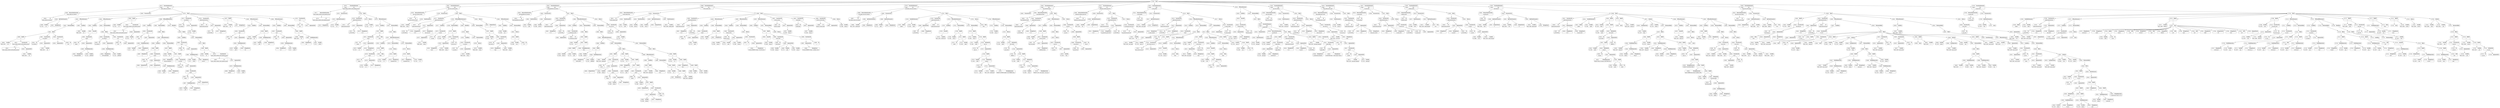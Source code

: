 digraph ast {
node [shape=none];
196611 [label=<<TABLE border='1' cellspacing='0' cellpadding='10' style='rounded' ><TR><TD border='0'>196611</TD><TD border='0'><B>Variable</B></TD></TR><HR/><TR><TD border='0' cellpadding='5'>(846, 4193)</TD><TD border='0' cellpadding='5'>ref</TD></TR></TABLE>>];
196610 [label=<<TABLE border='1' cellspacing='0' cellpadding='10' style='rounded' ><TR><TD border='0'>196610</TD><TD border='0'><B>Id</B></TD></TR><HR/><TR><TD border='0' cellpadding='5' colspan='2'>wpmu_admin_redirect_add_updated_param</TD></TR></TABLE>>];
196609 [label=<<TABLE border='1' cellspacing='0' cellpadding='10' style='rounded' ><TR><TD border='0'>196609</TD><TD border='0'><B>BinOP</B></TD></TR><HR/><TR><TD border='0' cellpadding='5' colspan='2'>=</TD></TR></TABLE>>];
196609 -> 196608 [weight=2];
196609 -> 196613 [weight=2];
196608 [label=<<TABLE border='1' cellspacing='0' cellpadding='10' style='rounded' ><TR><TD border='0'>196608</TD><TD border='0'><B>Variable</B></TD></TR><HR/><TR><TD border='0' cellpadding='5'>(846, 4193)</TD><TD border='0' cellpadding='5'>ref</TD></TR></TABLE>>];
196615 [label=<<TABLE border='1' cellspacing='0' cellpadding='10' style='rounded' ><TR><TD border='0'>196615</TD><TD border='0'><B>Variable</B></TD></TR><HR/><TR><TD border='0' cellpadding='5'>(846, 4193)</TD><TD border='0' cellpadding='5'>ref</TD></TR></TABLE>>];
196614 [label=<<TABLE border='1' cellspacing='0' cellpadding='10' style='rounded' ><TR><TD border='0'>196614</TD><TD border='0'><B>Id</B></TD></TR><HR/><TR><TD border='0' cellpadding='5' colspan='2'>wp_redirect</TD></TR></TABLE>>];
196613 [label=<<TABLE border='1' cellspacing='0' cellpadding='10' style='rounded' ><TR><TD border='0'>196613</TD><TD border='0'><B>FunctionCall</B></TD></TR><HR/><TR><TD border='0' cellpadding='5' colspan='2'>wpmu_admin_redirect_add_updated_param</TD></TR></TABLE>>];
196613 -> 196610 [weight=2];
196613 -> 196612 [weight=2];
196612 [label=<<TABLE border='1' cellspacing='0' cellpadding='10' style='rounded' ><TR><TD border='0'>196612</TD><TD border='0'><B>ArgumentList</B></TD></TR></TABLE>>];
196612 -> 196611 [weight=2];
196619 [label=<<TABLE border='1' cellspacing='0' cellpadding='10' style='rounded' ><TR><TD border='0'>196619</TD><TD border='0'><B>ArgumentList</B></TD></TR></TABLE>>];
196618 [label=<<TABLE border='1' cellspacing='0' cellpadding='10' style='rounded' ><TR><TD border='0'>196618</TD><TD border='0'><B>Id</B></TD></TR><HR/><TR><TD border='0' cellpadding='5' colspan='2'>exit</TD></TR></TABLE>>];
196617 [label=<<TABLE border='1' cellspacing='0' cellpadding='10' style='rounded' ><TR><TD border='0'>196617</TD><TD border='0'><B>FunctionCall</B></TD></TR><HR/><TR><TD border='0' cellpadding='5' colspan='2'>wp_redirect</TD></TR></TABLE>>];
196617 -> 196614 [weight=2];
196617 -> 196616 [weight=2];
196616 [label=<<TABLE border='1' cellspacing='0' cellpadding='10' style='rounded' ><TR><TD border='0'>196616</TD><TD border='0'><B>ArgumentList</B></TD></TR></TABLE>>];
196616 -> 196615 [weight=2];
196623 [label=<<TABLE border='1' cellspacing='0' cellpadding='10' style='rounded' ><TR><TD border='0'>196623</TD><TD border='0'><B>StatementBody</B></TD></TR></TABLE>>];
196623 -> 196621 [weight=2];
196622 [label=<<TABLE border='1' cellspacing='0' cellpadding='10' style='rounded' ><TR><TD border='0'>196622</TD><TD border='0'><B>IfThenStatement</B></TD></TR></TABLE>>];
196622 -> 196607 [weight=2];
196622 -> 196623 [weight=2];
196621 [label=<<TABLE border='1' cellspacing='0' cellpadding='10' style='rounded' ><TR><TD border='0'>196621</TD><TD border='0'><B>Block</B></TD></TR></TABLE>>];
196621 -> 196609 [weight=2];
196621 -> 196617 [weight=2];
196621 -> 196620 [weight=2];
196620 [label=<<TABLE border='1' cellspacing='0' cellpadding='10' style='rounded' ><TR><TD border='0'>196620</TD><TD border='0'><B>FunctionCall</B></TD></TR><HR/><TR><TD border='0' cellpadding='5' colspan='2'>exit</TD></TR></TABLE>>];
196620 -> 196618 [weight=2];
196620 -> 196619 [weight=2];
196627 [label=<<TABLE border='1' cellspacing='0' cellpadding='10' style='rounded' ><TR><TD border='0'>196627</TD><TD border='0'><B>StringLiteral</B></TD></TR><HR/><TR><TD border='0' cellpadding='5' colspan='2'>HTTP_REFERER</TD></TR></TABLE>>];
196626 [label=<<TABLE border='1' cellspacing='0' cellpadding='10' style='rounded' ><TR><TD border='0'>196626</TD><TD border='0'><B>Variable</B></TD></TR><HR/><TR><TD border='0' cellpadding='5'>(0, 141)</TD><TD border='0' cellpadding='5'>_SERVER</TD></TR></TABLE>>];
196625 [label=<<TABLE border='1' cellspacing='0' cellpadding='10' style='rounded' ><TR><TD border='0'>196625</TD><TD border='0'><B>Id</B></TD></TR><HR/><TR><TD border='0' cellpadding='5' colspan='2'>empty</TD></TR></TABLE>>];
196631 [label=<<TABLE border='1' cellspacing='0' cellpadding='10' style='rounded' ><TR><TD border='0'>196631</TD><TD border='0'><B>UnaryOP</B></TD></TR><HR/><TR><TD border='0' cellpadding='5' colspan='2'>!</TD></TR></TABLE>>];
196631 -> 196630 [weight=2];
196630 [label=<<TABLE border='1' cellspacing='0' cellpadding='10' style='rounded' ><TR><TD border='0'>196630</TD><TD border='0'><B>FunctionCall</B></TD></TR><HR/><TR><TD border='0' cellpadding='5' colspan='2'>empty</TD></TR></TABLE>>];
196630 -> 196625 [weight=2];
196630 -> 196629 [weight=2];
196629 [label=<<TABLE border='1' cellspacing='0' cellpadding='10' style='rounded' ><TR><TD border='0'>196629</TD><TD border='0'><B>ArgumentList</B></TD></TR></TABLE>>];
196629 -> 196628 [weight=2];
196628 [label=<<TABLE border='1' cellspacing='0' cellpadding='10' style='rounded' ><TR><TD border='0'>196628</TD><TD border='0'><B>PostfixExpression</B></TD></TR></TABLE>>];
196628 -> 196626 [weight=2];
196628 -> 196627 [weight=2];
196635 [label=<<TABLE border='1' cellspacing='0' cellpadding='10' style='rounded' ><TR><TD border='0'>196635</TD><TD border='0'><B>StringLiteral</B></TD></TR><HR/><TR><TD border='0' cellpadding='5' colspan='2'>HTTP_REFERER</TD></TR></TABLE>>];
196634 [label=<<TABLE border='1' cellspacing='0' cellpadding='10' style='rounded' ><TR><TD border='0'>196634</TD><TD border='0'><B>Variable</B></TD></TR><HR/><TR><TD border='0' cellpadding='5'>(0, 141)</TD><TD border='0' cellpadding='5'>_SERVER</TD></TR></TABLE>>];
196633 [label=<<TABLE border='1' cellspacing='0' cellpadding='10' style='rounded' ><TR><TD border='0'>196633</TD><TD border='0'><B>Id</B></TD></TR><HR/><TR><TD border='0' cellpadding='5' colspan='2'>wp_redirect</TD></TR></TABLE>>];
196632 [label=<<TABLE border='1' cellspacing='0' cellpadding='10' style='rounded' ><TR><TD border='0'>196632</TD><TD border='0'><B>Condition</B></TD></TR></TABLE>>];
196632 -> 196631 [weight=2];
196639 [label=<<TABLE border='1' cellspacing='0' cellpadding='10' style='rounded' ><TR><TD border='0'>196639</TD><TD border='0'><B>Id</B></TD></TR><HR/><TR><TD border='0' cellpadding='5' colspan='2'>exit</TD></TR></TABLE>>];
196638 [label=<<TABLE border='1' cellspacing='0' cellpadding='10' style='rounded' ><TR><TD border='0'>196638</TD><TD border='0'><B>FunctionCall</B></TD></TR><HR/><TR><TD border='0' cellpadding='5' colspan='2'>wp_redirect</TD></TR></TABLE>>];
196638 -> 196633 [weight=2];
196638 -> 196637 [weight=2];
196637 [label=<<TABLE border='1' cellspacing='0' cellpadding='10' style='rounded' ><TR><TD border='0'>196637</TD><TD border='0'><B>ArgumentList</B></TD></TR></TABLE>>];
196637 -> 196636 [weight=2];
196636 [label=<<TABLE border='1' cellspacing='0' cellpadding='10' style='rounded' ><TR><TD border='0'>196636</TD><TD border='0'><B>PostfixExpression</B></TD></TR></TABLE>>];
196636 -> 196634 [weight=2];
196636 -> 196635 [weight=2];
196643 [label=<<TABLE border='1' cellspacing='0' cellpadding='10' style='rounded' ><TR><TD border='0'>196643</TD><TD border='0'><B>IfThenStatement</B></TD></TR></TABLE>>];
196643 -> 196632 [weight=2];
196643 -> 196644 [weight=2];
196642 [label=<<TABLE border='1' cellspacing='0' cellpadding='10' style='rounded' ><TR><TD border='0'>196642</TD><TD border='0'><B>Block</B></TD></TR></TABLE>>];
196642 -> 196638 [weight=2];
196642 -> 196641 [weight=2];
196641 [label=<<TABLE border='1' cellspacing='0' cellpadding='10' style='rounded' ><TR><TD border='0'>196641</TD><TD border='0'><B>FunctionCall</B></TD></TR><HR/><TR><TD border='0' cellpadding='5' colspan='2'>exit</TD></TR></TABLE>>];
196641 -> 196639 [weight=2];
196641 -> 196640 [weight=2];
196640 [label=<<TABLE border='1' cellspacing='0' cellpadding='10' style='rounded' ><TR><TD border='0'>196640</TD><TD border='0'><B>ArgumentList</B></TD></TR></TABLE>>];
196647 [label=<<TABLE border='1' cellspacing='0' cellpadding='10' style='rounded' ><TR><TD border='0'>196647</TD><TD border='0'><B>Id</B></TD></TR><HR/><TR><TD border='0' cellpadding='5' colspan='2'>wpmu_admin_redirect_add_updated_param</TD></TR></TABLE>>];
196646 [label=<<TABLE border='1' cellspacing='0' cellpadding='10' style='rounded' ><TR><TD border='0'>196646</TD><TD border='0'><B>BinOP</B></TD></TR><HR/><TR><TD border='0' cellpadding='5' colspan='2'>=</TD></TR></TABLE>>];
196646 -> 196645 [weight=2];
196646 -> 196650 [weight=2];
196645 [label=<<TABLE border='1' cellspacing='0' cellpadding='10' style='rounded' ><TR><TD border='0'>196645</TD><TD border='0'><B>Variable</B></TD></TR><HR/><TR><TD border='0' cellpadding='5'>(0, 722)</TD><TD border='0' cellpadding='5'>url</TD></TR></TABLE>>];
196644 [label=<<TABLE border='1' cellspacing='0' cellpadding='10' style='rounded' ><TR><TD border='0'>196644</TD><TD border='0'><B>StatementBody</B></TD></TR></TABLE>>];
196644 -> 196642 [weight=2];
196651 [label=<<TABLE border='1' cellspacing='0' cellpadding='10' style='rounded' ><TR><TD border='0'>196651</TD><TD border='0'><B>Id</B></TD></TR><HR/><TR><TD border='0' cellpadding='5' colspan='2'>isset</TD></TR></TABLE>>];
196650 [label=<<TABLE border='1' cellspacing='0' cellpadding='10' style='rounded' ><TR><TD border='0'>196650</TD><TD border='0'><B>FunctionCall</B></TD></TR><HR/><TR><TD border='0' cellpadding='5' colspan='2'>wpmu_admin_redirect_add_updated_param</TD></TR></TABLE>>];
196650 -> 196647 [weight=2];
196650 -> 196649 [weight=2];
196649 [label=<<TABLE border='1' cellspacing='0' cellpadding='10' style='rounded' ><TR><TD border='0'>196649</TD><TD border='0'><B>ArgumentList</B></TD></TR></TABLE>>];
196649 -> 196648 [weight=2];
196648 [label=<<TABLE border='1' cellspacing='0' cellpadding='10' style='rounded' ><TR><TD border='0'>196648</TD><TD border='0'><B>Variable</B></TD></TR><HR/><TR><TD border='0' cellpadding='5'>(0, 722)</TD><TD border='0' cellpadding='5'>url</TD></TR></TABLE>>];
196655 [label=<<TABLE border='1' cellspacing='0' cellpadding='10' style='rounded' ><TR><TD border='0'>196655</TD><TD border='0'><B>ArgumentList</B></TD></TR></TABLE>>];
196655 -> 196654 [weight=2];
196654 [label=<<TABLE border='1' cellspacing='0' cellpadding='10' style='rounded' ><TR><TD border='0'>196654</TD><TD border='0'><B>PostfixExpression</B></TD></TR></TABLE>>];
196654 -> 196652 [weight=2];
196654 -> 196653 [weight=2];
196653 [label=<<TABLE border='1' cellspacing='0' cellpadding='10' style='rounded' ><TR><TD border='0'>196653</TD><TD border='0'><B>StringLiteral</B></TD></TR><HR/><TR><TD border='0' cellpadding='5' colspan='2'>redirect</TD></TR></TABLE>>];
196652 [label=<<TABLE border='1' cellspacing='0' cellpadding='10' style='rounded' ><TR><TD border='0'>196652</TD><TD border='0'><B>Variable</B></TD></TR><HR/><TR><TD border='0' cellpadding='5'>(0, 3)</TD><TD border='0' cellpadding='5'>_GET</TD></TR></TABLE>>];
196659 [label=<<TABLE border='1' cellspacing='0' cellpadding='10' style='rounded' ><TR><TD border='0'>196659</TD><TD border='0'><B>Variable</B></TD></TR><HR/><TR><TD border='0' cellpadding='5'>(0, 3)</TD><TD border='0' cellpadding='5'>_GET</TD></TR></TABLE>>];
196658 [label=<<TABLE border='1' cellspacing='0' cellpadding='10' style='rounded' ><TR><TD border='0'>196658</TD><TD border='0'><B>Id</B></TD></TR><HR/><TR><TD border='0' cellpadding='5' colspan='2'>substr</TD></TR></TABLE>>];
196657 [label=<<TABLE border='1' cellspacing='0' cellpadding='10' style='rounded' ><TR><TD border='0'>196657</TD><TD border='0'><B>Condition</B></TD></TR></TABLE>>];
196657 -> 196656 [weight=2];
196656 [label=<<TABLE border='1' cellspacing='0' cellpadding='10' style='rounded' ><TR><TD border='0'>196656</TD><TD border='0'><B>FunctionCall</B></TD></TR><HR/><TR><TD border='0' cellpadding='5' colspan='2'>isset</TD></TR></TABLE>>];
196656 -> 196651 [weight=2];
196656 -> 196655 [weight=2];
196663 [label=<<TABLE border='1' cellspacing='0' cellpadding='10' style='rounded' ><TR><TD border='0'>196663</TD><TD border='0'><B>IntegerLiteral</B></TD></TR><HR/><TR><TD border='0' cellpadding='5' colspan='2'>2</TD></TR></TABLE>>];
196662 [label=<<TABLE border='1' cellspacing='0' cellpadding='10' style='rounded' ><TR><TD border='0'>196662</TD><TD border='0'><B>IntegerLiteral</B></TD></TR><HR/><TR><TD border='0' cellpadding='5' colspan='2'>0</TD></TR></TABLE>>];
196661 [label=<<TABLE border='1' cellspacing='0' cellpadding='10' style='rounded' ><TR><TD border='0'>196661</TD><TD border='0'><B>PostfixExpression</B></TD></TR></TABLE>>];
196661 -> 196659 [weight=2];
196661 -> 196660 [weight=2];
196660 [label=<<TABLE border='1' cellspacing='0' cellpadding='10' style='rounded' ><TR><TD border='0'>196660</TD><TD border='0'><B>StringLiteral</B></TD></TR><HR/><TR><TD border='0' cellpadding='5' colspan='2'>redirect</TD></TR></TABLE>>];
196667 [label=<<TABLE border='1' cellspacing='0' cellpadding='10' style='rounded' ><TR><TD border='0'>196667</TD><TD border='0'><B>StringLiteral</B></TD></TR><HR/><TR><TD border='0' cellpadding='5' colspan='2'>s_</TD></TR></TABLE>>];
196666 [label=<<TABLE border='1' cellspacing='0' cellpadding='10' style='rounded' ><TR><TD border='0'>196666</TD><TD border='0'><B>RelOP</B></TD></TR><HR/><TR><TD border='0' cellpadding='5' colspan='2'>==</TD></TR></TABLE>>];
196666 -> 196665 [weight=2];
196666 -> 196667 [weight=2];
196665 [label=<<TABLE border='1' cellspacing='0' cellpadding='10' style='rounded' ><TR><TD border='0'>196665</TD><TD border='0'><B>FunctionCall</B></TD></TR><HR/><TR><TD border='0' cellpadding='5' colspan='2'>substr</TD></TR></TABLE>>];
196665 -> 196658 [weight=2];
196665 -> 196664 [weight=2];
196664 [label=<<TABLE border='1' cellspacing='0' cellpadding='10' style='rounded' ><TR><TD border='0'>196664</TD><TD border='0'><B>ArgumentList</B></TD></TR></TABLE>>];
196664 -> 196661 [weight=2];
196664 -> 196662 [weight=2];
196664 -> 196663 [weight=2];
196671 [label=<<TABLE border='1' cellspacing='0' cellpadding='10' style='rounded' ><TR><TD border='0'>196671</TD><TD border='0'><B>StringLiteral</B></TD></TR><HR/><TR><TD border='0' cellpadding='5' colspan='2'>&amp;action=blogs&amp;s=</TD></TR></TABLE>>];
196670 [label=<<TABLE border='1' cellspacing='0' cellpadding='10' style='rounded' ><TR><TD border='0'>196670</TD><TD border='0'><B>BinOP</B></TD></TR><HR/><TR><TD border='0' cellpadding='5' colspan='2'>.=</TD></TR></TABLE>>];
196670 -> 196669 [weight=2];
196670 -> 196672 [weight=2];
196669 [label=<<TABLE border='1' cellspacing='0' cellpadding='10' style='rounded' ><TR><TD border='0'>196669</TD><TD border='0'><B>Variable</B></TD></TR><HR/><TR><TD border='0' cellpadding='5'>(0, 722)</TD><TD border='0' cellpadding='5'>url</TD></TR></TABLE>>];
196668 [label=<<TABLE border='1' cellspacing='0' cellpadding='10' style='rounded' ><TR><TD border='0'>196668</TD><TD border='0'><B>Condition</B></TD></TR></TABLE>>];
196668 -> 196666 [weight=2];
196675 [label=<<TABLE border='1' cellspacing='0' cellpadding='10' style='rounded' ><TR><TD border='0'>196675</TD><TD border='0'><B>Variable</B></TD></TR><HR/><TR><TD border='0' cellpadding='5'>(0, 3)</TD><TD border='0' cellpadding='5'>_GET</TD></TR></TABLE>>];
196674 [label=<<TABLE border='1' cellspacing='0' cellpadding='10' style='rounded' ><TR><TD border='0'>196674</TD><TD border='0'><B>Id</B></TD></TR><HR/><TR><TD border='0' cellpadding='5' colspan='2'>substr</TD></TR></TABLE>>];
196673 [label=<<TABLE border='1' cellspacing='0' cellpadding='10' style='rounded' ><TR><TD border='0'>196673</TD><TD border='0'><B>Id</B></TD></TR><HR/><TR><TD border='0' cellpadding='5' colspan='2'>esc_html</TD></TR></TABLE>>];
196672 [label=<<TABLE border='1' cellspacing='0' cellpadding='10' style='rounded' ><TR><TD border='0'>196672</TD><TD border='0'><B>BinOP</B></TD></TR><HR/><TR><TD border='0' cellpadding='5' colspan='2'>.</TD></TR></TABLE>>];
196672 -> 196671 [weight=2];
196672 -> 196682 [weight=2];
196679 [label=<<TABLE border='1' cellspacing='0' cellpadding='10' style='rounded' ><TR><TD border='0'>196679</TD><TD border='0'><B>ArgumentList</B></TD></TR></TABLE>>];
196679 -> 196677 [weight=2];
196679 -> 196678 [weight=2];
196678 [label=<<TABLE border='1' cellspacing='0' cellpadding='10' style='rounded' ><TR><TD border='0'>196678</TD><TD border='0'><B>IntegerLiteral</B></TD></TR><HR/><TR><TD border='0' cellpadding='5' colspan='2'>2</TD></TR></TABLE>>];
196677 [label=<<TABLE border='1' cellspacing='0' cellpadding='10' style='rounded' ><TR><TD border='0'>196677</TD><TD border='0'><B>PostfixExpression</B></TD></TR></TABLE>>];
196677 -> 196675 [weight=2];
196677 -> 196676 [weight=2];
196676 [label=<<TABLE border='1' cellspacing='0' cellpadding='10' style='rounded' ><TR><TD border='0'>196676</TD><TD border='0'><B>StringLiteral</B></TD></TR><HR/><TR><TD border='0' cellpadding='5' colspan='2'>redirect</TD></TR></TABLE>>];
196683 [label=<<TABLE border='1' cellspacing='0' cellpadding='10' style='rounded' ><TR><TD border='0'>196683</TD><TD border='0'><B>IfThenStatement</B></TD></TR></TABLE>>];
196683 -> 196668 [weight=2];
196683 -> 196684 [weight=2];
196682 [label=<<TABLE border='1' cellspacing='0' cellpadding='10' style='rounded' ><TR><TD border='0'>196682</TD><TD border='0'><B>FunctionCall</B></TD></TR><HR/><TR><TD border='0' cellpadding='5' colspan='2'>esc_html</TD></TR></TABLE>>];
196682 -> 196673 [weight=2];
196682 -> 196681 [weight=2];
196681 [label=<<TABLE border='1' cellspacing='0' cellpadding='10' style='rounded' ><TR><TD border='0'>196681</TD><TD border='0'><B>ArgumentList</B></TD></TR></TABLE>>];
196681 -> 196680 [weight=2];
196680 [label=<<TABLE border='1' cellspacing='0' cellpadding='10' style='rounded' ><TR><TD border='0'>196680</TD><TD border='0'><B>FunctionCall</B></TD></TR><HR/><TR><TD border='0' cellpadding='5' colspan='2'>substr</TD></TR></TABLE>>];
196680 -> 196674 [weight=2];
196680 -> 196679 [weight=2];
196687 [label=<<TABLE border='1' cellspacing='0' cellpadding='10' style='rounded' ><TR><TD border='0'>196687</TD><TD border='0'><B>StatementBody</B></TD></TR></TABLE>>];
196687 -> 196685 [weight=2];
196686 [label=<<TABLE border='1' cellspacing='0' cellpadding='10' style='rounded' ><TR><TD border='0'>196686</TD><TD border='0'><B>IfThenElifStatement</B></TD></TR></TABLE>>];
196686 -> 196657 [weight=2];
196686 -> 196687 [weight=2];
196686 -> 196706 [weight=2];
196685 [label=<<TABLE border='1' cellspacing='0' cellpadding='10' style='rounded' ><TR><TD border='0'>196685</TD><TD border='0'><B>Block</B></TD></TR></TABLE>>];
196685 -> 196683 [weight=2];
196684 [label=<<TABLE border='1' cellspacing='0' cellpadding='10' style='rounded' ><TR><TD border='0'>196684</TD><TD border='0'><B>StatementBody</B></TD></TR></TABLE>>];
196684 -> 196670 [weight=2];
196691 [label=<<TABLE border='1' cellspacing='0' cellpadding='10' style='rounded' ><TR><TD border='0'>196691</TD><TD border='0'><B>PostfixExpression</B></TD></TR></TABLE>>];
196691 -> 196689 [weight=2];
196691 -> 196690 [weight=2];
196690 [label=<<TABLE border='1' cellspacing='0' cellpadding='10' style='rounded' ><TR><TD border='0'>196690</TD><TD border='0'><B>StringLiteral</B></TD></TR><HR/><TR><TD border='0' cellpadding='5' colspan='2'>redirect</TD></TR></TABLE>>];
196689 [label=<<TABLE border='1' cellspacing='0' cellpadding='10' style='rounded' ><TR><TD border='0'>196689</TD><TD border='0'><B>Variable</B></TD></TR><HR/><TR><TD border='0' cellpadding='5'>(0, 4)</TD><TD border='0' cellpadding='5'>_POST</TD></TR></TABLE>>];
196688 [label=<<TABLE border='1' cellspacing='0' cellpadding='10' style='rounded' ><TR><TD border='0'>196688</TD><TD border='0'><B>Id</B></TD></TR><HR/><TR><TD border='0' cellpadding='5' colspan='2'>isset</TD></TR></TABLE>>];
196695 [label=<<TABLE border='1' cellspacing='0' cellpadding='10' style='rounded' ><TR><TD border='0'>196695</TD><TD border='0'><B>Variable</B></TD></TR><HR/><TR><TD border='0' cellpadding='5'>(0, 722)</TD><TD border='0' cellpadding='5'>url</TD></TR></TABLE>>];
196694 [label=<<TABLE border='1' cellspacing='0' cellpadding='10' style='rounded' ><TR><TD border='0'>196694</TD><TD border='0'><B>Condition</B></TD></TR></TABLE>>];
196694 -> 196693 [weight=2];
196693 [label=<<TABLE border='1' cellspacing='0' cellpadding='10' style='rounded' ><TR><TD border='0'>196693</TD><TD border='0'><B>FunctionCall</B></TD></TR><HR/><TR><TD border='0' cellpadding='5' colspan='2'>isset</TD></TR></TABLE>>];
196693 -> 196688 [weight=2];
196693 -> 196692 [weight=2];
196692 [label=<<TABLE border='1' cellspacing='0' cellpadding='10' style='rounded' ><TR><TD border='0'>196692</TD><TD border='0'><B>ArgumentList</B></TD></TR></TABLE>>];
196692 -> 196691 [weight=2];
196699 [label=<<TABLE border='1' cellspacing='0' cellpadding='10' style='rounded' ><TR><TD border='0'>196699</TD><TD border='0'><B>StringLiteral</B></TD></TR><HR/><TR><TD border='0' cellpadding='5' colspan='2'>redirect</TD></TR></TABLE>>];
196698 [label=<<TABLE border='1' cellspacing='0' cellpadding='10' style='rounded' ><TR><TD border='0'>196698</TD><TD border='0'><B>Variable</B></TD></TR><HR/><TR><TD border='0' cellpadding='5'>(0, 4)</TD><TD border='0' cellpadding='5'>_POST</TD></TR></TABLE>>];
196697 [label=<<TABLE border='1' cellspacing='0' cellpadding='10' style='rounded' ><TR><TD border='0'>196697</TD><TD border='0'><B>Id</B></TD></TR><HR/><TR><TD border='0' cellpadding='5' colspan='2'>wpmu_admin_redirect_add_updated_param</TD></TR></TABLE>>];
196696 [label=<<TABLE border='1' cellspacing='0' cellpadding='10' style='rounded' ><TR><TD border='0'>196696</TD><TD border='0'><B>BinOP</B></TD></TR><HR/><TR><TD border='0' cellpadding='5' colspan='2'>=</TD></TR></TABLE>>];
196696 -> 196695 [weight=2];
196696 -> 196702 [weight=2];
196703 [label=<<TABLE border='1' cellspacing='0' cellpadding='10' style='rounded' ><TR><TD border='0'>196703</TD><TD border='0'><B>Block</B></TD></TR></TABLE>>];
196703 -> 196696 [weight=2];
196702 [label=<<TABLE border='1' cellspacing='0' cellpadding='10' style='rounded' ><TR><TD border='0'>196702</TD><TD border='0'><B>FunctionCall</B></TD></TR><HR/><TR><TD border='0' cellpadding='5' colspan='2'>wpmu_admin_redirect_add_updated_param</TD></TR></TABLE>>];
196702 -> 196697 [weight=2];
196702 -> 196701 [weight=2];
196701 [label=<<TABLE border='1' cellspacing='0' cellpadding='10' style='rounded' ><TR><TD border='0'>196701</TD><TD border='0'><B>ArgumentList</B></TD></TR></TABLE>>];
196701 -> 196700 [weight=2];
196700 [label=<<TABLE border='1' cellspacing='0' cellpadding='10' style='rounded' ><TR><TD border='0'>196700</TD><TD border='0'><B>PostfixExpression</B></TD></TR></TABLE>>];
196700 -> 196698 [weight=2];
196700 -> 196699 [weight=2];
196707 [label=<<TABLE border='1' cellspacing='0' cellpadding='10' style='rounded' ><TR><TD border='0'>196707</TD><TD border='0'><B>Id</B></TD></TR><HR/><TR><TD border='0' cellpadding='5' colspan='2'>wp_redirect</TD></TR></TABLE>>];
196706 [label=<<TABLE border='1' cellspacing='0' cellpadding='10' style='rounded' ><TR><TD border='0'>196706</TD><TD border='0'><B>ElseIfList</B></TD></TR></TABLE>>];
196706 -> 196704 [weight=2];
196705 [label=<<TABLE border='1' cellspacing='0' cellpadding='10' style='rounded' ><TR><TD border='0'>196705</TD><TD border='0'><B>StatementBody</B></TD></TR></TABLE>>];
196705 -> 196703 [weight=2];
196704 [label=<<TABLE border='1' cellspacing='0' cellpadding='10' style='rounded' ><TR><TD border='0'>196704</TD><TD border='0'><B>ElseIf</B></TD></TR></TABLE>>];
196704 -> 196694 [weight=2];
196704 -> 196705 [weight=2];
196711 [label=<<TABLE border='1' cellspacing='0' cellpadding='10' style='rounded' ><TR><TD border='0'>196711</TD><TD border='0'><B>Id</B></TD></TR><HR/><TR><TD border='0' cellpadding='5' colspan='2'>exit</TD></TR></TABLE>>];
196710 [label=<<TABLE border='1' cellspacing='0' cellpadding='10' style='rounded' ><TR><TD border='0'>196710</TD><TD border='0'><B>FunctionCall</B></TD></TR><HR/><TR><TD border='0' cellpadding='5' colspan='2'>wp_redirect</TD></TR></TABLE>>];
196710 -> 196707 [weight=2];
196710 -> 196709 [weight=2];
196709 [label=<<TABLE border='1' cellspacing='0' cellpadding='10' style='rounded' ><TR><TD border='0'>196709</TD><TD border='0'><B>ArgumentList</B></TD></TR></TABLE>>];
196709 -> 196708 [weight=2];
196708 [label=<<TABLE border='1' cellspacing='0' cellpadding='10' style='rounded' ><TR><TD border='0'>196708</TD><TD border='0'><B>Variable</B></TD></TR><HR/><TR><TD border='0' cellpadding='5'>(0, 722)</TD><TD border='0' cellpadding='5'>url</TD></TR></TABLE>>];
196715 [label=<<TABLE border='1' cellspacing='0' cellpadding='10' style='rounded' ><TR><TD border='0'>196715</TD><TD border='0'><B>FunctionStatement</B></TD></TR><HR/><TR><TD border='0' cellpadding='5'>Scope</TD><TD border='0' cellpadding='5'>846</TD></TR><HR/><TR><TD border='0' cellpadding='5' colspan='2'>wpmu_admin_do_redirect</TD></TR></TABLE>>];
196715 -> 196565 [weight=2];
196715 -> 196569 [weight=2];
196715 -> 196714 [weight=2];
196714 [label=<<TABLE border='1' cellspacing='0' cellpadding='10' style='rounded' ><TR><TD border='0'>196714</TD><TD border='0'><B>Block</B></TD></TR></TABLE>>];
196714 -> 196574 [weight=2];
196714 -> 196576 [weight=2];
196714 -> 196590 [weight=2];
196714 -> 196604 [weight=2];
196714 -> 196622 [weight=2];
196714 -> 196643 [weight=2];
196714 -> 196646 [weight=2];
196714 -> 196686 [weight=2];
196714 -> 196710 [weight=2];
196714 -> 196713 [weight=2];
196713 [label=<<TABLE border='1' cellspacing='0' cellpadding='10' style='rounded' ><TR><TD border='0'>196713</TD><TD border='0'><B>FunctionCall</B></TD></TR><HR/><TR><TD border='0' cellpadding='5' colspan='2'>exit</TD></TR></TABLE>>];
196713 -> 196711 [weight=2];
196713 -> 196712 [weight=2];
196712 [label=<<TABLE border='1' cellspacing='0' cellpadding='10' style='rounded' ><TR><TD border='0'>196712</TD><TD border='0'><B>ArgumentList</B></TD></TR></TABLE>>];
196719 [label=<<TABLE border='1' cellspacing='0' cellpadding='10' style='rounded' ><TR><TD border='0'>196719</TD><TD border='0'><B>StringLiteral</B></TD></TR><HR/><TR><TD border='0' cellpadding='5' colspan='2'></TD></TR></TABLE>>];
196718 [label=<<TABLE border='1' cellspacing='0' cellpadding='10' style='rounded' ><TR><TD border='0'>196718</TD><TD border='0'><B>Variable</B></TD></TR><HR/><TR><TD border='0' cellpadding='5'>(0, 722)</TD><TD border='0' cellpadding='5'>url</TD></TR></TABLE>>];
196717 [label=<<TABLE border='1' cellspacing='0' cellpadding='10' style='rounded' ><TR><TD border='0'>196717</TD><TD border='0'><B>ReturnValueFunction</B></TD></TR><HR/><TR><TD border='0' cellpadding='5' colspan='2'>wpmu_admin_redirect_add_updated_param</TD></TR></TABLE>>];
196717 -> 196716 [weight=2];
196716 [label=<<TABLE border='1' cellspacing='0' cellpadding='10' style='rounded' ><TR><TD border='0'>196716</TD><TD border='0'><B>Id</B></TD></TR><HR/><TR><TD border='0' cellpadding='5' colspan='2'>wpmu_admin_redirect_add_updated_param</TD></TR></TABLE>>];
196723 [label=<<TABLE border='1' cellspacing='0' cellpadding='10' style='rounded' ><TR><TD border='0'>196723</TD><TD border='0'><B>Id</B></TD></TR><HR/><TR><TD border='0' cellpadding='5' colspan='2'>__FUNCTION__</TD></TR></TABLE>>];
196722 [label=<<TABLE border='1' cellspacing='0' cellpadding='10' style='rounded' ><TR><TD border='0'>196722</TD><TD border='0'><B>Id</B></TD></TR><HR/><TR><TD border='0' cellpadding='5' colspan='2'>_deprecated_function</TD></TR></TABLE>>];
196721 [label=<<TABLE border='1' cellspacing='0' cellpadding='10' style='rounded' ><TR><TD border='0'>196721</TD><TD border='0'><B>ParameterList</B></TD></TR></TABLE>>];
196721 -> 196720 [weight=2];
196720 [label=<<TABLE border='1' cellspacing='0' cellpadding='10' style='rounded' ><TR><TD border='0'>196720</TD><TD border='0'><B>OptValueParameter</B></TD></TR></TABLE>>];
196720 -> 196718 [weight=2];
196720 -> 196719 [weight=2];
196727 [label=<<TABLE border='1' cellspacing='0' cellpadding='10' style='rounded' ><TR><TD border='0'>196727</TD><TD border='0'><B>Id</B></TD></TR><HR/><TR><TD border='0' cellpadding='5' colspan='2'>strpos</TD></TR></TABLE>>];
196726 [label=<<TABLE border='1' cellspacing='0' cellpadding='10' style='rounded' ><TR><TD border='0'>196726</TD><TD border='0'><B>FunctionCall</B></TD></TR><HR/><TR><TD border='0' cellpadding='5' colspan='2'>_deprecated_function</TD></TR></TABLE>>];
196726 -> 196722 [weight=2];
196726 -> 196725 [weight=2];
196725 [label=<<TABLE border='1' cellspacing='0' cellpadding='10' style='rounded' ><TR><TD border='0'>196725</TD><TD border='0'><B>ArgumentList</B></TD></TR></TABLE>>];
196725 -> 196723 [weight=2];
196725 -> 196724 [weight=2];
196724 [label=<<TABLE border='1' cellspacing='0' cellpadding='10' style='rounded' ><TR><TD border='0'>196724</TD><TD border='0'><B>StringLiteral</B></TD></TR><HR/><TR><TD border='0' cellpadding='5' colspan='2'>3.3.0</TD></TR></TABLE>>];
196731 [label=<<TABLE border='1' cellspacing='0' cellpadding='10' style='rounded' ><TR><TD border='0'>196731</TD><TD border='0'><B>FunctionCall</B></TD></TR><HR/><TR><TD border='0' cellpadding='5' colspan='2'>strpos</TD></TR></TABLE>>];
196731 -> 196727 [weight=2];
196731 -> 196730 [weight=2];
196730 [label=<<TABLE border='1' cellspacing='0' cellpadding='10' style='rounded' ><TR><TD border='0'>196730</TD><TD border='0'><B>ArgumentList</B></TD></TR></TABLE>>];
196730 -> 196728 [weight=2];
196730 -> 196729 [weight=2];
196729 [label=<<TABLE border='1' cellspacing='0' cellpadding='10' style='rounded' ><TR><TD border='0'>196729</TD><TD border='0'><B>StringLiteral</B></TD></TR><HR/><TR><TD border='0' cellpadding='5' colspan='2'>updated=true</TD></TR></TABLE>>];
196728 [label=<<TABLE border='1' cellspacing='0' cellpadding='10' style='rounded' ><TR><TD border='0'>196728</TD><TD border='0'><B>Variable</B></TD></TR><HR/><TR><TD border='0' cellpadding='5'>(0, 722)</TD><TD border='0' cellpadding='5'>url</TD></TR></TABLE>>];
196735 [label=<<TABLE border='1' cellspacing='0' cellpadding='10' style='rounded' ><TR><TD border='0'>196735</TD><TD border='0'><B>Id</B></TD></TR><HR/><TR><TD border='0' cellpadding='5' colspan='2'>strpos</TD></TR></TABLE>>];
196734 [label=<<TABLE border='1' cellspacing='0' cellpadding='10' style='rounded' ><TR><TD border='0'>196734</TD><TD border='0'><B>Condition</B></TD></TR></TABLE>>];
196734 -> 196732 [weight=2];
196733 [label=<<TABLE border='1' cellspacing='0' cellpadding='10' style='rounded' ><TR><TD border='0'>196733</TD><TD border='0'><B>False</B></TD></TR><HR/><TR><TD border='0' cellpadding='5' colspan='2'>false</TD></TR></TABLE>>];
196732 [label=<<TABLE border='1' cellspacing='0' cellpadding='10' style='rounded' ><TR><TD border='0'>196732</TD><TD border='0'><B>RelOP</B></TD></TR><HR/><TR><TD border='0' cellpadding='5' colspan='2'>===</TD></TR></TABLE>>];
196732 -> 196731 [weight=2];
196732 -> 196733 [weight=2];
196739 [label=<<TABLE border='1' cellspacing='0' cellpadding='10' style='rounded' ><TR><TD border='0'>196739</TD><TD border='0'><B>FunctionCall</B></TD></TR><HR/><TR><TD border='0' cellpadding='5' colspan='2'>strpos</TD></TR></TABLE>>];
196739 -> 196735 [weight=2];
196739 -> 196738 [weight=2];
196738 [label=<<TABLE border='1' cellspacing='0' cellpadding='10' style='rounded' ><TR><TD border='0'>196738</TD><TD border='0'><B>ArgumentList</B></TD></TR></TABLE>>];
196738 -> 196736 [weight=2];
196738 -> 196737 [weight=2];
196737 [label=<<TABLE border='1' cellspacing='0' cellpadding='10' style='rounded' ><TR><TD border='0'>196737</TD><TD border='0'><B>StringLiteral</B></TD></TR><HR/><TR><TD border='0' cellpadding='5' colspan='2'>?</TD></TR></TABLE>>];
196736 [label=<<TABLE border='1' cellspacing='0' cellpadding='10' style='rounded' ><TR><TD border='0'>196736</TD><TD border='0'><B>Variable</B></TD></TR><HR/><TR><TD border='0' cellpadding='5'>(0, 722)</TD><TD border='0' cellpadding='5'>url</TD></TR></TABLE>>];
196743 [label=<<TABLE border='1' cellspacing='0' cellpadding='10' style='rounded' ><TR><TD border='0'>196743</TD><TD border='0'><B>Variable</B></TD></TR><HR/><TR><TD border='0' cellpadding='5'>(0, 722)</TD><TD border='0' cellpadding='5'>url</TD></TR></TABLE>>];
196742 [label=<<TABLE border='1' cellspacing='0' cellpadding='10' style='rounded' ><TR><TD border='0'>196742</TD><TD border='0'><B>Condition</B></TD></TR></TABLE>>];
196742 -> 196740 [weight=2];
196741 [label=<<TABLE border='1' cellspacing='0' cellpadding='10' style='rounded' ><TR><TD border='0'>196741</TD><TD border='0'><B>False</B></TD></TR><HR/><TR><TD border='0' cellpadding='5' colspan='2'>false</TD></TR></TABLE>>];
196740 [label=<<TABLE border='1' cellspacing='0' cellpadding='10' style='rounded' ><TR><TD border='0'>196740</TD><TD border='0'><B>RelOP</B></TD></TR><HR/><TR><TD border='0' cellpadding='5' colspan='2'>===</TD></TR></TABLE>>];
196740 -> 196739 [weight=2];
196740 -> 196741 [weight=2];
196747 [label=<<TABLE border='1' cellspacing='0' cellpadding='10' style='rounded' ><TR><TD border='0'>196747</TD><TD border='0'><B>IfThenElseStatement</B></TD></TR></TABLE>>];
196747 -> 196742 [weight=2];
196747 -> 196748 [weight=2];
196747 -> 196754 [weight=2];
196746 [label=<<TABLE border='1' cellspacing='0' cellpadding='10' style='rounded' ><TR><TD border='0'>196746</TD><TD border='0'><B>Return</B></TD></TR></TABLE>>];
196746 -> 196744 [weight=2];
196745 [label=<<TABLE border='1' cellspacing='0' cellpadding='10' style='rounded' ><TR><TD border='0'>196745</TD><TD border='0'><B>StringLiteral</B></TD></TR><HR/><TR><TD border='0' cellpadding='5' colspan='2'>?updated=true</TD></TR></TABLE>>];
196744 [label=<<TABLE border='1' cellspacing='0' cellpadding='10' style='rounded' ><TR><TD border='0'>196744</TD><TD border='0'><B>BinOP</B></TD></TR><HR/><TR><TD border='0' cellpadding='5' colspan='2'>.</TD></TR></TABLE>>];
196744 -> 196743 [weight=2];
196744 -> 196745 [weight=2];
196751 [label=<<TABLE border='1' cellspacing='0' cellpadding='10' style='rounded' ><TR><TD border='0'>196751</TD><TD border='0'><B>StringLiteral</B></TD></TR><HR/><TR><TD border='0' cellpadding='5' colspan='2'>&amp;updated=true</TD></TR></TABLE>>];
196750 [label=<<TABLE border='1' cellspacing='0' cellpadding='10' style='rounded' ><TR><TD border='0'>196750</TD><TD border='0'><B>BinOP</B></TD></TR><HR/><TR><TD border='0' cellpadding='5' colspan='2'>.</TD></TR></TABLE>>];
196750 -> 196749 [weight=2];
196750 -> 196751 [weight=2];
196749 [label=<<TABLE border='1' cellspacing='0' cellpadding='10' style='rounded' ><TR><TD border='0'>196749</TD><TD border='0'><B>Variable</B></TD></TR><HR/><TR><TD border='0' cellpadding='5'>(0, 722)</TD><TD border='0' cellpadding='5'>url</TD></TR></TABLE>>];
196748 [label=<<TABLE border='1' cellspacing='0' cellpadding='10' style='rounded' ><TR><TD border='0'>196748</TD><TD border='0'><B>StatementBody</B></TD></TR></TABLE>>];
196748 -> 196746 [weight=2];
196755 [label=<<TABLE border='1' cellspacing='0' cellpadding='10' style='rounded' ><TR><TD border='0'>196755</TD><TD border='0'><B>Block</B></TD></TR></TABLE>>];
196755 -> 196747 [weight=2];
196754 [label=<<TABLE border='1' cellspacing='0' cellpadding='10' style='rounded' ><TR><TD border='0'>196754</TD><TD border='0'><B>StatementBody</B></TD></TR></TABLE>>];
196754 -> 196752 [weight=2];
196752 [label=<<TABLE border='1' cellspacing='0' cellpadding='10' style='rounded' ><TR><TD border='0'>196752</TD><TD border='0'><B>Return</B></TD></TR></TABLE>>];
196752 -> 196750 [weight=2];
196759 [label=<<TABLE border='1' cellspacing='0' cellpadding='10' style='rounded' ><TR><TD border='0'>196759</TD><TD border='0'><B>Return</B></TD></TR></TABLE>>];
196759 -> 196758 [weight=2];
196758 [label=<<TABLE border='1' cellspacing='0' cellpadding='10' style='rounded' ><TR><TD border='0'>196758</TD><TD border='0'><B>Variable</B></TD></TR><HR/><TR><TD border='0' cellpadding='5'>(0, 722)</TD><TD border='0' cellpadding='5'>url</TD></TR></TABLE>>];
196757 [label=<<TABLE border='1' cellspacing='0' cellpadding='10' style='rounded' ><TR><TD border='0'>196757</TD><TD border='0'><B>StatementBody</B></TD></TR></TABLE>>];
196757 -> 196755 [weight=2];
196756 [label=<<TABLE border='1' cellspacing='0' cellpadding='10' style='rounded' ><TR><TD border='0'>196756</TD><TD border='0'><B>IfThenStatement</B></TD></TR></TABLE>>];
196756 -> 196734 [weight=2];
196756 -> 196757 [weight=2];
196763 [label=<<TABLE border='1' cellspacing='0' cellpadding='10' style='rounded' ><TR><TD border='0'>196763</TD><TD border='0'><B>ReturnValueFunction</B></TD></TR><HR/><TR><TD border='0' cellpadding='5' colspan='2'>get_user_id_from_string</TD></TR></TABLE>>];
196763 -> 196762 [weight=2];
196762 [label=<<TABLE border='1' cellspacing='0' cellpadding='10' style='rounded' ><TR><TD border='0'>196762</TD><TD border='0'><B>Id</B></TD></TR><HR/><TR><TD border='0' cellpadding='5' colspan='2'>get_user_id_from_string</TD></TR></TABLE>>];
196761 [label=<<TABLE border='1' cellspacing='0' cellpadding='10' style='rounded' ><TR><TD border='0'>196761</TD><TD border='0'><B>FunctionStatement</B></TD></TR><HR/><TR><TD border='0' cellpadding='5'>Scope</TD><TD border='0' cellpadding='5'>847</TD></TR><HR/><TR><TD border='0' cellpadding='5' colspan='2'>wpmu_admin_redirect_add_updated_param</TD></TR></TABLE>>];
196761 -> 196717 [weight=2];
196761 -> 196721 [weight=2];
196761 -> 196760 [weight=2];
196760 [label=<<TABLE border='1' cellspacing='0' cellpadding='10' style='rounded' ><TR><TD border='0'>196760</TD><TD border='0'><B>Block</B></TD></TR></TABLE>>];
196760 -> 196726 [weight=2];
196760 -> 196756 [weight=2];
196760 -> 196759 [weight=2];
196767 [label=<<TABLE border='1' cellspacing='0' cellpadding='10' style='rounded' ><TR><TD border='0'>196767</TD><TD border='0'><B>Id</B></TD></TR><HR/><TR><TD border='0' cellpadding='5' colspan='2'>_deprecated_function</TD></TR></TABLE>>];
196766 [label=<<TABLE border='1' cellspacing='0' cellpadding='10' style='rounded' ><TR><TD border='0'>196766</TD><TD border='0'><B>ParameterList</B></TD></TR></TABLE>>];
196766 -> 196765 [weight=2];
196765 [label=<<TABLE border='1' cellspacing='0' cellpadding='10' style='rounded' ><TR><TD border='0'>196765</TD><TD border='0'><B>ValueParameter</B></TD></TR></TABLE>>];
196765 -> 196764 [weight=2];
196764 [label=<<TABLE border='1' cellspacing='0' cellpadding='10' style='rounded' ><TR><TD border='0'>196764</TD><TD border='0'><B>Variable</B></TD></TR><HR/><TR><TD border='0' cellpadding='5'>(848, 4194)</TD><TD border='0' cellpadding='5'>string</TD></TR></TABLE>>];
196771 [label=<<TABLE border='1' cellspacing='0' cellpadding='10' style='rounded' ><TR><TD border='0'>196771</TD><TD border='0'><B>ArgumentList</B></TD></TR></TABLE>>];
196771 -> 196768 [weight=2];
196771 -> 196769 [weight=2];
196771 -> 196770 [weight=2];
196770 [label=<<TABLE border='1' cellspacing='0' cellpadding='10' style='rounded' ><TR><TD border='0'>196770</TD><TD border='0'><B>StringLiteral</B></TD></TR><HR/><TR><TD border='0' cellpadding='5' colspan='2'>get_user_by()</TD></TR></TABLE>>];
196769 [label=<<TABLE border='1' cellspacing='0' cellpadding='10' style='rounded' ><TR><TD border='0'>196769</TD><TD border='0'><B>StringLiteral</B></TD></TR><HR/><TR><TD border='0' cellpadding='5' colspan='2'>3.6.0</TD></TR></TABLE>>];
196768 [label=<<TABLE border='1' cellspacing='0' cellpadding='10' style='rounded' ><TR><TD border='0'>196768</TD><TD border='0'><B>Id</B></TD></TR><HR/><TR><TD border='0' cellpadding='5' colspan='2'>__FUNCTION__</TD></TR></TABLE>>];
196775 [label=<<TABLE border='1' cellspacing='0' cellpadding='10' style='rounded' ><TR><TD border='0'>196775</TD><TD border='0'><B>ArgumentList</B></TD></TR></TABLE>>];
196775 -> 196774 [weight=2];
196774 [label=<<TABLE border='1' cellspacing='0' cellpadding='10' style='rounded' ><TR><TD border='0'>196774</TD><TD border='0'><B>Variable</B></TD></TR><HR/><TR><TD border='0' cellpadding='5'>(848, 4194)</TD><TD border='0' cellpadding='5'>string</TD></TR></TABLE>>];
196773 [label=<<TABLE border='1' cellspacing='0' cellpadding='10' style='rounded' ><TR><TD border='0'>196773</TD><TD border='0'><B>Id</B></TD></TR><HR/><TR><TD border='0' cellpadding='5' colspan='2'>is_email</TD></TR></TABLE>>];
196772 [label=<<TABLE border='1' cellspacing='0' cellpadding='10' style='rounded' ><TR><TD border='0'>196772</TD><TD border='0'><B>FunctionCall</B></TD></TR><HR/><TR><TD border='0' cellpadding='5' colspan='2'>_deprecated_function</TD></TR></TABLE>>];
196772 -> 196767 [weight=2];
196772 -> 196771 [weight=2];
196779 [label=<<TABLE border='1' cellspacing='0' cellpadding='10' style='rounded' ><TR><TD border='0'>196779</TD><TD border='0'><B>BinOP</B></TD></TR><HR/><TR><TD border='0' cellpadding='5' colspan='2'>=</TD></TR></TABLE>>];
196779 -> 196778 [weight=2];
196779 -> 196784 [weight=2];
196778 [label=<<TABLE border='1' cellspacing='0' cellpadding='10' style='rounded' ><TR><TD border='0'>196778</TD><TD border='0'><B>Variable</B></TD></TR><HR/><TR><TD border='0' cellpadding='5'>(0, 186)</TD><TD border='0' cellpadding='5'>user</TD></TR></TABLE>>];
196777 [label=<<TABLE border='1' cellspacing='0' cellpadding='10' style='rounded' ><TR><TD border='0'>196777</TD><TD border='0'><B>Condition</B></TD></TR></TABLE>>];
196777 -> 196776 [weight=2];
196776 [label=<<TABLE border='1' cellspacing='0' cellpadding='10' style='rounded' ><TR><TD border='0'>196776</TD><TD border='0'><B>FunctionCall</B></TD></TR><HR/><TR><TD border='0' cellpadding='5' colspan='2'>is_email</TD></TR></TABLE>>];
196776 -> 196773 [weight=2];
196776 -> 196775 [weight=2];
196783 [label=<<TABLE border='1' cellspacing='0' cellpadding='10' style='rounded' ><TR><TD border='0'>196783</TD><TD border='0'><B>ArgumentList</B></TD></TR></TABLE>>];
196783 -> 196781 [weight=2];
196783 -> 196782 [weight=2];
196782 [label=<<TABLE border='1' cellspacing='0' cellpadding='10' style='rounded' ><TR><TD border='0'>196782</TD><TD border='0'><B>Variable</B></TD></TR><HR/><TR><TD border='0' cellpadding='5'>(848, 4194)</TD><TD border='0' cellpadding='5'>string</TD></TR></TABLE>>];
196781 [label=<<TABLE border='1' cellspacing='0' cellpadding='10' style='rounded' ><TR><TD border='0'>196781</TD><TD border='0'><B>StringLiteral</B></TD></TR><HR/><TR><TD border='0' cellpadding='5' colspan='2'>email</TD></TR></TABLE>>];
196780 [label=<<TABLE border='1' cellspacing='0' cellpadding='10' style='rounded' ><TR><TD border='0'>196780</TD><TD border='0'><B>Id</B></TD></TR><HR/><TR><TD border='0' cellpadding='5' colspan='2'>get_user_by</TD></TR></TABLE>>];
196787 [label=<<TABLE border='1' cellspacing='0' cellpadding='10' style='rounded' ><TR><TD border='0'>196787</TD><TD border='0'><B>Id</B></TD></TR><HR/><TR><TD border='0' cellpadding='5' colspan='2'>is_numeric</TD></TR></TABLE>>];
196786 [label=<<TABLE border='1' cellspacing='0' cellpadding='10' style='rounded' ><TR><TD border='0'>196786</TD><TD border='0'><B>StatementBody</B></TD></TR></TABLE>>];
196786 -> 196779 [weight=2];
196785 [label=<<TABLE border='1' cellspacing='0' cellpadding='10' style='rounded' ><TR><TD border='0'>196785</TD><TD border='0'><B>IfThenElifElseStatement</B></TD></TR></TABLE>>];
196785 -> 196777 [weight=2];
196785 -> 196786 [weight=2];
196785 -> 196805 [weight=2];
196785 -> 196804 [weight=2];
196784 [label=<<TABLE border='1' cellspacing='0' cellpadding='10' style='rounded' ><TR><TD border='0'>196784</TD><TD border='0'><B>FunctionCall</B></TD></TR><HR/><TR><TD border='0' cellpadding='5' colspan='2'>get_user_by</TD></TR></TABLE>>];
196784 -> 196780 [weight=2];
196784 -> 196783 [weight=2];
196791 [label=<<TABLE border='1' cellspacing='0' cellpadding='10' style='rounded' ><TR><TD border='0'>196791</TD><TD border='0'><B>Condition</B></TD></TR></TABLE>>];
196791 -> 196790 [weight=2];
196790 [label=<<TABLE border='1' cellspacing='0' cellpadding='10' style='rounded' ><TR><TD border='0'>196790</TD><TD border='0'><B>FunctionCall</B></TD></TR><HR/><TR><TD border='0' cellpadding='5' colspan='2'>is_numeric</TD></TR></TABLE>>];
196790 -> 196787 [weight=2];
196790 -> 196789 [weight=2];
196789 [label=<<TABLE border='1' cellspacing='0' cellpadding='10' style='rounded' ><TR><TD border='0'>196789</TD><TD border='0'><B>ArgumentList</B></TD></TR></TABLE>>];
196789 -> 196788 [weight=2];
196788 [label=<<TABLE border='1' cellspacing='0' cellpadding='10' style='rounded' ><TR><TD border='0'>196788</TD><TD border='0'><B>Variable</B></TD></TR><HR/><TR><TD border='0' cellpadding='5'>(848, 4194)</TD><TD border='0' cellpadding='5'>string</TD></TR></TABLE>>];
196795 [label=<<TABLE border='1' cellspacing='0' cellpadding='10' style='rounded' ><TR><TD border='0'>196795</TD><TD border='0'><B>StatementBody</B></TD></TR></TABLE>>];
196795 -> 196793 [weight=2];
196794 [label=<<TABLE border='1' cellspacing='0' cellpadding='10' style='rounded' ><TR><TD border='0'>196794</TD><TD border='0'><B>ElseIf</B></TD></TR></TABLE>>];
196794 -> 196791 [weight=2];
196794 -> 196795 [weight=2];
196793 [label=<<TABLE border='1' cellspacing='0' cellpadding='10' style='rounded' ><TR><TD border='0'>196793</TD><TD border='0'><B>Return</B></TD></TR></TABLE>>];
196793 -> 196792 [weight=2];
196792 [label=<<TABLE border='1' cellspacing='0' cellpadding='10' style='rounded' ><TR><TD border='0'>196792</TD><TD border='0'><B>Variable</B></TD></TR><HR/><TR><TD border='0' cellpadding='5'>(848, 4194)</TD><TD border='0' cellpadding='5'>string</TD></TR></TABLE>>];
196799 [label=<<TABLE border='1' cellspacing='0' cellpadding='10' style='rounded' ><TR><TD border='0'>196799</TD><TD border='0'><B>StringLiteral</B></TD></TR><HR/><TR><TD border='0' cellpadding='5' colspan='2'>login</TD></TR></TABLE>>];
196798 [label=<<TABLE border='1' cellspacing='0' cellpadding='10' style='rounded' ><TR><TD border='0'>196798</TD><TD border='0'><B>Id</B></TD></TR><HR/><TR><TD border='0' cellpadding='5' colspan='2'>get_user_by</TD></TR></TABLE>>];
196797 [label=<<TABLE border='1' cellspacing='0' cellpadding='10' style='rounded' ><TR><TD border='0'>196797</TD><TD border='0'><B>BinOP</B></TD></TR><HR/><TR><TD border='0' cellpadding='5' colspan='2'>=</TD></TR></TABLE>>];
196797 -> 196796 [weight=2];
196797 -> 196802 [weight=2];
196796 [label=<<TABLE border='1' cellspacing='0' cellpadding='10' style='rounded' ><TR><TD border='0'>196796</TD><TD border='0'><B>Variable</B></TD></TR><HR/><TR><TD border='0' cellpadding='5'>(0, 186)</TD><TD border='0' cellpadding='5'>user</TD></TR></TABLE>>];
196802 [label=<<TABLE border='1' cellspacing='0' cellpadding='10' style='rounded' ><TR><TD border='0'>196802</TD><TD border='0'><B>FunctionCall</B></TD></TR><HR/><TR><TD border='0' cellpadding='5' colspan='2'>get_user_by</TD></TR></TABLE>>];
196802 -> 196798 [weight=2];
196802 -> 196801 [weight=2];
196801 [label=<<TABLE border='1' cellspacing='0' cellpadding='10' style='rounded' ><TR><TD border='0'>196801</TD><TD border='0'><B>ArgumentList</B></TD></TR></TABLE>>];
196801 -> 196799 [weight=2];
196801 -> 196800 [weight=2];
196800 [label=<<TABLE border='1' cellspacing='0' cellpadding='10' style='rounded' ><TR><TD border='0'>196800</TD><TD border='0'><B>Variable</B></TD></TR><HR/><TR><TD border='0' cellpadding='5'>(848, 4194)</TD><TD border='0' cellpadding='5'>string</TD></TR></TABLE>>];
196807 [label=<<TABLE border='1' cellspacing='0' cellpadding='10' style='rounded' ><TR><TD border='0'>196807</TD><TD border='0'><B>Condition</B></TD></TR></TABLE>>];
196807 -> 196806 [weight=2];
196806 [label=<<TABLE border='1' cellspacing='0' cellpadding='10' style='rounded' ><TR><TD border='0'>196806</TD><TD border='0'><B>Variable</B></TD></TR><HR/><TR><TD border='0' cellpadding='5'>(0, 186)</TD><TD border='0' cellpadding='5'>user</TD></TR></TABLE>>];
196805 [label=<<TABLE border='1' cellspacing='0' cellpadding='10' style='rounded' ><TR><TD border='0'>196805</TD><TD border='0'><B>ElseIfList</B></TD></TR></TABLE>>];
196805 -> 196794 [weight=2];
196804 [label=<<TABLE border='1' cellspacing='0' cellpadding='10' style='rounded' ><TR><TD border='0'>196804</TD><TD border='0'><B>StatementBody</B></TD></TR></TABLE>>];
196804 -> 196797 [weight=2];
196811 [label=<<TABLE border='1' cellspacing='0' cellpadding='10' style='rounded' ><TR><TD border='0'>196811</TD><TD border='0'><B>Return</B></TD></TR></TABLE>>];
196811 -> 196810 [weight=2];
196810 [label=<<TABLE border='1' cellspacing='0' cellpadding='10' style='rounded' ><TR><TD border='0'>196810</TD><TD border='0'><B>BinOP</B></TD></TR><HR/><TR><TD border='0' cellpadding='5' colspan='2'>-&gt;</TD></TR></TABLE>>];
196810 -> 196808 [weight=2];
196810 -> 196809 [weight=2];
196809 [label=<<TABLE border='1' cellspacing='0' cellpadding='10' style='rounded' ><TR><TD border='0'>196809</TD><TD border='0'><B>Id</B></TD></TR><HR/><TR><TD border='0' cellpadding='5' colspan='2'>ID</TD></TR></TABLE>>];
196808 [label=<<TABLE border='1' cellspacing='0' cellpadding='10' style='rounded' ><TR><TD border='0'>196808</TD><TD border='0'><B>Variable</B></TD></TR><HR/><TR><TD border='0' cellpadding='5'>(0, 186)</TD><TD border='0' cellpadding='5'>user</TD></TR></TABLE>>];
196815 [label=<<TABLE border='1' cellspacing='0' cellpadding='10' style='rounded' ><TR><TD border='0'>196815</TD><TD border='0'><B>Return</B></TD></TR></TABLE>>];
196815 -> 196814 [weight=2];
196814 [label=<<TABLE border='1' cellspacing='0' cellpadding='10' style='rounded' ><TR><TD border='0'>196814</TD><TD border='0'><B>IntegerLiteral</B></TD></TR><HR/><TR><TD border='0' cellpadding='5' colspan='2'>0</TD></TR></TABLE>>];
196813 [label=<<TABLE border='1' cellspacing='0' cellpadding='10' style='rounded' ><TR><TD border='0'>196813</TD><TD border='0'><B>StatementBody</B></TD></TR></TABLE>>];
196813 -> 196811 [weight=2];
196812 [label=<<TABLE border='1' cellspacing='0' cellpadding='10' style='rounded' ><TR><TD border='0'>196812</TD><TD border='0'><B>IfThenStatement</B></TD></TR></TABLE>>];
196812 -> 196807 [weight=2];
196812 -> 196813 [weight=2];
196819 [label=<<TABLE border='1' cellspacing='0' cellpadding='10' style='rounded' ><TR><TD border='0'>196819</TD><TD border='0'><B>ReturnValueFunction</B></TD></TR><HR/><TR><TD border='0' cellpadding='5' colspan='2'>get_blogaddress_by_domain</TD></TR></TABLE>>];
196819 -> 196818 [weight=2];
196818 [label=<<TABLE border='1' cellspacing='0' cellpadding='10' style='rounded' ><TR><TD border='0'>196818</TD><TD border='0'><B>Id</B></TD></TR><HR/><TR><TD border='0' cellpadding='5' colspan='2'>get_blogaddress_by_domain</TD></TR></TABLE>>];
196817 [label=<<TABLE border='1' cellspacing='0' cellpadding='10' style='rounded' ><TR><TD border='0'>196817</TD><TD border='0'><B>FunctionStatement</B></TD></TR><HR/><TR><TD border='0' cellpadding='5'>Scope</TD><TD border='0' cellpadding='5'>848</TD></TR><HR/><TR><TD border='0' cellpadding='5' colspan='2'>get_user_id_from_string</TD></TR></TABLE>>];
196817 -> 196763 [weight=2];
196817 -> 196766 [weight=2];
196817 -> 196816 [weight=2];
196816 [label=<<TABLE border='1' cellspacing='0' cellpadding='10' style='rounded' ><TR><TD border='0'>196816</TD><TD border='0'><B>Block</B></TD></TR></TABLE>>];
196816 -> 196772 [weight=2];
196816 -> 196785 [weight=2];
196816 -> 196812 [weight=2];
196816 -> 196815 [weight=2];
196823 [label=<<TABLE border='1' cellspacing='0' cellpadding='10' style='rounded' ><TR><TD border='0'>196823</TD><TD border='0'><B>ValueParameter</B></TD></TR></TABLE>>];
196823 -> 196822 [weight=2];
196822 [label=<<TABLE border='1' cellspacing='0' cellpadding='10' style='rounded' ><TR><TD border='0'>196822</TD><TD border='0'><B>Variable</B></TD></TR><HR/><TR><TD border='0' cellpadding='5'>(0, 171)</TD><TD border='0' cellpadding='5'>path</TD></TR></TABLE>>];
196821 [label=<<TABLE border='1' cellspacing='0' cellpadding='10' style='rounded' ><TR><TD border='0'>196821</TD><TD border='0'><B>ValueParameter</B></TD></TR></TABLE>>];
196821 -> 196820 [weight=2];
196820 [label=<<TABLE border='1' cellspacing='0' cellpadding='10' style='rounded' ><TR><TD border='0'>196820</TD><TD border='0'><B>Variable</B></TD></TR><HR/><TR><TD border='0' cellpadding='5'>(0, 546)</TD><TD border='0' cellpadding='5'>domain</TD></TR></TABLE>>];
196827 [label=<<TABLE border='1' cellspacing='0' cellpadding='10' style='rounded' ><TR><TD border='0'>196827</TD><TD border='0'><B>StringLiteral</B></TD></TR><HR/><TR><TD border='0' cellpadding='5' colspan='2'>3.7.0</TD></TR></TABLE>>];
196826 [label=<<TABLE border='1' cellspacing='0' cellpadding='10' style='rounded' ><TR><TD border='0'>196826</TD><TD border='0'><B>Id</B></TD></TR><HR/><TR><TD border='0' cellpadding='5' colspan='2'>__FUNCTION__</TD></TR></TABLE>>];
196825 [label=<<TABLE border='1' cellspacing='0' cellpadding='10' style='rounded' ><TR><TD border='0'>196825</TD><TD border='0'><B>Id</B></TD></TR><HR/><TR><TD border='0' cellpadding='5' colspan='2'>_deprecated_function</TD></TR></TABLE>>];
196824 [label=<<TABLE border='1' cellspacing='0' cellpadding='10' style='rounded' ><TR><TD border='0'>196824</TD><TD border='0'><B>ParameterList</B></TD></TR></TABLE>>];
196824 -> 196821 [weight=2];
196824 -> 196823 [weight=2];
196831 [label=<<TABLE border='1' cellspacing='0' cellpadding='10' style='rounded' ><TR><TD border='0'>196831</TD><TD border='0'><B>ArgumentList</B></TD></TR></TABLE>>];
196830 [label=<<TABLE border='1' cellspacing='0' cellpadding='10' style='rounded' ><TR><TD border='0'>196830</TD><TD border='0'><B>Id</B></TD></TR><HR/><TR><TD border='0' cellpadding='5' colspan='2'>is_subdomain_install</TD></TR></TABLE>>];
196829 [label=<<TABLE border='1' cellspacing='0' cellpadding='10' style='rounded' ><TR><TD border='0'>196829</TD><TD border='0'><B>FunctionCall</B></TD></TR><HR/><TR><TD border='0' cellpadding='5' colspan='2'>_deprecated_function</TD></TR></TABLE>>];
196829 -> 196825 [weight=2];
196829 -> 196828 [weight=2];
196828 [label=<<TABLE border='1' cellspacing='0' cellpadding='10' style='rounded' ><TR><TD border='0'>196828</TD><TD border='0'><B>ArgumentList</B></TD></TR></TABLE>>];
196828 -> 196826 [weight=2];
196828 -> 196827 [weight=2];
196835 [label=<<TABLE border='1' cellspacing='0' cellpadding='10' style='rounded' ><TR><TD border='0'>196835</TD><TD border='0'><B>BinOP</B></TD></TR><HR/><TR><TD border='0' cellpadding='5' colspan='2'>=</TD></TR></TABLE>>];
196835 -> 196834 [weight=2];
196835 -> 196837 [weight=2];
196834 [label=<<TABLE border='1' cellspacing='0' cellpadding='10' style='rounded' ><TR><TD border='0'>196834</TD><TD border='0'><B>Variable</B></TD></TR><HR/><TR><TD border='0' cellpadding='5'>(0, 722)</TD><TD border='0' cellpadding='5'>url</TD></TR></TABLE>>];
196833 [label=<<TABLE border='1' cellspacing='0' cellpadding='10' style='rounded' ><TR><TD border='0'>196833</TD><TD border='0'><B>Condition</B></TD></TR></TABLE>>];
196833 -> 196832 [weight=2];
196832 [label=<<TABLE border='1' cellspacing='0' cellpadding='10' style='rounded' ><TR><TD border='0'>196832</TD><TD border='0'><B>FunctionCall</B></TD></TR><HR/><TR><TD border='0' cellpadding='5' colspan='2'>is_subdomain_install</TD></TR></TABLE>>];
196832 -> 196830 [weight=2];
196832 -> 196831 [weight=2];
196839 [label=<<TABLE border='1' cellspacing='0' cellpadding='10' style='rounded' ><TR><TD border='0'>196839</TD><TD border='0'><B>BinOP</B></TD></TR><HR/><TR><TD border='0' cellpadding='5' colspan='2'>.</TD></TR></TABLE>>];
196839 -> 196838 [weight=2];
196839 -> 196840 [weight=2];
196838 [label=<<TABLE border='1' cellspacing='0' cellpadding='10' style='rounded' ><TR><TD border='0'>196838</TD><TD border='0'><B>Variable</B></TD></TR><HR/><TR><TD border='0' cellpadding='5'>(0, 546)</TD><TD border='0' cellpadding='5'>domain</TD></TR></TABLE>>];
196837 [label=<<TABLE border='1' cellspacing='0' cellpadding='10' style='rounded' ><TR><TD border='0'>196837</TD><TD border='0'><B>BinOP</B></TD></TR><HR/><TR><TD border='0' cellpadding='5' colspan='2'>.</TD></TR></TABLE>>];
196837 -> 196836 [weight=2];
196837 -> 196839 [weight=2];
196836 [label=<<TABLE border='1' cellspacing='0' cellpadding='10' style='rounded' ><TR><TD border='0'>196836</TD><TD border='0'><B>StringExpression</B></TD></TR><HR/><TR><TD border='0' cellpadding='5' colspan='2'>http:</TD></TR></TABLE>>];
196843 [label=<<TABLE border='1' cellspacing='0' cellpadding='10' style='rounded' ><TR><TD border='0'>196843</TD><TD border='0'><B>StatementBody</B></TD></TR></TABLE>>];
196843 -> 196841 [weight=2];
196842 [label=<<TABLE border='1' cellspacing='0' cellpadding='10' style='rounded' ><TR><TD border='0'>196842</TD><TD border='0'><B>IfThenElseStatement</B></TD></TR></TABLE>>];
196842 -> 196833 [weight=2];
196842 -> 196843 [weight=2];
196842 -> 196905 [weight=2];
196841 [label=<<TABLE border='1' cellspacing='0' cellpadding='10' style='rounded' ><TR><TD border='0'>196841</TD><TD border='0'><B>Block</B></TD></TR></TABLE>>];
196841 -> 196835 [weight=2];
196840 [label=<<TABLE border='1' cellspacing='0' cellpadding='10' style='rounded' ><TR><TD border='0'>196840</TD><TD border='0'><B>Variable</B></TD></TR><HR/><TR><TD border='0' cellpadding='5'>(0, 171)</TD><TD border='0' cellpadding='5'>path</TD></TR></TABLE>>];
196847 [label=<<TABLE border='1' cellspacing='0' cellpadding='10' style='rounded' ><TR><TD border='0'>196847</TD><TD border='0'><B>StringLiteral</B></TD></TR><HR/><TR><TD border='0' cellpadding='5' colspan='2'>HTTP_HOST</TD></TR></TABLE>>];
196846 [label=<<TABLE border='1' cellspacing='0' cellpadding='10' style='rounded' ><TR><TD border='0'>196846</TD><TD border='0'><B>Variable</B></TD></TR><HR/><TR><TD border='0' cellpadding='5'>(0, 141)</TD><TD border='0' cellpadding='5'>_SERVER</TD></TR></TABLE>>];
196845 [label=<<TABLE border='1' cellspacing='0' cellpadding='10' style='rounded' ><TR><TD border='0'>196845</TD><TD border='0'><B>RelOP</B></TD></TR><HR/><TR><TD border='0' cellpadding='5' colspan='2'>!=</TD></TR></TABLE>>];
196845 -> 196844 [weight=2];
196845 -> 196848 [weight=2];
196844 [label=<<TABLE border='1' cellspacing='0' cellpadding='10' style='rounded' ><TR><TD border='0'>196844</TD><TD border='0'><B>Variable</B></TD></TR><HR/><TR><TD border='0' cellpadding='5'>(0, 546)</TD><TD border='0' cellpadding='5'>domain</TD></TR></TABLE>>];
196851 [label=<<TABLE border='1' cellspacing='0' cellpadding='10' style='rounded' ><TR><TD border='0'>196851</TD><TD border='0'><B>BinOP</B></TD></TR><HR/><TR><TD border='0' cellpadding='5' colspan='2'>=</TD></TR></TABLE>>];
196851 -> 196850 [weight=2];
196851 -> 196861 [weight=2];
196850 [label=<<TABLE border='1' cellspacing='0' cellpadding='10' style='rounded' ><TR><TD border='0'>196850</TD><TD border='0'><B>Variable</B></TD></TR><HR/><TR><TD border='0' cellpadding='5'>(849, 4195)</TD><TD border='0' cellpadding='5'>blogname</TD></TR></TABLE>>];
196849 [label=<<TABLE border='1' cellspacing='0' cellpadding='10' style='rounded' ><TR><TD border='0'>196849</TD><TD border='0'><B>Condition</B></TD></TR></TABLE>>];
196849 -> 196845 [weight=2];
196848 [label=<<TABLE border='1' cellspacing='0' cellpadding='10' style='rounded' ><TR><TD border='0'>196848</TD><TD border='0'><B>PostfixExpression</B></TD></TR></TABLE>>];
196848 -> 196846 [weight=2];
196848 -> 196847 [weight=2];
196855 [label=<<TABLE border='1' cellspacing='0' cellpadding='10' style='rounded' ><TR><TD border='0'>196855</TD><TD border='0'><B>Id</B></TD></TR><HR/><TR><TD border='0' cellpadding='5' colspan='2'>strpos</TD></TR></TABLE>>];
196854 [label=<<TABLE border='1' cellspacing='0' cellpadding='10' style='rounded' ><TR><TD border='0'>196854</TD><TD border='0'><B>IntegerLiteral</B></TD></TR><HR/><TR><TD border='0' cellpadding='5' colspan='2'>0</TD></TR></TABLE>>];
196853 [label=<<TABLE border='1' cellspacing='0' cellpadding='10' style='rounded' ><TR><TD border='0'>196853</TD><TD border='0'><B>Variable</B></TD></TR><HR/><TR><TD border='0' cellpadding='5'>(0, 546)</TD><TD border='0' cellpadding='5'>domain</TD></TR></TABLE>>];
196852 [label=<<TABLE border='1' cellspacing='0' cellpadding='10' style='rounded' ><TR><TD border='0'>196852</TD><TD border='0'><B>Id</B></TD></TR><HR/><TR><TD border='0' cellpadding='5' colspan='2'>substr</TD></TR></TABLE>>];
196859 [label=<<TABLE border='1' cellspacing='0' cellpadding='10' style='rounded' ><TR><TD border='0'>196859</TD><TD border='0'><B>FunctionCall</B></TD></TR><HR/><TR><TD border='0' cellpadding='5' colspan='2'>strpos</TD></TR></TABLE>>];
196859 -> 196855 [weight=2];
196859 -> 196858 [weight=2];
196858 [label=<<TABLE border='1' cellspacing='0' cellpadding='10' style='rounded' ><TR><TD border='0'>196858</TD><TD border='0'><B>ArgumentList</B></TD></TR></TABLE>>];
196858 -> 196856 [weight=2];
196858 -> 196857 [weight=2];
196857 [label=<<TABLE border='1' cellspacing='0' cellpadding='10' style='rounded' ><TR><TD border='0'>196857</TD><TD border='0'><B>StringLiteral</B></TD></TR><HR/><TR><TD border='0' cellpadding='5' colspan='2'>.</TD></TR></TABLE>>];
196856 [label=<<TABLE border='1' cellspacing='0' cellpadding='10' style='rounded' ><TR><TD border='0'>196856</TD><TD border='0'><B>Variable</B></TD></TR><HR/><TR><TD border='0' cellpadding='5'>(0, 546)</TD><TD border='0' cellpadding='5'>domain</TD></TR></TABLE>>];
196863 [label=<<TABLE border='1' cellspacing='0' cellpadding='10' style='rounded' ><TR><TD border='0'>196863</TD><TD border='0'><B>BinOP</B></TD></TR><HR/><TR><TD border='0' cellpadding='5' colspan='2'>=</TD></TR></TABLE>>];
196863 -> 196862 [weight=2];
196863 -> 196865 [weight=2];
196862 [label=<<TABLE border='1' cellspacing='0' cellpadding='10' style='rounded' ><TR><TD border='0'>196862</TD><TD border='0'><B>Variable</B></TD></TR><HR/><TR><TD border='0' cellpadding='5'>(0, 722)</TD><TD border='0' cellpadding='5'>url</TD></TR></TABLE>>];
196861 [label=<<TABLE border='1' cellspacing='0' cellpadding='10' style='rounded' ><TR><TD border='0'>196861</TD><TD border='0'><B>FunctionCall</B></TD></TR><HR/><TR><TD border='0' cellpadding='5' colspan='2'>substr</TD></TR></TABLE>>];
196861 -> 196852 [weight=2];
196861 -> 196860 [weight=2];
196860 [label=<<TABLE border='1' cellspacing='0' cellpadding='10' style='rounded' ><TR><TD border='0'>196860</TD><TD border='0'><B>ArgumentList</B></TD></TR></TABLE>>];
196860 -> 196853 [weight=2];
196860 -> 196854 [weight=2];
196860 -> 196859 [weight=2];
196867 [label=<<TABLE border='1' cellspacing='0' cellpadding='10' style='rounded' ><TR><TD border='0'>196867</TD><TD border='0'><B>Variable</B></TD></TR><HR/><TR><TD border='0' cellpadding='5'>(0, 546)</TD><TD border='0' cellpadding='5'>domain</TD></TR></TABLE>>];
196866 [label=<<TABLE border='1' cellspacing='0' cellpadding='10' style='rounded' ><TR><TD border='0'>196866</TD><TD border='0'><B>Id</B></TD></TR><HR/><TR><TD border='0' cellpadding='5' colspan='2'>substr</TD></TR></TABLE>>];
196865 [label=<<TABLE border='1' cellspacing='0' cellpadding='10' style='rounded' ><TR><TD border='0'>196865</TD><TD border='0'><B>BinOP</B></TD></TR><HR/><TR><TD border='0' cellpadding='5' colspan='2'>.</TD></TR></TABLE>>];
196865 -> 196864 [weight=2];
196865 -> 196877 [weight=2];
196864 [label=<<TABLE border='1' cellspacing='0' cellpadding='10' style='rounded' ><TR><TD border='0'>196864</TD><TD border='0'><B>StringLiteral</B></TD></TR><HR/><TR><TD border='0' cellpadding='5' colspan='2'>http:</TD></TR></TABLE>>];
196871 [label=<<TABLE border='1' cellspacing='0' cellpadding='10' style='rounded' ><TR><TD border='0'>196871</TD><TD border='0'><B>ArgumentList</B></TD></TR></TABLE>>];
196871 -> 196869 [weight=2];
196871 -> 196870 [weight=2];
196870 [label=<<TABLE border='1' cellspacing='0' cellpadding='10' style='rounded' ><TR><TD border='0'>196870</TD><TD border='0'><B>StringLiteral</B></TD></TR><HR/><TR><TD border='0' cellpadding='5' colspan='2'>.</TD></TR></TABLE>>];
196869 [label=<<TABLE border='1' cellspacing='0' cellpadding='10' style='rounded' ><TR><TD border='0'>196869</TD><TD border='0'><B>Variable</B></TD></TR><HR/><TR><TD border='0' cellpadding='5'>(0, 546)</TD><TD border='0' cellpadding='5'>domain</TD></TR></TABLE>>];
196868 [label=<<TABLE border='1' cellspacing='0' cellpadding='10' style='rounded' ><TR><TD border='0'>196868</TD><TD border='0'><B>Id</B></TD></TR><HR/><TR><TD border='0' cellpadding='5' colspan='2'>strpos</TD></TR></TABLE>>];
196875 [label=<<TABLE border='1' cellspacing='0' cellpadding='10' style='rounded' ><TR><TD border='0'>196875</TD><TD border='0'><B>ArgumentList</B></TD></TR></TABLE>>];
196875 -> 196867 [weight=2];
196875 -> 196873 [weight=2];
196874 [label=<<TABLE border='1' cellspacing='0' cellpadding='10' style='rounded' ><TR><TD border='0'>196874</TD><TD border='0'><B>IntegerLiteral</B></TD></TR><HR/><TR><TD border='0' cellpadding='5' colspan='2'>1</TD></TR></TABLE>>];
196873 [label=<<TABLE border='1' cellspacing='0' cellpadding='10' style='rounded' ><TR><TD border='0'>196873</TD><TD border='0'><B>BinOP</B></TD></TR><HR/><TR><TD border='0' cellpadding='5' colspan='2'>+</TD></TR></TABLE>>];
196873 -> 196872 [weight=2];
196873 -> 196874 [weight=2];
196872 [label=<<TABLE border='1' cellspacing='0' cellpadding='10' style='rounded' ><TR><TD border='0'>196872</TD><TD border='0'><B>FunctionCall</B></TD></TR><HR/><TR><TD border='0' cellpadding='5' colspan='2'>strpos</TD></TR></TABLE>>];
196872 -> 196868 [weight=2];
196872 -> 196871 [weight=2];
196879 [label=<<TABLE border='1' cellspacing='0' cellpadding='10' style='rounded' ><TR><TD border='0'>196879</TD><TD border='0'><B>Variable</B></TD></TR><HR/><TR><TD border='0' cellpadding='5'>(849, 4195)</TD><TD border='0' cellpadding='5'>blogname</TD></TR></TABLE>>];
196878 [label=<<TABLE border='1' cellspacing='0' cellpadding='10' style='rounded' ><TR><TD border='0'>196878</TD><TD border='0'><B>Variable</B></TD></TR><HR/><TR><TD border='0' cellpadding='5'>(0, 171)</TD><TD border='0' cellpadding='5'>path</TD></TR></TABLE>>];
196877 [label=<<TABLE border='1' cellspacing='0' cellpadding='10' style='rounded' ><TR><TD border='0'>196877</TD><TD border='0'><B>BinOP</B></TD></TR><HR/><TR><TD border='0' cellpadding='5' colspan='2'>.</TD></TR></TABLE>>];
196877 -> 196876 [weight=2];
196877 -> 196878 [weight=2];
196876 [label=<<TABLE border='1' cellspacing='0' cellpadding='10' style='rounded' ><TR><TD border='0'>196876</TD><TD border='0'><B>FunctionCall</B></TD></TR><HR/><TR><TD border='0' cellpadding='5' colspan='2'>substr</TD></TR></TABLE>>];
196876 -> 196866 [weight=2];
196876 -> 196875 [weight=2];
196883 [label=<<TABLE border='1' cellspacing='0' cellpadding='10' style='rounded' ><TR><TD border='0'>196883</TD><TD border='0'><B>Variable</B></TD></TR><HR/><TR><TD border='0' cellpadding='5'>(0, 722)</TD><TD border='0' cellpadding='5'>url</TD></TR></TABLE>>];
196882 [label=<<TABLE border='1' cellspacing='0' cellpadding='10' style='rounded' ><TR><TD border='0'>196882</TD><TD border='0'><B>Condition</B></TD></TR></TABLE>>];
196882 -> 196880 [weight=2];
196881 [label=<<TABLE border='1' cellspacing='0' cellpadding='10' style='rounded' ><TR><TD border='0'>196881</TD><TD border='0'><B>StringLiteral</B></TD></TR><HR/><TR><TD border='0' cellpadding='5' colspan='2'>www.</TD></TR></TABLE>>];
196880 [label=<<TABLE border='1' cellspacing='0' cellpadding='10' style='rounded' ><TR><TD border='0'>196880</TD><TD border='0'><B>RelOP</B></TD></TR><HR/><TR><TD border='0' cellpadding='5' colspan='2'>!=</TD></TR></TABLE>>];
196880 -> 196879 [weight=2];
196880 -> 196881 [weight=2];
196887 [label=<<TABLE border='1' cellspacing='0' cellpadding='10' style='rounded' ><TR><TD border='0'>196887</TD><TD border='0'><B>StringLiteral</B></TD></TR><HR/><TR><TD border='0' cellpadding='5' colspan='2'></TD></TR></TABLE>>];
196886 [label=<<TABLE border='1' cellspacing='0' cellpadding='10' style='rounded' ><TR><TD border='0'>196886</TD><TD border='0'><B>BinOP</B></TD></TR><HR/><TR><TD border='0' cellpadding='5' colspan='2'>.</TD></TR></TABLE>>];
196886 -> 196885 [weight=2];
196886 -> 196887 [weight=2];
196885 [label=<<TABLE border='1' cellspacing='0' cellpadding='10' style='rounded' ><TR><TD border='0'>196885</TD><TD border='0'><B>Variable</B></TD></TR><HR/><TR><TD border='0' cellpadding='5'>(849, 4195)</TD><TD border='0' cellpadding='5'>blogname</TD></TR></TABLE>>];
196884 [label=<<TABLE border='1' cellspacing='0' cellpadding='10' style='rounded' ><TR><TD border='0'>196884</TD><TD border='0'><B>BinOP</B></TD></TR><HR/><TR><TD border='0' cellpadding='5' colspan='2'>.=</TD></TR></TABLE>>];
196884 -> 196883 [weight=2];
196884 -> 196886 [weight=2];
196891 [label=<<TABLE border='1' cellspacing='0' cellpadding='10' style='rounded' ><TR><TD border='0'>196891</TD><TD border='0'><B>IfThenElseStatement</B></TD></TR></TABLE>>];
196891 -> 196849 [weight=2];
196891 -> 196892 [weight=2];
196891 -> 196902 [weight=2];
196890 [label=<<TABLE border='1' cellspacing='0' cellpadding='10' style='rounded' ><TR><TD border='0'>196890</TD><TD border='0'><B>Block</B></TD></TR></TABLE>>];
196890 -> 196851 [weight=2];
196890 -> 196863 [weight=2];
196890 -> 196888 [weight=2];
196889 [label=<<TABLE border='1' cellspacing='0' cellpadding='10' style='rounded' ><TR><TD border='0'>196889</TD><TD border='0'><B>StatementBody</B></TD></TR></TABLE>>];
196889 -> 196884 [weight=2];
196888 [label=<<TABLE border='1' cellspacing='0' cellpadding='10' style='rounded' ><TR><TD border='0'>196888</TD><TD border='0'><B>IfThenStatement</B></TD></TR></TABLE>>];
196888 -> 196882 [weight=2];
196888 -> 196889 [weight=2];
196895 [label=<<TABLE border='1' cellspacing='0' cellpadding='10' style='rounded' ><TR><TD border='0'>196895</TD><TD border='0'><B>StringLiteral</B></TD></TR><HR/><TR><TD border='0' cellpadding='5' colspan='2'>http:</TD></TR></TABLE>>];
196894 [label=<<TABLE border='1' cellspacing='0' cellpadding='10' style='rounded' ><TR><TD border='0'>196894</TD><TD border='0'><B>BinOP</B></TD></TR><HR/><TR><TD border='0' cellpadding='5' colspan='2'>=</TD></TR></TABLE>>];
196894 -> 196893 [weight=2];
196894 -> 196896 [weight=2];
196893 [label=<<TABLE border='1' cellspacing='0' cellpadding='10' style='rounded' ><TR><TD border='0'>196893</TD><TD border='0'><B>Variable</B></TD></TR><HR/><TR><TD border='0' cellpadding='5'>(0, 722)</TD><TD border='0' cellpadding='5'>url</TD></TR></TABLE>>];
196892 [label=<<TABLE border='1' cellspacing='0' cellpadding='10' style='rounded' ><TR><TD border='0'>196892</TD><TD border='0'><B>StatementBody</B></TD></TR></TABLE>>];
196892 -> 196890 [weight=2];
196899 [label=<<TABLE border='1' cellspacing='0' cellpadding='10' style='rounded' ><TR><TD border='0'>196899</TD><TD border='0'><B>Variable</B></TD></TR><HR/><TR><TD border='0' cellpadding='5'>(0, 171)</TD><TD border='0' cellpadding='5'>path</TD></TR></TABLE>>];
196898 [label=<<TABLE border='1' cellspacing='0' cellpadding='10' style='rounded' ><TR><TD border='0'>196898</TD><TD border='0'><B>BinOP</B></TD></TR><HR/><TR><TD border='0' cellpadding='5' colspan='2'>.</TD></TR></TABLE>>];
196898 -> 196897 [weight=2];
196898 -> 196899 [weight=2];
196897 [label=<<TABLE border='1' cellspacing='0' cellpadding='10' style='rounded' ><TR><TD border='0'>196897</TD><TD border='0'><B>Variable</B></TD></TR><HR/><TR><TD border='0' cellpadding='5'>(0, 546)</TD><TD border='0' cellpadding='5'>domain</TD></TR></TABLE>>];
196896 [label=<<TABLE border='1' cellspacing='0' cellpadding='10' style='rounded' ><TR><TD border='0'>196896</TD><TD border='0'><B>BinOP</B></TD></TR><HR/><TR><TD border='0' cellpadding='5' colspan='2'>.</TD></TR></TABLE>>];
196896 -> 196895 [weight=2];
196896 -> 196898 [weight=2];
196903 [label=<<TABLE border='1' cellspacing='0' cellpadding='10' style='rounded' ><TR><TD border='0'>196903</TD><TD border='0'><B>Block</B></TD></TR></TABLE>>];
196903 -> 196891 [weight=2];
196902 [label=<<TABLE border='1' cellspacing='0' cellpadding='10' style='rounded' ><TR><TD border='0'>196902</TD><TD border='0'><B>StatementBody</B></TD></TR></TABLE>>];
196902 -> 196900 [weight=2];
196900 [label=<<TABLE border='1' cellspacing='0' cellpadding='10' style='rounded' ><TR><TD border='0'>196900</TD><TD border='0'><B>Block</B></TD></TR></TABLE>>];
196900 -> 196894 [weight=2];
196907 [label=<<TABLE border='1' cellspacing='0' cellpadding='10' style='rounded' ><TR><TD border='0'>196907</TD><TD border='0'><B>Variable</B></TD></TR><HR/><TR><TD border='0' cellpadding='5'>(0, 722)</TD><TD border='0' cellpadding='5'>url</TD></TR></TABLE>>];
196906 [label=<<TABLE border='1' cellspacing='0' cellpadding='10' style='rounded' ><TR><TD border='0'>196906</TD><TD border='0'><B>Id</B></TD></TR><HR/><TR><TD border='0' cellpadding='5' colspan='2'>esc_url_raw</TD></TR></TABLE>>];
196905 [label=<<TABLE border='1' cellspacing='0' cellpadding='10' style='rounded' ><TR><TD border='0'>196905</TD><TD border='0'><B>StatementBody</B></TD></TR></TABLE>>];
196905 -> 196903 [weight=2];
196911 [label=<<TABLE border='1' cellspacing='0' cellpadding='10' style='rounded' ><TR><TD border='0'>196911</TD><TD border='0'><B>Block</B></TD></TR></TABLE>>];
196911 -> 196829 [weight=2];
196911 -> 196842 [weight=2];
196911 -> 196910 [weight=2];
196910 [label=<<TABLE border='1' cellspacing='0' cellpadding='10' style='rounded' ><TR><TD border='0'>196910</TD><TD border='0'><B>Return</B></TD></TR></TABLE>>];
196910 -> 196909 [weight=2];
196909 [label=<<TABLE border='1' cellspacing='0' cellpadding='10' style='rounded' ><TR><TD border='0'>196909</TD><TD border='0'><B>FunctionCall</B></TD></TR><HR/><TR><TD border='0' cellpadding='5' colspan='2'>esc_url_raw</TD></TR></TABLE>>];
196909 -> 196906 [weight=2];
196909 -> 196908 [weight=2];
196908 [label=<<TABLE border='1' cellspacing='0' cellpadding='10' style='rounded' ><TR><TD border='0'>196908</TD><TD border='0'><B>ArgumentList</B></TD></TR></TABLE>>];
196908 -> 196907 [weight=2];
196915 [label=<<TABLE border='1' cellspacing='0' cellpadding='10' style='rounded' ><TR><TD border='0'>196915</TD><TD border='0'><B>Variable</B></TD></TR><HR/><TR><TD border='0' cellpadding='5'>(0, 546)</TD><TD border='0' cellpadding='5'>domain</TD></TR></TABLE>>];
196914 [label=<<TABLE border='1' cellspacing='0' cellpadding='10' style='rounded' ><TR><TD border='0'>196914</TD><TD border='0'><B>ReturnValueFunction</B></TD></TR><HR/><TR><TD border='0' cellpadding='5' colspan='2'>create_empty_blog</TD></TR></TABLE>>];
196914 -> 196913 [weight=2];
196913 [label=<<TABLE border='1' cellspacing='0' cellpadding='10' style='rounded' ><TR><TD border='0'>196913</TD><TD border='0'><B>Id</B></TD></TR><HR/><TR><TD border='0' cellpadding='5' colspan='2'>create_empty_blog</TD></TR></TABLE>>];
196912 [label=<<TABLE border='1' cellspacing='0' cellpadding='10' style='rounded' ><TR><TD border='0'>196912</TD><TD border='0'><B>FunctionStatement</B></TD></TR><HR/><TR><TD border='0' cellpadding='5'>Scope</TD><TD border='0' cellpadding='5'>849</TD></TR><HR/><TR><TD border='0' cellpadding='5' colspan='2'>get_blogaddress_by_domain</TD></TR></TABLE>>];
196912 -> 196819 [weight=2];
196912 -> 196824 [weight=2];
196912 -> 196911 [weight=2];
196919 [label=<<TABLE border='1' cellspacing='0' cellpadding='10' style='rounded' ><TR><TD border='0'>196919</TD><TD border='0'><B>Variable</B></TD></TR><HR/><TR><TD border='0' cellpadding='5'>(850, 4196)</TD><TD border='0' cellpadding='5'>weblog_title</TD></TR></TABLE>>];
196918 [label=<<TABLE border='1' cellspacing='0' cellpadding='10' style='rounded' ><TR><TD border='0'>196918</TD><TD border='0'><B>ValueParameter</B></TD></TR></TABLE>>];
196918 -> 196917 [weight=2];
196917 [label=<<TABLE border='1' cellspacing='0' cellpadding='10' style='rounded' ><TR><TD border='0'>196917</TD><TD border='0'><B>Variable</B></TD></TR><HR/><TR><TD border='0' cellpadding='5'>(0, 171)</TD><TD border='0' cellpadding='5'>path</TD></TR></TABLE>>];
196916 [label=<<TABLE border='1' cellspacing='0' cellpadding='10' style='rounded' ><TR><TD border='0'>196916</TD><TD border='0'><B>ValueParameter</B></TD></TR></TABLE>>];
196916 -> 196915 [weight=2];
196923 [label=<<TABLE border='1' cellspacing='0' cellpadding='10' style='rounded' ><TR><TD border='0'>196923</TD><TD border='0'><B>OptValueParameter</B></TD></TR></TABLE>>];
196923 -> 196921 [weight=2];
196923 -> 196922 [weight=2];
196922 [label=<<TABLE border='1' cellspacing='0' cellpadding='10' style='rounded' ><TR><TD border='0'>196922</TD><TD border='0'><B>IntegerLiteral</B></TD></TR><HR/><TR><TD border='0' cellpadding='5' colspan='2'>1</TD></TR></TABLE>>];
196921 [label=<<TABLE border='1' cellspacing='0' cellpadding='10' style='rounded' ><TR><TD border='0'>196921</TD><TD border='0'><B>Variable</B></TD></TR><HR/><TR><TD border='0' cellpadding='5'>(0, 550)</TD><TD border='0' cellpadding='5'>site_id</TD></TR></TABLE>>];
196920 [label=<<TABLE border='1' cellspacing='0' cellpadding='10' style='rounded' ><TR><TD border='0'>196920</TD><TD border='0'><B>ValueParameter</B></TD></TR></TABLE>>];
196920 -> 196919 [weight=2];
196927 [label=<<TABLE border='1' cellspacing='0' cellpadding='10' style='rounded' ><TR><TD border='0'>196927</TD><TD border='0'><B>StringLiteral</B></TD></TR><HR/><TR><TD border='0' cellpadding='5' colspan='2'>4.4.0</TD></TR></TABLE>>];
196926 [label=<<TABLE border='1' cellspacing='0' cellpadding='10' style='rounded' ><TR><TD border='0'>196926</TD><TD border='0'><B>Id</B></TD></TR><HR/><TR><TD border='0' cellpadding='5' colspan='2'>__FUNCTION__</TD></TR></TABLE>>];
196925 [label=<<TABLE border='1' cellspacing='0' cellpadding='10' style='rounded' ><TR><TD border='0'>196925</TD><TD border='0'><B>Id</B></TD></TR><HR/><TR><TD border='0' cellpadding='5' colspan='2'>_deprecated_function</TD></TR></TABLE>>];
196924 [label=<<TABLE border='1' cellspacing='0' cellpadding='10' style='rounded' ><TR><TD border='0'>196924</TD><TD border='0'><B>ParameterList</B></TD></TR></TABLE>>];
196924 -> 196916 [weight=2];
196924 -> 196918 [weight=2];
196924 -> 196920 [weight=2];
196924 -> 196923 [weight=2];
196931 [label=<<TABLE border='1' cellspacing='0' cellpadding='10' style='rounded' ><TR><TD border='0'>196931</TD><TD border='0'><B>Variable</B></TD></TR><HR/><TR><TD border='0' cellpadding='5'>(0, 171)</TD><TD border='0' cellpadding='5'>path</TD></TR></TABLE>>];
196930 [label=<<TABLE border='1' cellspacing='0' cellpadding='10' style='rounded' ><TR><TD border='0'>196930</TD><TD border='0'><B>Id</B></TD></TR><HR/><TR><TD border='0' cellpadding='5' colspan='2'>empty</TD></TR></TABLE>>];
196929 [label=<<TABLE border='1' cellspacing='0' cellpadding='10' style='rounded' ><TR><TD border='0'>196929</TD><TD border='0'><B>FunctionCall</B></TD></TR><HR/><TR><TD border='0' cellpadding='5' colspan='2'>_deprecated_function</TD></TR></TABLE>>];
196929 -> 196925 [weight=2];
196929 -> 196928 [weight=2];
196928 [label=<<TABLE border='1' cellspacing='0' cellpadding='10' style='rounded' ><TR><TD border='0'>196928</TD><TD border='0'><B>ArgumentList</B></TD></TR></TABLE>>];
196928 -> 196926 [weight=2];
196928 -> 196927 [weight=2];
196935 [label=<<TABLE border='1' cellspacing='0' cellpadding='10' style='rounded' ><TR><TD border='0'>196935</TD><TD border='0'><B>Variable</B></TD></TR><HR/><TR><TD border='0' cellpadding='5'>(0, 171)</TD><TD border='0' cellpadding='5'>path</TD></TR></TABLE>>];
196934 [label=<<TABLE border='1' cellspacing='0' cellpadding='10' style='rounded' ><TR><TD border='0'>196934</TD><TD border='0'><B>Condition</B></TD></TR></TABLE>>];
196934 -> 196933 [weight=2];
196933 [label=<<TABLE border='1' cellspacing='0' cellpadding='10' style='rounded' ><TR><TD border='0'>196933</TD><TD border='0'><B>FunctionCall</B></TD></TR><HR/><TR><TD border='0' cellpadding='5' colspan='2'>empty</TD></TR></TABLE>>];
196933 -> 196930 [weight=2];
196933 -> 196932 [weight=2];
196932 [label=<<TABLE border='1' cellspacing='0' cellpadding='10' style='rounded' ><TR><TD border='0'>196932</TD><TD border='0'><B>ArgumentList</B></TD></TR></TABLE>>];
196932 -> 196931 [weight=2];
196939 [label=<<TABLE border='1' cellspacing='0' cellpadding='10' style='rounded' ><TR><TD border='0'>196939</TD><TD border='0'><B>StatementBody</B></TD></TR></TABLE>>];
196939 -> 196936 [weight=2];
196938 [label=<<TABLE border='1' cellspacing='0' cellpadding='10' style='rounded' ><TR><TD border='0'>196938</TD><TD border='0'><B>IfThenStatement</B></TD></TR></TABLE>>];
196938 -> 196934 [weight=2];
196938 -> 196939 [weight=2];
196937 [label=<<TABLE border='1' cellspacing='0' cellpadding='10' style='rounded' ><TR><TD border='0'>196937</TD><TD border='0'><B>StringLiteral</B></TD></TR><HR/><TR><TD border='0' cellpadding='5' colspan='2'></TD></TR></TABLE>>];
196936 [label=<<TABLE border='1' cellspacing='0' cellpadding='10' style='rounded' ><TR><TD border='0'>196936</TD><TD border='0'><B>BinOP</B></TD></TR><HR/><TR><TD border='0' cellpadding='5' colspan='2'>=</TD></TR></TABLE>>];
196936 -> 196935 [weight=2];
196936 -> 196937 [weight=2];
196943 [label=<<TABLE border='1' cellspacing='0' cellpadding='10' style='rounded' ><TR><TD border='0'>196943</TD><TD border='0'><B>Variable</B></TD></TR><HR/><TR><TD border='0' cellpadding='5'>(0, 550)</TD><TD border='0' cellpadding='5'>site_id</TD></TR></TABLE>>];
196942 [label=<<TABLE border='1' cellspacing='0' cellpadding='10' style='rounded' ><TR><TD border='0'>196942</TD><TD border='0'><B>Variable</B></TD></TR><HR/><TR><TD border='0' cellpadding='5'>(0, 171)</TD><TD border='0' cellpadding='5'>path</TD></TR></TABLE>>];
196941 [label=<<TABLE border='1' cellspacing='0' cellpadding='10' style='rounded' ><TR><TD border='0'>196941</TD><TD border='0'><B>Variable</B></TD></TR><HR/><TR><TD border='0' cellpadding='5'>(0, 546)</TD><TD border='0' cellpadding='5'>domain</TD></TR></TABLE>>];
196940 [label=<<TABLE border='1' cellspacing='0' cellpadding='10' style='rounded' ><TR><TD border='0'>196940</TD><TD border='0'><B>Id</B></TD></TR><HR/><TR><TD border='0' cellpadding='5' colspan='2'>domain_exists</TD></TR></TABLE>>];
196947 [label=<<TABLE border='1' cellspacing='0' cellpadding='10' style='rounded' ><TR><TD border='0'>196947</TD><TD border='0'><B>Id</B></TD></TR><HR/><TR><TD border='0' cellpadding='5' colspan='2'>__</TD></TR></TABLE>>];
196946 [label=<<TABLE border='1' cellspacing='0' cellpadding='10' style='rounded' ><TR><TD border='0'>196946</TD><TD border='0'><B>Condition</B></TD></TR></TABLE>>];
196946 -> 196945 [weight=2];
196945 [label=<<TABLE border='1' cellspacing='0' cellpadding='10' style='rounded' ><TR><TD border='0'>196945</TD><TD border='0'><B>FunctionCall</B></TD></TR><HR/><TR><TD border='0' cellpadding='5' colspan='2'>domain_exists</TD></TR></TABLE>>];
196945 -> 196940 [weight=2];
196945 -> 196944 [weight=2];
196944 [label=<<TABLE border='1' cellspacing='0' cellpadding='10' style='rounded' ><TR><TD border='0'>196944</TD><TD border='0'><B>ArgumentList</B></TD></TR></TABLE>>];
196944 -> 196941 [weight=2];
196944 -> 196942 [weight=2];
196944 -> 196943 [weight=2];
196951 [label=<<TABLE border='1' cellspacing='0' cellpadding='10' style='rounded' ><TR><TD border='0'>196951</TD><TD border='0'><B>Return</B></TD></TR></TABLE>>];
196951 -> 196950 [weight=2];
196950 [label=<<TABLE border='1' cellspacing='0' cellpadding='10' style='rounded' ><TR><TD border='0'>196950</TD><TD border='0'><B>FunctionCall</B></TD></TR><HR/><TR><TD border='0' cellpadding='5' colspan='2'>__</TD></TR></TABLE>>];
196950 -> 196947 [weight=2];
196950 -> 196949 [weight=2];
196949 [label=<<TABLE border='1' cellspacing='0' cellpadding='10' style='rounded' ><TR><TD border='0'>196949</TD><TD border='0'><B>ArgumentList</B></TD></TR></TABLE>>];
196949 -> 196948 [weight=2];
196948 [label=<<TABLE border='1' cellspacing='0' cellpadding='10' style='rounded' ><TR><TD border='0'>196948</TD><TD border='0'><B>StringLiteral</B></TD></TR><HR/><TR><TD border='0' cellpadding='5' colspan='2'>&lt;strong&gt;ERROR&lt;strong&gt;: Site URL alre...</TD></TR></TABLE>>];
196955 [label=<<TABLE border='1' cellspacing='0' cellpadding='10' style='rounded' ><TR><TD border='0'>196955</TD><TD border='0'><B>Variable</B></TD></TR><HR/><TR><TD border='0' cellpadding='5'>(0, 548)</TD><TD border='0' cellpadding='5'>blog_id</TD></TR></TABLE>>];
196953 [label=<<TABLE border='1' cellspacing='0' cellpadding='10' style='rounded' ><TR><TD border='0'>196953</TD><TD border='0'><B>StatementBody</B></TD></TR></TABLE>>];
196953 -> 196951 [weight=2];
196952 [label=<<TABLE border='1' cellspacing='0' cellpadding='10' style='rounded' ><TR><TD border='0'>196952</TD><TD border='0'><B>IfThenStatement</B></TD></TR></TABLE>>];
196952 -> 196946 [weight=2];
196952 -> 196953 [weight=2];
196959 [label=<<TABLE border='1' cellspacing='0' cellpadding='10' style='rounded' ><TR><TD border='0'>196959</TD><TD border='0'><B>Variable</B></TD></TR><HR/><TR><TD border='0' cellpadding='5'>(0, 546)</TD><TD border='0' cellpadding='5'>domain</TD></TR></TABLE>>];
196958 [label=<<TABLE border='1' cellspacing='0' cellpadding='10' style='rounded' ><TR><TD border='0'>196958</TD><TD border='0'><B>Id</B></TD></TR><HR/><TR><TD border='0' cellpadding='5' colspan='2'>insert_blog</TD></TR></TABLE>>];
196957 [label=<<TABLE border='1' cellspacing='0' cellpadding='10' style='rounded' ><TR><TD border='0'>196957</TD><TD border='0'><B>BinOP</B></TD></TR><HR/><TR><TD border='0' cellpadding='5' colspan='2'>=</TD></TR></TABLE>>];
196957 -> 196956 [weight=2];
196957 -> 196963 [weight=2];
196956 [label=<<TABLE border='1' cellspacing='0' cellpadding='10' style='rounded' ><TR><TD border='0'>196956</TD><TD border='0'><B>UnaryOP</B></TD></TR><HR/><TR><TD border='0' cellpadding='5' colspan='2'>!</TD></TR></TABLE>>];
196956 -> 196955 [weight=2];
196963 [label=<<TABLE border='1' cellspacing='0' cellpadding='10' style='rounded' ><TR><TD border='0'>196963</TD><TD border='0'><B>FunctionCall</B></TD></TR><HR/><TR><TD border='0' cellpadding='5' colspan='2'>insert_blog</TD></TR></TABLE>>];
196963 -> 196958 [weight=2];
196963 -> 196962 [weight=2];
196962 [label=<<TABLE border='1' cellspacing='0' cellpadding='10' style='rounded' ><TR><TD border='0'>196962</TD><TD border='0'><B>ArgumentList</B></TD></TR></TABLE>>];
196962 -> 196959 [weight=2];
196962 -> 196960 [weight=2];
196962 -> 196961 [weight=2];
196961 [label=<<TABLE border='1' cellspacing='0' cellpadding='10' style='rounded' ><TR><TD border='0'>196961</TD><TD border='0'><B>Variable</B></TD></TR><HR/><TR><TD border='0' cellpadding='5'>(0, 550)</TD><TD border='0' cellpadding='5'>site_id</TD></TR></TABLE>>];
196960 [label=<<TABLE border='1' cellspacing='0' cellpadding='10' style='rounded' ><TR><TD border='0'>196960</TD><TD border='0'><B>Variable</B></TD></TR><HR/><TR><TD border='0' cellpadding='5'>(0, 171)</TD><TD border='0' cellpadding='5'>path</TD></TR></TABLE>>];
196967 [label=<<TABLE border='1' cellspacing='0' cellpadding='10' style='rounded' ><TR><TD border='0'>196967</TD><TD border='0'><B>ArgumentList</B></TD></TR></TABLE>>];
196967 -> 196966 [weight=2];
196966 [label=<<TABLE border='1' cellspacing='0' cellpadding='10' style='rounded' ><TR><TD border='0'>196966</TD><TD border='0'><B>StringLiteral</B></TD></TR><HR/><TR><TD border='0' cellpadding='5' colspan='2'>&lt;strong&gt;ERROR&lt;strong&gt;: problem creat...</TD></TR></TABLE>>];
196965 [label=<<TABLE border='1' cellspacing='0' cellpadding='10' style='rounded' ><TR><TD border='0'>196965</TD><TD border='0'><B>Id</B></TD></TR><HR/><TR><TD border='0' cellpadding='5' colspan='2'>__</TD></TR></TABLE>>];
196964 [label=<<TABLE border='1' cellspacing='0' cellpadding='10' style='rounded' ><TR><TD border='0'>196964</TD><TD border='0'><B>Condition</B></TD></TR></TABLE>>];
196964 -> 196957 [weight=2];
196971 [label=<<TABLE border='1' cellspacing='0' cellpadding='10' style='rounded' ><TR><TD border='0'>196971</TD><TD border='0'><B>StatementBody</B></TD></TR></TABLE>>];
196971 -> 196969 [weight=2];
196970 [label=<<TABLE border='1' cellspacing='0' cellpadding='10' style='rounded' ><TR><TD border='0'>196970</TD><TD border='0'><B>IfThenStatement</B></TD></TR></TABLE>>];
196970 -> 196964 [weight=2];
196970 -> 196971 [weight=2];
196969 [label=<<TABLE border='1' cellspacing='0' cellpadding='10' style='rounded' ><TR><TD border='0'>196969</TD><TD border='0'><B>Return</B></TD></TR></TABLE>>];
196969 -> 196968 [weight=2];
196968 [label=<<TABLE border='1' cellspacing='0' cellpadding='10' style='rounded' ><TR><TD border='0'>196968</TD><TD border='0'><B>FunctionCall</B></TD></TR><HR/><TR><TD border='0' cellpadding='5' colspan='2'>__</TD></TR></TABLE>>];
196968 -> 196965 [weight=2];
196968 -> 196967 [weight=2];
196975 [label=<<TABLE border='1' cellspacing='0' cellpadding='10' style='rounded' ><TR><TD border='0'>196975</TD><TD border='0'><B>FunctionCall</B></TD></TR><HR/><TR><TD border='0' cellpadding='5' colspan='2'>switch_to_blog</TD></TR></TABLE>>];
196975 -> 196972 [weight=2];
196975 -> 196974 [weight=2];
196974 [label=<<TABLE border='1' cellspacing='0' cellpadding='10' style='rounded' ><TR><TD border='0'>196974</TD><TD border='0'><B>ArgumentList</B></TD></TR></TABLE>>];
196974 -> 196973 [weight=2];
196973 [label=<<TABLE border='1' cellspacing='0' cellpadding='10' style='rounded' ><TR><TD border='0'>196973</TD><TD border='0'><B>Variable</B></TD></TR><HR/><TR><TD border='0' cellpadding='5'>(0, 548)</TD><TD border='0' cellpadding='5'>blog_id</TD></TR></TABLE>>];
196972 [label=<<TABLE border='1' cellspacing='0' cellpadding='10' style='rounded' ><TR><TD border='0'>196972</TD><TD border='0'><B>Id</B></TD></TR><HR/><TR><TD border='0' cellpadding='5' colspan='2'>switch_to_blog</TD></TR></TABLE>>];
196979 [label=<<TABLE border='1' cellspacing='0' cellpadding='10' style='rounded' ><TR><TD border='0'>196979</TD><TD border='0'><B>FunctionCall</B></TD></TR><HR/><TR><TD border='0' cellpadding='5' colspan='2'>install_blog</TD></TR></TABLE>>];
196979 -> 196976 [weight=2];
196979 -> 196978 [weight=2];
196978 [label=<<TABLE border='1' cellspacing='0' cellpadding='10' style='rounded' ><TR><TD border='0'>196978</TD><TD border='0'><B>ArgumentList</B></TD></TR></TABLE>>];
196978 -> 196977 [weight=2];
196977 [label=<<TABLE border='1' cellspacing='0' cellpadding='10' style='rounded' ><TR><TD border='0'>196977</TD><TD border='0'><B>Variable</B></TD></TR><HR/><TR><TD border='0' cellpadding='5'>(0, 548)</TD><TD border='0' cellpadding='5'>blog_id</TD></TR></TABLE>>];
196976 [label=<<TABLE border='1' cellspacing='0' cellpadding='10' style='rounded' ><TR><TD border='0'>196976</TD><TD border='0'><B>Id</B></TD></TR><HR/><TR><TD border='0' cellpadding='5' colspan='2'>install_blog</TD></TR></TABLE>>];
196983 [label=<<TABLE border='1' cellspacing='0' cellpadding='10' style='rounded' ><TR><TD border='0'>196983</TD><TD border='0'><B>Variable</B></TD></TR><HR/><TR><TD border='0' cellpadding='5'>(0, 548)</TD><TD border='0' cellpadding='5'>blog_id</TD></TR></TABLE>>];
196982 [label=<<TABLE border='1' cellspacing='0' cellpadding='10' style='rounded' ><TR><TD border='0'>196982</TD><TD border='0'><B>FunctionCall</B></TD></TR><HR/><TR><TD border='0' cellpadding='5' colspan='2'>restore_current_blog</TD></TR></TABLE>>];
196982 -> 196980 [weight=2];
196982 -> 196981 [weight=2];
196981 [label=<<TABLE border='1' cellspacing='0' cellpadding='10' style='rounded' ><TR><TD border='0'>196981</TD><TD border='0'><B>ArgumentList</B></TD></TR></TABLE>>];
196980 [label=<<TABLE border='1' cellspacing='0' cellpadding='10' style='rounded' ><TR><TD border='0'>196980</TD><TD border='0'><B>Id</B></TD></TR><HR/><TR><TD border='0' cellpadding='5' colspan='2'>restore_current_blog</TD></TR></TABLE>>];
196987 [label=<<TABLE border='1' cellspacing='0' cellpadding='10' style='rounded' ><TR><TD border='0'>196987</TD><TD border='0'><B>Id</B></TD></TR><HR/><TR><TD border='0' cellpadding='5' colspan='2'>get_admin_users_for_domain</TD></TR></TABLE>>];
196986 [label=<<TABLE border='1' cellspacing='0' cellpadding='10' style='rounded' ><TR><TD border='0'>196986</TD><TD border='0'><B>FunctionStatement</B></TD></TR><HR/><TR><TD border='0' cellpadding='5'>Scope</TD><TD border='0' cellpadding='5'>850</TD></TR><HR/><TR><TD border='0' cellpadding='5' colspan='2'>create_empty_blog</TD></TR></TABLE>>];
196986 -> 196914 [weight=2];
196986 -> 196924 [weight=2];
196986 -> 196985 [weight=2];
196985 [label=<<TABLE border='1' cellspacing='0' cellpadding='10' style='rounded' ><TR><TD border='0'>196985</TD><TD border='0'><B>Block</B></TD></TR></TABLE>>];
196985 -> 196929 [weight=2];
196985 -> 196938 [weight=2];
196985 -> 196952 [weight=2];
196985 -> 196970 [weight=2];
196985 -> 196975 [weight=2];
196985 -> 196979 [weight=2];
196985 -> 196982 [weight=2];
196985 -> 196984 [weight=2];
196984 [label=<<TABLE border='1' cellspacing='0' cellpadding='10' style='rounded' ><TR><TD border='0'>196984</TD><TD border='0'><B>Return</B></TD></TR></TABLE>>];
196984 -> 196983 [weight=2];
196991 [label=<<TABLE border='1' cellspacing='0' cellpadding='10' style='rounded' ><TR><TD border='0'>196991</TD><TD border='0'><B>OptValueParameter</B></TD></TR></TABLE>>];
196991 -> 196989 [weight=2];
196991 -> 196990 [weight=2];
196990 [label=<<TABLE border='1' cellspacing='0' cellpadding='10' style='rounded' ><TR><TD border='0'>196990</TD><TD border='0'><B>StringLiteral</B></TD></TR><HR/><TR><TD border='0' cellpadding='5' colspan='2'></TD></TR></TABLE>>];
196989 [label=<<TABLE border='1' cellspacing='0' cellpadding='10' style='rounded' ><TR><TD border='0'>196989</TD><TD border='0'><B>Variable</B></TD></TR><HR/><TR><TD border='0' cellpadding='5'>(851, 4197)</TD><TD border='0' cellpadding='5'>sitedomain</TD></TR></TABLE>>];
196988 [label=<<TABLE border='1' cellspacing='0' cellpadding='10' style='rounded' ><TR><TD border='0'>196988</TD><TD border='0'><B>ReturnValueFunction</B></TD></TR><HR/><TR><TD border='0' cellpadding='5' colspan='2'>get_admin_users_for_domain</TD></TR></TABLE>>];
196988 -> 196987 [weight=2];
196995 [label=<<TABLE border='1' cellspacing='0' cellpadding='10' style='rounded' ><TR><TD border='0'>196995</TD><TD border='0'><B>ParameterList</B></TD></TR></TABLE>>];
196995 -> 196991 [weight=2];
196995 -> 196994 [weight=2];
196994 [label=<<TABLE border='1' cellspacing='0' cellpadding='10' style='rounded' ><TR><TD border='0'>196994</TD><TD border='0'><B>OptValueParameter</B></TD></TR></TABLE>>];
196994 -> 196992 [weight=2];
196994 -> 196993 [weight=2];
196993 [label=<<TABLE border='1' cellspacing='0' cellpadding='10' style='rounded' ><TR><TD border='0'>196993</TD><TD border='0'><B>StringLiteral</B></TD></TR><HR/><TR><TD border='0' cellpadding='5' colspan='2'></TD></TR></TABLE>>];
196992 [label=<<TABLE border='1' cellspacing='0' cellpadding='10' style='rounded' ><TR><TD border='0'>196992</TD><TD border='0'><B>Variable</B></TD></TR><HR/><TR><TD border='0' cellpadding='5'>(0, 171)</TD><TD border='0' cellpadding='5'>path</TD></TR></TABLE>>];
196999 [label=<<TABLE border='1' cellspacing='0' cellpadding='10' style='rounded' ><TR><TD border='0'>196999</TD><TD border='0'><B>ArgumentList</B></TD></TR></TABLE>>];
196999 -> 196997 [weight=2];
196999 -> 196998 [weight=2];
196998 [label=<<TABLE border='1' cellspacing='0' cellpadding='10' style='rounded' ><TR><TD border='0'>196998</TD><TD border='0'><B>StringLiteral</B></TD></TR><HR/><TR><TD border='0' cellpadding='5' colspan='2'>4.4.0</TD></TR></TABLE>>];
196997 [label=<<TABLE border='1' cellspacing='0' cellpadding='10' style='rounded' ><TR><TD border='0'>196997</TD><TD border='0'><B>Id</B></TD></TR><HR/><TR><TD border='0' cellpadding='5' colspan='2'>__FUNCTION__</TD></TR></TABLE>>];
196996 [label=<<TABLE border='1' cellspacing='0' cellpadding='10' style='rounded' ><TR><TD border='0'>196996</TD><TD border='0'><B>Id</B></TD></TR><HR/><TR><TD border='0' cellpadding='5' colspan='2'>_deprecated_function</TD></TR></TABLE>>];
197003 [label=<<TABLE border='1' cellspacing='0' cellpadding='10' style='rounded' ><TR><TD border='0'>197003</TD><TD border='0'><B>VariableStatement</B></TD></TR></TABLE>>];
197003 -> 197001 [weight=2];
197003 -> 197002 [weight=2];
197002 [label=<<TABLE border='1' cellspacing='0' cellpadding='10' style='rounded' ><TR><TD border='0'>197002</TD><TD border='0'><B>Variable</B></TD></TR><HR/><TR><TD border='0' cellpadding='5'>(0, 184)</TD><TD border='0' cellpadding='5'>wpdb</TD></TR></TABLE>>];
197001 [label=<<TABLE border='1' cellspacing='0' cellpadding='10' style='rounded' ><TR><TD border='0'>197001</TD><TD border='0'><B>Global</B></TD></TR><HR/><TR><TD border='0' cellpadding='5' colspan='2'>global</TD></TR></TABLE>>];
197000 [label=<<TABLE border='1' cellspacing='0' cellpadding='10' style='rounded' ><TR><TD border='0'>197000</TD><TD border='0'><B>FunctionCall</B></TD></TR><HR/><TR><TD border='0' cellpadding='5' colspan='2'>_deprecated_function</TD></TR></TABLE>>];
197000 -> 196996 [weight=2];
197000 -> 196999 [weight=2];
197007 [label=<<TABLE border='1' cellspacing='0' cellpadding='10' style='rounded' ><TR><TD border='0'>197007</TD><TD border='0'><B>Condition</B></TD></TR></TABLE>>];
197007 -> 197006 [weight=2];
197006 [label=<<TABLE border='1' cellspacing='0' cellpadding='10' style='rounded' ><TR><TD border='0'>197006</TD><TD border='0'><B>UnaryOP</B></TD></TR><HR/><TR><TD border='0' cellpadding='5' colspan='2'>!</TD></TR></TABLE>>];
197006 -> 197005 [weight=2];
197005 [label=<<TABLE border='1' cellspacing='0' cellpadding='10' style='rounded' ><TR><TD border='0'>197005</TD><TD border='0'><B>Variable</B></TD></TR><HR/><TR><TD border='0' cellpadding='5'>(851, 4197)</TD><TD border='0' cellpadding='5'>sitedomain</TD></TR></TABLE>>];
197011 [label=<<TABLE border='1' cellspacing='0' cellpadding='10' style='rounded' ><TR><TD border='0'>197011</TD><TD border='0'><B>Id</B></TD></TR><HR/><TR><TD border='0' cellpadding='5' colspan='2'>siteid</TD></TR></TABLE>>];
197010 [label=<<TABLE border='1' cellspacing='0' cellpadding='10' style='rounded' ><TR><TD border='0'>197010</TD><TD border='0'><B>Variable</B></TD></TR><HR/><TR><TD border='0' cellpadding='5'>(0, 184)</TD><TD border='0' cellpadding='5'>wpdb</TD></TR></TABLE>>];
197009 [label=<<TABLE border='1' cellspacing='0' cellpadding='10' style='rounded' ><TR><TD border='0'>197009</TD><TD border='0'><B>BinOP</B></TD></TR><HR/><TR><TD border='0' cellpadding='5' colspan='2'>=</TD></TR></TABLE>>];
197009 -> 197008 [weight=2];
197009 -> 197012 [weight=2];
197008 [label=<<TABLE border='1' cellspacing='0' cellpadding='10' style='rounded' ><TR><TD border='0'>197008</TD><TD border='0'><B>Variable</B></TD></TR><HR/><TR><TD border='0' cellpadding='5'>(0, 550)</TD><TD border='0' cellpadding='5'>site_id</TD></TR></TABLE>>];
197015 [label=<<TABLE border='1' cellspacing='0' cellpadding='10' style='rounded' ><TR><TD border='0'>197015</TD><TD border='0'><B>Variable</B></TD></TR><HR/><TR><TD border='0' cellpadding='5'>(0, 550)</TD><TD border='0' cellpadding='5'>site_id</TD></TR></TABLE>>];
197014 [label=<<TABLE border='1' cellspacing='0' cellpadding='10' style='rounded' ><TR><TD border='0'>197014</TD><TD border='0'><B>StatementBody</B></TD></TR></TABLE>>];
197014 -> 197009 [weight=2];
197013 [label=<<TABLE border='1' cellspacing='0' cellpadding='10' style='rounded' ><TR><TD border='0'>197013</TD><TD border='0'><B>IfThenElseStatement</B></TD></TR></TABLE>>];
197013 -> 197007 [weight=2];
197013 -> 197014 [weight=2];
197013 -> 197031 [weight=2];
197012 [label=<<TABLE border='1' cellspacing='0' cellpadding='10' style='rounded' ><TR><TD border='0'>197012</TD><TD border='0'><B>BinOP</B></TD></TR><HR/><TR><TD border='0' cellpadding='5' colspan='2'>-&gt;</TD></TR></TABLE>>];
197012 -> 197010 [weight=2];
197012 -> 197011 [weight=2];
197019 [label=<<TABLE border='1' cellspacing='0' cellpadding='10' style='rounded' ><TR><TD border='0'>197019</TD><TD border='0'><B>Variable</B></TD></TR><HR/><TR><TD border='0' cellpadding='5'>(0, 184)</TD><TD border='0' cellpadding='5'>wpdb</TD></TR></TABLE>>];
197018 [label=<<TABLE border='1' cellspacing='0' cellpadding='10' style='rounded' ><TR><TD border='0'>197018</TD><TD border='0'><B>Id</B></TD></TR><HR/><TR><TD border='0' cellpadding='5' colspan='2'>get_var</TD></TR></TABLE>>];
197017 [label=<<TABLE border='1' cellspacing='0' cellpadding='10' style='rounded' ><TR><TD border='0'>197017</TD><TD border='0'><B>Variable</B></TD></TR><HR/><TR><TD border='0' cellpadding='5'>(0, 184)</TD><TD border='0' cellpadding='5'>wpdb</TD></TR></TABLE>>];
197016 [label=<<TABLE border='1' cellspacing='0' cellpadding='10' style='rounded' ><TR><TD border='0'>197016</TD><TD border='0'><B>BinOP</B></TD></TR><HR/><TR><TD border='0' cellpadding='5' colspan='2'>=</TD></TR></TABLE>>];
197016 -> 197015 [weight=2];
197016 -> 197029 [weight=2];
197023 [label=<<TABLE border='1' cellspacing='0' cellpadding='10' style='rounded' ><TR><TD border='0'>197023</TD><TD border='0'><B>Variable</B></TD></TR><HR/><TR><TD border='0' cellpadding='5'>(0, 171)</TD><TD border='0' cellpadding='5'>path</TD></TR></TABLE>>];
197022 [label=<<TABLE border='1' cellspacing='0' cellpadding='10' style='rounded' ><TR><TD border='0'>197022</TD><TD border='0'><B>Variable</B></TD></TR><HR/><TR><TD border='0' cellpadding='5'>(851, 4197)</TD><TD border='0' cellpadding='5'>sitedomain</TD></TR></TABLE>>];
197021 [label=<<TABLE border='1' cellspacing='0' cellpadding='10' style='rounded' ><TR><TD border='0'>197021</TD><TD border='0'><B>StringExpression</B></TD></TR><HR/><TR><TD border='0' cellpadding='5' colspan='2'>SELECT id FROM $wpdb-&gt;site WHERE doma...</TD></TR></TABLE>>];
197020 [label=<<TABLE border='1' cellspacing='0' cellpadding='10' style='rounded' ><TR><TD border='0'>197020</TD><TD border='0'><B>Id</B></TD></TR><HR/><TR><TD border='0' cellpadding='5' colspan='2'>prepare</TD></TR></TABLE>>];
197027 [label=<<TABLE border='1' cellspacing='0' cellpadding='10' style='rounded' ><TR><TD border='0'>197027</TD><TD border='0'><B>ArgumentList</B></TD></TR></TABLE>>];
197027 -> 197026 [weight=2];
197026 [label=<<TABLE border='1' cellspacing='0' cellpadding='10' style='rounded' ><TR><TD border='0'>197026</TD><TD border='0'><B>BinOP</B></TD></TR><HR/><TR><TD border='0' cellpadding='5' colspan='2'>-&gt;</TD></TR></TABLE>>];
197026 -> 197019 [weight=2];
197026 -> 197025 [weight=2];
197025 [label=<<TABLE border='1' cellspacing='0' cellpadding='10' style='rounded' ><TR><TD border='0'>197025</TD><TD border='0'><B>MethodCall</B></TD></TR><HR/><TR><TD border='0' cellpadding='5' colspan='2'>prepare</TD></TR></TABLE>>];
197025 -> 197020 [weight=2];
197025 -> 197024 [weight=2];
197024 [label=<<TABLE border='1' cellspacing='0' cellpadding='10' style='rounded' ><TR><TD border='0'>197024</TD><TD border='0'><B>ArgumentList</B></TD></TR></TABLE>>];
197024 -> 197021 [weight=2];
197024 -> 197022 [weight=2];
197024 -> 197023 [weight=2];
197031 [label=<<TABLE border='1' cellspacing='0' cellpadding='10' style='rounded' ><TR><TD border='0'>197031</TD><TD border='0'><B>StatementBody</B></TD></TR></TABLE>>];
197031 -> 197016 [weight=2];
197029 [label=<<TABLE border='1' cellspacing='0' cellpadding='10' style='rounded' ><TR><TD border='0'>197029</TD><TD border='0'><B>BinOP</B></TD></TR><HR/><TR><TD border='0' cellpadding='5' colspan='2'>-&gt;</TD></TR></TABLE>>];
197029 -> 197017 [weight=2];
197029 -> 197028 [weight=2];
197028 [label=<<TABLE border='1' cellspacing='0' cellpadding='10' style='rounded' ><TR><TD border='0'>197028</TD><TD border='0'><B>MethodCall</B></TD></TR><HR/><TR><TD border='0' cellpadding='5' colspan='2'>get_var</TD></TR></TABLE>>];
197028 -> 197018 [weight=2];
197028 -> 197027 [weight=2];
197035 [label=<<TABLE border='1' cellspacing='0' cellpadding='10' style='rounded' ><TR><TD border='0'>197035</TD><TD border='0'><B>Id</B></TD></TR><HR/><TR><TD border='0' cellpadding='5' colspan='2'>get_results</TD></TR></TABLE>>];
197034 [label=<<TABLE border='1' cellspacing='0' cellpadding='10' style='rounded' ><TR><TD border='0'>197034</TD><TD border='0'><B>Variable</B></TD></TR><HR/><TR><TD border='0' cellpadding='5'>(0, 184)</TD><TD border='0' cellpadding='5'>wpdb</TD></TR></TABLE>>];
197033 [label=<<TABLE border='1' cellspacing='0' cellpadding='10' style='rounded' ><TR><TD border='0'>197033</TD><TD border='0'><B>Condition</B></TD></TR></TABLE>>];
197033 -> 197032 [weight=2];
197032 [label=<<TABLE border='1' cellspacing='0' cellpadding='10' style='rounded' ><TR><TD border='0'>197032</TD><TD border='0'><B>Variable</B></TD></TR><HR/><TR><TD border='0' cellpadding='5'>(0, 550)</TD><TD border='0' cellpadding='5'>site_id</TD></TR></TABLE>>];
197039 [label=<<TABLE border='1' cellspacing='0' cellpadding='10' style='rounded' ><TR><TD border='0'>197039</TD><TD border='0'><B>Variable</B></TD></TR><HR/><TR><TD border='0' cellpadding='5'>(0, 550)</TD><TD border='0' cellpadding='5'>site_id</TD></TR></TABLE>>];
197038 [label=<<TABLE border='1' cellspacing='0' cellpadding='10' style='rounded' ><TR><TD border='0'>197038</TD><TD border='0'><B>StringExpression</B></TD></TR><HR/><TR><TD border='0' cellpadding='5' colspan='2'>SELECT u.ID, u.user_login, u.user_pas...</TD></TR></TABLE>>];
197037 [label=<<TABLE border='1' cellspacing='0' cellpadding='10' style='rounded' ><TR><TD border='0'>197037</TD><TD border='0'><B>Id</B></TD></TR><HR/><TR><TD border='0' cellpadding='5' colspan='2'>prepare</TD></TR></TABLE>>];
197036 [label=<<TABLE border='1' cellspacing='0' cellpadding='10' style='rounded' ><TR><TD border='0'>197036</TD><TD border='0'><B>Variable</B></TD></TR><HR/><TR><TD border='0' cellpadding='5'>(0, 184)</TD><TD border='0' cellpadding='5'>wpdb</TD></TR></TABLE>>];
197043 [label=<<TABLE border='1' cellspacing='0' cellpadding='10' style='rounded' ><TR><TD border='0'>197043</TD><TD border='0'><B>Id</B></TD></TR><HR/><TR><TD border='0' cellpadding='5' colspan='2'>ARRAY_A</TD></TR></TABLE>>];
197042 [label=<<TABLE border='1' cellspacing='0' cellpadding='10' style='rounded' ><TR><TD border='0'>197042</TD><TD border='0'><B>BinOP</B></TD></TR><HR/><TR><TD border='0' cellpadding='5' colspan='2'>-&gt;</TD></TR></TABLE>>];
197042 -> 197036 [weight=2];
197042 -> 197041 [weight=2];
197041 [label=<<TABLE border='1' cellspacing='0' cellpadding='10' style='rounded' ><TR><TD border='0'>197041</TD><TD border='0'><B>MethodCall</B></TD></TR><HR/><TR><TD border='0' cellpadding='5' colspan='2'>prepare</TD></TR></TABLE>>];
197041 -> 197037 [weight=2];
197041 -> 197040 [weight=2];
197040 [label=<<TABLE border='1' cellspacing='0' cellpadding='10' style='rounded' ><TR><TD border='0'>197040</TD><TD border='0'><B>ArgumentList</B></TD></TR></TABLE>>];
197040 -> 197038 [weight=2];
197040 -> 197039 [weight=2];
197047 [label=<<TABLE border='1' cellspacing='0' cellpadding='10' style='rounded' ><TR><TD border='0'>197047</TD><TD border='0'><B>Return</B></TD></TR></TABLE>>];
197047 -> 197046 [weight=2];
197046 [label=<<TABLE border='1' cellspacing='0' cellpadding='10' style='rounded' ><TR><TD border='0'>197046</TD><TD border='0'><B>BinOP</B></TD></TR><HR/><TR><TD border='0' cellpadding='5' colspan='2'>-&gt;</TD></TR></TABLE>>];
197046 -> 197034 [weight=2];
197046 -> 197045 [weight=2];
197045 [label=<<TABLE border='1' cellspacing='0' cellpadding='10' style='rounded' ><TR><TD border='0'>197045</TD><TD border='0'><B>MethodCall</B></TD></TR><HR/><TR><TD border='0' cellpadding='5' colspan='2'>get_results</TD></TR></TABLE>>];
197045 -> 197035 [weight=2];
197045 -> 197044 [weight=2];
197044 [label=<<TABLE border='1' cellspacing='0' cellpadding='10' style='rounded' ><TR><TD border='0'>197044</TD><TD border='0'><B>ArgumentList</B></TD></TR></TABLE>>];
197044 -> 197042 [weight=2];
197044 -> 197043 [weight=2];
197051 [label=<<TABLE border='1' cellspacing='0' cellpadding='10' style='rounded' ><TR><TD border='0'>197051</TD><TD border='0'><B>Return</B></TD></TR></TABLE>>];
197051 -> 197050 [weight=2];
197050 [label=<<TABLE border='1' cellspacing='0' cellpadding='10' style='rounded' ><TR><TD border='0'>197050</TD><TD border='0'><B>False</B></TD></TR><HR/><TR><TD border='0' cellpadding='5' colspan='2'>false</TD></TR></TABLE>>];
197049 [label=<<TABLE border='1' cellspacing='0' cellpadding='10' style='rounded' ><TR><TD border='0'>197049</TD><TD border='0'><B>StatementBody</B></TD></TR></TABLE>>];
197049 -> 197047 [weight=2];
197048 [label=<<TABLE border='1' cellspacing='0' cellpadding='10' style='rounded' ><TR><TD border='0'>197048</TD><TD border='0'><B>IfThenStatement</B></TD></TR></TABLE>>];
197048 -> 197033 [weight=2];
197048 -> 197049 [weight=2];
197055 [label=<<TABLE border='1' cellspacing='0' cellpadding='10' style='rounded' ><TR><TD border='0'>197055</TD><TD border='0'><B>ReturnValueFunction</B></TD></TR><HR/><TR><TD border='0' cellpadding='5' colspan='2'>wp_get_sites</TD></TR></TABLE>>];
197055 -> 197054 [weight=2];
197054 [label=<<TABLE border='1' cellspacing='0' cellpadding='10' style='rounded' ><TR><TD border='0'>197054</TD><TD border='0'><B>Id</B></TD></TR><HR/><TR><TD border='0' cellpadding='5' colspan='2'>wp_get_sites</TD></TR></TABLE>>];
197053 [label=<<TABLE border='1' cellspacing='0' cellpadding='10' style='rounded' ><TR><TD border='0'>197053</TD><TD border='0'><B>FunctionStatement</B></TD></TR><HR/><TR><TD border='0' cellpadding='5'>Scope</TD><TD border='0' cellpadding='5'>851</TD></TR><HR/><TR><TD border='0' cellpadding='5' colspan='2'>get_admin_users_for_domain</TD></TR></TABLE>>];
197053 -> 196988 [weight=2];
197053 -> 196995 [weight=2];
197053 -> 197052 [weight=2];
197052 [label=<<TABLE border='1' cellspacing='0' cellpadding='10' style='rounded' ><TR><TD border='0'>197052</TD><TD border='0'><B>Block</B></TD></TR></TABLE>>];
197052 -> 197000 [weight=2];
197052 -> 197003 [weight=2];
197052 -> 197013 [weight=2];
197052 -> 197048 [weight=2];
197052 -> 197051 [weight=2];
197059 [label=<<TABLE border='1' cellspacing='0' cellpadding='10' style='rounded' ><TR><TD border='0'>197059</TD><TD border='0'><B>ParameterList</B></TD></TR></TABLE>>];
197059 -> 197058 [weight=2];
197058 [label=<<TABLE border='1' cellspacing='0' cellpadding='10' style='rounded' ><TR><TD border='0'>197058</TD><TD border='0'><B>OptValueParameter</B></TD></TR></TABLE>>];
197058 -> 197056 [weight=2];
197058 -> 197057 [weight=2];
197057 [label=<<TABLE border='1' cellspacing='0' cellpadding='10' style='rounded' ><TR><TD border='0'>197057</TD><TD border='0'><B>Array</B></TD></TR></TABLE>>];
197056 [label=<<TABLE border='1' cellspacing='0' cellpadding='10' style='rounded' ><TR><TD border='0'>197056</TD><TD border='0'><B>Variable</B></TD></TR><HR/><TR><TD border='0' cellpadding='5'>(0, 2197)</TD><TD border='0' cellpadding='5'>args</TD></TR></TABLE>>];
197063 [label=<<TABLE border='1' cellspacing='0' cellpadding='10' style='rounded' ><TR><TD border='0'>197063</TD><TD border='0'><B>Id</B></TD></TR><HR/><TR><TD border='0' cellpadding='5' colspan='2'>_deprecated_function</TD></TR></TABLE>>];
197062 [label=<<TABLE border='1' cellspacing='0' cellpadding='10' style='rounded' ><TR><TD border='0'>197062</TD><TD border='0'><B>VariableStatement</B></TD></TR></TABLE>>];
197062 -> 197060 [weight=2];
197062 -> 197061 [weight=2];
197061 [label=<<TABLE border='1' cellspacing='0' cellpadding='10' style='rounded' ><TR><TD border='0'>197061</TD><TD border='0'><B>Variable</B></TD></TR><HR/><TR><TD border='0' cellpadding='5'>(0, 184)</TD><TD border='0' cellpadding='5'>wpdb</TD></TR></TABLE>>];
197060 [label=<<TABLE border='1' cellspacing='0' cellpadding='10' style='rounded' ><TR><TD border='0'>197060</TD><TD border='0'><B>Global</B></TD></TR><HR/><TR><TD border='0' cellpadding='5' colspan='2'>global</TD></TR></TABLE>>];
197067 [label=<<TABLE border='1' cellspacing='0' cellpadding='10' style='rounded' ><TR><TD border='0'>197067</TD><TD border='0'><B>ArgumentList</B></TD></TR></TABLE>>];
197067 -> 197064 [weight=2];
197067 -> 197065 [weight=2];
197067 -> 197066 [weight=2];
197066 [label=<<TABLE border='1' cellspacing='0' cellpadding='10' style='rounded' ><TR><TD border='0'>197066</TD><TD border='0'><B>StringLiteral</B></TD></TR><HR/><TR><TD border='0' cellpadding='5' colspan='2'>get_sites()</TD></TR></TABLE>>];
197065 [label=<<TABLE border='1' cellspacing='0' cellpadding='10' style='rounded' ><TR><TD border='0'>197065</TD><TD border='0'><B>StringLiteral</B></TD></TR><HR/><TR><TD border='0' cellpadding='5' colspan='2'>4.6.0</TD></TR></TABLE>>];
197064 [label=<<TABLE border='1' cellspacing='0' cellpadding='10' style='rounded' ><TR><TD border='0'>197064</TD><TD border='0'><B>Id</B></TD></TR><HR/><TR><TD border='0' cellpadding='5' colspan='2'>__FUNCTION__</TD></TR></TABLE>>];
197071 [label=<<TABLE border='1' cellspacing='0' cellpadding='10' style='rounded' ><TR><TD border='0'>197071</TD><TD border='0'><B>FunctionCall</B></TD></TR><HR/><TR><TD border='0' cellpadding='5' colspan='2'>wp_is_large_network</TD></TR></TABLE>>];
197071 -> 197069 [weight=2];
197071 -> 197070 [weight=2];
197070 [label=<<TABLE border='1' cellspacing='0' cellpadding='10' style='rounded' ><TR><TD border='0'>197070</TD><TD border='0'><B>ArgumentList</B></TD></TR></TABLE>>];
197069 [label=<<TABLE border='1' cellspacing='0' cellpadding='10' style='rounded' ><TR><TD border='0'>197069</TD><TD border='0'><B>Id</B></TD></TR><HR/><TR><TD border='0' cellpadding='5' colspan='2'>wp_is_large_network</TD></TR></TABLE>>];
197068 [label=<<TABLE border='1' cellspacing='0' cellpadding='10' style='rounded' ><TR><TD border='0'>197068</TD><TD border='0'><B>FunctionCall</B></TD></TR><HR/><TR><TD border='0' cellpadding='5' colspan='2'>_deprecated_function</TD></TR></TABLE>>];
197068 -> 197063 [weight=2];
197068 -> 197067 [weight=2];
197075 [label=<<TABLE border='1' cellspacing='0' cellpadding='10' style='rounded' ><TR><TD border='0'>197075</TD><TD border='0'><B>IfThenStatement</B></TD></TR></TABLE>>];
197075 -> 197072 [weight=2];
197075 -> 197076 [weight=2];
197074 [label=<<TABLE border='1' cellspacing='0' cellpadding='10' style='rounded' ><TR><TD border='0'>197074</TD><TD border='0'><B>Return</B></TD></TR></TABLE>>];
197074 -> 197073 [weight=2];
197073 [label=<<TABLE border='1' cellspacing='0' cellpadding='10' style='rounded' ><TR><TD border='0'>197073</TD><TD border='0'><B>Array</B></TD></TR></TABLE>>];
197072 [label=<<TABLE border='1' cellspacing='0' cellpadding='10' style='rounded' ><TR><TD border='0'>197072</TD><TD border='0'><B>Condition</B></TD></TR></TABLE>>];
197072 -> 197071 [weight=2];
197079 [label=<<TABLE border='1' cellspacing='0' cellpadding='10' style='rounded' ><TR><TD border='0'>197079</TD><TD border='0'><B>StringLiteral</B></TD></TR><HR/><TR><TD border='0' cellpadding='5' colspan='2'>network_id</TD></TR></TABLE>>];
197078 [label=<<TABLE border='1' cellspacing='0' cellpadding='10' style='rounded' ><TR><TD border='0'>197078</TD><TD border='0'><B>BinOP</B></TD></TR><HR/><TR><TD border='0' cellpadding='5' colspan='2'>=</TD></TR></TABLE>>];
197078 -> 197077 [weight=2];
197078 -> 197097 [weight=2];
197077 [label=<<TABLE border='1' cellspacing='0' cellpadding='10' style='rounded' ><TR><TD border='0'>197077</TD><TD border='0'><B>Variable</B></TD></TR><HR/><TR><TD border='0' cellpadding='5'>(852, 4198)</TD><TD border='0' cellpadding='5'>defaults</TD></TR></TABLE>>];
197076 [label=<<TABLE border='1' cellspacing='0' cellpadding='10' style='rounded' ><TR><TD border='0'>197076</TD><TD border='0'><B>StatementBody</B></TD></TR></TABLE>>];
197076 -> 197074 [weight=2];
197083 [label=<<TABLE border='1' cellspacing='0' cellpadding='10' style='rounded' ><TR><TD border='0'>197083</TD><TD border='0'><B>StringLiteral</B></TD></TR><HR/><TR><TD border='0' cellpadding='5' colspan='2'>public</TD></TR></TABLE>>];
197082 [label=<<TABLE border='1' cellspacing='0' cellpadding='10' style='rounded' ><TR><TD border='0'>197082</TD><TD border='0'><B>BinOP</B></TD></TR><HR/><TR><TD border='0' cellpadding='5' colspan='2'>-&gt;</TD></TR></TABLE>>];
197082 -> 197080 [weight=2];
197082 -> 197081 [weight=2];
197081 [label=<<TABLE border='1' cellspacing='0' cellpadding='10' style='rounded' ><TR><TD border='0'>197081</TD><TD border='0'><B>Id</B></TD></TR><HR/><TR><TD border='0' cellpadding='5' colspan='2'>siteid</TD></TR></TABLE>>];
197080 [label=<<TABLE border='1' cellspacing='0' cellpadding='10' style='rounded' ><TR><TD border='0'>197080</TD><TD border='0'><B>Variable</B></TD></TR><HR/><TR><TD border='0' cellpadding='5'>(0, 184)</TD><TD border='0' cellpadding='5'>wpdb</TD></TR></TABLE>>];
197087 [label=<<TABLE border='1' cellspacing='0' cellpadding='10' style='rounded' ><TR><TD border='0'>197087</TD><TD border='0'><B>StringLiteral</B></TD></TR><HR/><TR><TD border='0' cellpadding='5' colspan='2'>mature</TD></TR></TABLE>>];
197086 [label=<<TABLE border='1' cellspacing='0' cellpadding='10' style='rounded' ><TR><TD border='0'>197086</TD><TD border='0'><B>Null</B></TD></TR><HR/><TR><TD border='0' cellpadding='5' colspan='2'>null</TD></TR></TABLE>>];
197085 [label=<<TABLE border='1' cellspacing='0' cellpadding='10' style='rounded' ><TR><TD border='0'>197085</TD><TD border='0'><B>StringLiteral</B></TD></TR><HR/><TR><TD border='0' cellpadding='5' colspan='2'>archived</TD></TR></TABLE>>];
197084 [label=<<TABLE border='1' cellspacing='0' cellpadding='10' style='rounded' ><TR><TD border='0'>197084</TD><TD border='0'><B>Null</B></TD></TR><HR/><TR><TD border='0' cellpadding='5' colspan='2'>null</TD></TR></TABLE>>];
197091 [label=<<TABLE border='1' cellspacing='0' cellpadding='10' style='rounded' ><TR><TD border='0'>197091</TD><TD border='0'><B>StringLiteral</B></TD></TR><HR/><TR><TD border='0' cellpadding='5' colspan='2'>deleted</TD></TR></TABLE>>];
197090 [label=<<TABLE border='1' cellspacing='0' cellpadding='10' style='rounded' ><TR><TD border='0'>197090</TD><TD border='0'><B>Null</B></TD></TR><HR/><TR><TD border='0' cellpadding='5' colspan='2'>null</TD></TR></TABLE>>];
197089 [label=<<TABLE border='1' cellspacing='0' cellpadding='10' style='rounded' ><TR><TD border='0'>197089</TD><TD border='0'><B>StringLiteral</B></TD></TR><HR/><TR><TD border='0' cellpadding='5' colspan='2'>spam</TD></TR></TABLE>>];
197088 [label=<<TABLE border='1' cellspacing='0' cellpadding='10' style='rounded' ><TR><TD border='0'>197088</TD><TD border='0'><B>Null</B></TD></TR><HR/><TR><TD border='0' cellpadding='5' colspan='2'>null</TD></TR></TABLE>>];
197095 [label=<<TABLE border='1' cellspacing='0' cellpadding='10' style='rounded' ><TR><TD border='0'>197095</TD><TD border='0'><B>StringLiteral</B></TD></TR><HR/><TR><TD border='0' cellpadding='5' colspan='2'>offset</TD></TR></TABLE>>];
197094 [label=<<TABLE border='1' cellspacing='0' cellpadding='10' style='rounded' ><TR><TD border='0'>197094</TD><TD border='0'><B>IntegerLiteral</B></TD></TR><HR/><TR><TD border='0' cellpadding='5' colspan='2'>100</TD></TR></TABLE>>];
197093 [label=<<TABLE border='1' cellspacing='0' cellpadding='10' style='rounded' ><TR><TD border='0'>197093</TD><TD border='0'><B>StringLiteral</B></TD></TR><HR/><TR><TD border='0' cellpadding='5' colspan='2'>limit</TD></TR></TABLE>>];
197092 [label=<<TABLE border='1' cellspacing='0' cellpadding='10' style='rounded' ><TR><TD border='0'>197092</TD><TD border='0'><B>Null</B></TD></TR><HR/><TR><TD border='0' cellpadding='5' colspan='2'>null</TD></TR></TABLE>>];
197099 [label=<<TABLE border='1' cellspacing='0' cellpadding='10' style='rounded' ><TR><TD border='0'>197099</TD><TD border='0'><B>BinOP</B></TD></TR><HR/><TR><TD border='0' cellpadding='5' colspan='2'>=</TD></TR></TABLE>>];
197099 -> 197098 [weight=2];
197099 -> 197104 [weight=2];
197098 [label=<<TABLE border='1' cellspacing='0' cellpadding='10' style='rounded' ><TR><TD border='0'>197098</TD><TD border='0'><B>Variable</B></TD></TR><HR/><TR><TD border='0' cellpadding='5'>(0, 2197)</TD><TD border='0' cellpadding='5'>args</TD></TR></TABLE>>];
197097 [label=<<TABLE border='1' cellspacing='0' cellpadding='10' style='rounded' ><TR><TD border='0'>197097</TD><TD border='0'><B>Array</B></TD></TR></TABLE>>];
197097 -> 197079 [weight=2];
197097 -> 197082 [weight=2];
197097 -> 197083 [weight=2];
197097 -> 197084 [weight=2];
197097 -> 197085 [weight=2];
197097 -> 197086 [weight=2];
197097 -> 197087 [weight=2];
197097 -> 197088 [weight=2];
197097 -> 197089 [weight=2];
197097 -> 197090 [weight=2];
197097 -> 197091 [weight=2];
197097 -> 197092 [weight=2];
197097 -> 197093 [weight=2];
197097 -> 197094 [weight=2];
197097 -> 197095 [weight=2];
197097 -> 197096 [weight=2];
197096 [label=<<TABLE border='1' cellspacing='0' cellpadding='10' style='rounded' ><TR><TD border='0'>197096</TD><TD border='0'><B>IntegerLiteral</B></TD></TR><HR/><TR><TD border='0' cellpadding='5' colspan='2'>0</TD></TR></TABLE>>];
197103 [label=<<TABLE border='1' cellspacing='0' cellpadding='10' style='rounded' ><TR><TD border='0'>197103</TD><TD border='0'><B>ArgumentList</B></TD></TR></TABLE>>];
197103 -> 197101 [weight=2];
197103 -> 197102 [weight=2];
197102 [label=<<TABLE border='1' cellspacing='0' cellpadding='10' style='rounded' ><TR><TD border='0'>197102</TD><TD border='0'><B>Variable</B></TD></TR><HR/><TR><TD border='0' cellpadding='5'>(852, 4198)</TD><TD border='0' cellpadding='5'>defaults</TD></TR></TABLE>>];
197101 [label=<<TABLE border='1' cellspacing='0' cellpadding='10' style='rounded' ><TR><TD border='0'>197101</TD><TD border='0'><B>Variable</B></TD></TR><HR/><TR><TD border='0' cellpadding='5'>(0, 2197)</TD><TD border='0' cellpadding='5'>args</TD></TR></TABLE>>];
197100 [label=<<TABLE border='1' cellspacing='0' cellpadding='10' style='rounded' ><TR><TD border='0'>197100</TD><TD border='0'><B>Id</B></TD></TR><HR/><TR><TD border='0' cellpadding='5' colspan='2'>wp_parse_args</TD></TR></TABLE>>];
197107 [label=<<TABLE border='1' cellspacing='0' cellpadding='10' style='rounded' ><TR><TD border='0'>197107</TD><TD border='0'><B>StringLiteral</B></TD></TR><HR/><TR><TD border='0' cellpadding='5' colspan='2'>network_id</TD></TR></TABLE>>];
197106 [label=<<TABLE border='1' cellspacing='0' cellpadding='10' style='rounded' ><TR><TD border='0'>197106</TD><TD border='0'><B>Variable</B></TD></TR><HR/><TR><TD border='0' cellpadding='5'>(0, 2197)</TD><TD border='0' cellpadding='5'>args</TD></TR></TABLE>>];
197105 [label=<<TABLE border='1' cellspacing='0' cellpadding='10' style='rounded' ><TR><TD border='0'>197105</TD><TD border='0'><B>Id</B></TD></TR><HR/><TR><TD border='0' cellpadding='5' colspan='2'>is_array</TD></TR></TABLE>>];
197104 [label=<<TABLE border='1' cellspacing='0' cellpadding='10' style='rounded' ><TR><TD border='0'>197104</TD><TD border='0'><B>FunctionCall</B></TD></TR><HR/><TR><TD border='0' cellpadding='5' colspan='2'>wp_parse_args</TD></TR></TABLE>>];
197104 -> 197100 [weight=2];
197104 -> 197103 [weight=2];
197111 [label=<<TABLE border='1' cellspacing='0' cellpadding='10' style='rounded' ><TR><TD border='0'>197111</TD><TD border='0'><B>Condition</B></TD></TR></TABLE>>];
197111 -> 197110 [weight=2];
197110 [label=<<TABLE border='1' cellspacing='0' cellpadding='10' style='rounded' ><TR><TD border='0'>197110</TD><TD border='0'><B>FunctionCall</B></TD></TR><HR/><TR><TD border='0' cellpadding='5' colspan='2'>is_array</TD></TR></TABLE>>];
197110 -> 197105 [weight=2];
197110 -> 197109 [weight=2];
197109 [label=<<TABLE border='1' cellspacing='0' cellpadding='10' style='rounded' ><TR><TD border='0'>197109</TD><TD border='0'><B>ArgumentList</B></TD></TR></TABLE>>];
197109 -> 197108 [weight=2];
197108 [label=<<TABLE border='1' cellspacing='0' cellpadding='10' style='rounded' ><TR><TD border='0'>197108</TD><TD border='0'><B>PostfixExpression</B></TD></TR></TABLE>>];
197108 -> 197106 [weight=2];
197108 -> 197107 [weight=2];
197115 [label=<<TABLE border='1' cellspacing='0' cellpadding='10' style='rounded' ><TR><TD border='0'>197115</TD><TD border='0'><B>BinOP</B></TD></TR><HR/><TR><TD border='0' cellpadding='5' colspan='2'>=</TD></TR></TABLE>>];
197115 -> 197114 [weight=2];
197115 -> 197118 [weight=2];
197114 [label=<<TABLE border='1' cellspacing='0' cellpadding='10' style='rounded' ><TR><TD border='0'>197114</TD><TD border='0'><B>PostfixExpression</B></TD></TR></TABLE>>];
197114 -> 197112 [weight=2];
197114 -> 197113 [weight=2];
197113 [label=<<TABLE border='1' cellspacing='0' cellpadding='10' style='rounded' ><TR><TD border='0'>197113</TD><TD border='0'><B>StringLiteral</B></TD></TR><HR/><TR><TD border='0' cellpadding='5' colspan='2'>network__in</TD></TR></TABLE>>];
197112 [label=<<TABLE border='1' cellspacing='0' cellpadding='10' style='rounded' ><TR><TD border='0'>197112</TD><TD border='0'><B>Variable</B></TD></TR><HR/><TR><TD border='0' cellpadding='5'>(0, 2197)</TD><TD border='0' cellpadding='5'>args</TD></TR></TABLE>>];
197119 [label=<<TABLE border='1' cellspacing='0' cellpadding='10' style='rounded' ><TR><TD border='0'>197119</TD><TD border='0'><B>Variable</B></TD></TR><HR/><TR><TD border='0' cellpadding='5'>(0, 2197)</TD><TD border='0' cellpadding='5'>args</TD></TR></TABLE>>];
197118 [label=<<TABLE border='1' cellspacing='0' cellpadding='10' style='rounded' ><TR><TD border='0'>197118</TD><TD border='0'><B>PostfixExpression</B></TD></TR></TABLE>>];
197118 -> 197116 [weight=2];
197118 -> 197117 [weight=2];
197117 [label=<<TABLE border='1' cellspacing='0' cellpadding='10' style='rounded' ><TR><TD border='0'>197117</TD><TD border='0'><B>StringLiteral</B></TD></TR><HR/><TR><TD border='0' cellpadding='5' colspan='2'>network_id</TD></TR></TABLE>>];
197116 [label=<<TABLE border='1' cellspacing='0' cellpadding='10' style='rounded' ><TR><TD border='0'>197116</TD><TD border='0'><B>Variable</B></TD></TR><HR/><TR><TD border='0' cellpadding='5'>(0, 2197)</TD><TD border='0' cellpadding='5'>args</TD></TR></TABLE>>];
197123 [label=<<TABLE border='1' cellspacing='0' cellpadding='10' style='rounded' ><TR><TD border='0'>197123</TD><TD border='0'><B>Null</B></TD></TR><HR/><TR><TD border='0' cellpadding='5' colspan='2'>null</TD></TR></TABLE>>];
197122 [label=<<TABLE border='1' cellspacing='0' cellpadding='10' style='rounded' ><TR><TD border='0'>197122</TD><TD border='0'><B>BinOP</B></TD></TR><HR/><TR><TD border='0' cellpadding='5' colspan='2'>=</TD></TR></TABLE>>];
197122 -> 197121 [weight=2];
197122 -> 197123 [weight=2];
197121 [label=<<TABLE border='1' cellspacing='0' cellpadding='10' style='rounded' ><TR><TD border='0'>197121</TD><TD border='0'><B>PostfixExpression</B></TD></TR></TABLE>>];
197121 -> 197119 [weight=2];
197121 -> 197120 [weight=2];
197120 [label=<<TABLE border='1' cellspacing='0' cellpadding='10' style='rounded' ><TR><TD border='0'>197120</TD><TD border='0'><B>StringLiteral</B></TD></TR><HR/><TR><TD border='0' cellpadding='5' colspan='2'>network_id</TD></TR></TABLE>>];
197127 [label=<<TABLE border='1' cellspacing='0' cellpadding='10' style='rounded' ><TR><TD border='0'>197127</TD><TD border='0'><B>Id</B></TD></TR><HR/><TR><TD border='0' cellpadding='5' colspan='2'>is_numeric</TD></TR></TABLE>>];
197126 [label=<<TABLE border='1' cellspacing='0' cellpadding='10' style='rounded' ><TR><TD border='0'>197126</TD><TD border='0'><B>StatementBody</B></TD></TR></TABLE>>];
197126 -> 197124 [weight=2];
197125 [label=<<TABLE border='1' cellspacing='0' cellpadding='10' style='rounded' ><TR><TD border='0'>197125</TD><TD border='0'><B>IfThenStatement</B></TD></TR></TABLE>>];
197125 -> 197111 [weight=2];
197125 -> 197126 [weight=2];
197124 [label=<<TABLE border='1' cellspacing='0' cellpadding='10' style='rounded' ><TR><TD border='0'>197124</TD><TD border='0'><B>Block</B></TD></TR></TABLE>>];
197124 -> 197115 [weight=2];
197124 -> 197122 [weight=2];
197131 [label=<<TABLE border='1' cellspacing='0' cellpadding='10' style='rounded' ><TR><TD border='0'>197131</TD><TD border='0'><B>ArgumentList</B></TD></TR></TABLE>>];
197131 -> 197130 [weight=2];
197130 [label=<<TABLE border='1' cellspacing='0' cellpadding='10' style='rounded' ><TR><TD border='0'>197130</TD><TD border='0'><B>PostfixExpression</B></TD></TR></TABLE>>];
197130 -> 197128 [weight=2];
197130 -> 197129 [weight=2];
197129 [label=<<TABLE border='1' cellspacing='0' cellpadding='10' style='rounded' ><TR><TD border='0'>197129</TD><TD border='0'><B>StringLiteral</B></TD></TR><HR/><TR><TD border='0' cellpadding='5' colspan='2'>limit</TD></TR></TABLE>>];
197128 [label=<<TABLE border='1' cellspacing='0' cellpadding='10' style='rounded' ><TR><TD border='0'>197128</TD><TD border='0'><B>Variable</B></TD></TR><HR/><TR><TD border='0' cellpadding='5'>(0, 2197)</TD><TD border='0' cellpadding='5'>args</TD></TR></TABLE>>];
197135 [label=<<TABLE border='1' cellspacing='0' cellpadding='10' style='rounded' ><TR><TD border='0'>197135</TD><TD border='0'><B>StringLiteral</B></TD></TR><HR/><TR><TD border='0' cellpadding='5' colspan='2'>number</TD></TR></TABLE>>];
197134 [label=<<TABLE border='1' cellspacing='0' cellpadding='10' style='rounded' ><TR><TD border='0'>197134</TD><TD border='0'><B>Variable</B></TD></TR><HR/><TR><TD border='0' cellpadding='5'>(0, 2197)</TD><TD border='0' cellpadding='5'>args</TD></TR></TABLE>>];
197133 [label=<<TABLE border='1' cellspacing='0' cellpadding='10' style='rounded' ><TR><TD border='0'>197133</TD><TD border='0'><B>Condition</B></TD></TR></TABLE>>];
197133 -> 197132 [weight=2];
197132 [label=<<TABLE border='1' cellspacing='0' cellpadding='10' style='rounded' ><TR><TD border='0'>197132</TD><TD border='0'><B>FunctionCall</B></TD></TR><HR/><TR><TD border='0' cellpadding='5' colspan='2'>is_numeric</TD></TR></TABLE>>];
197132 -> 197127 [weight=2];
197132 -> 197131 [weight=2];
197139 [label=<<TABLE border='1' cellspacing='0' cellpadding='10' style='rounded' ><TR><TD border='0'>197139</TD><TD border='0'><B>StringLiteral</B></TD></TR><HR/><TR><TD border='0' cellpadding='5' colspan='2'>limit</TD></TR></TABLE>>];
197138 [label=<<TABLE border='1' cellspacing='0' cellpadding='10' style='rounded' ><TR><TD border='0'>197138</TD><TD border='0'><B>Variable</B></TD></TR><HR/><TR><TD border='0' cellpadding='5'>(0, 2197)</TD><TD border='0' cellpadding='5'>args</TD></TR></TABLE>>];
197137 [label=<<TABLE border='1' cellspacing='0' cellpadding='10' style='rounded' ><TR><TD border='0'>197137</TD><TD border='0'><B>BinOP</B></TD></TR><HR/><TR><TD border='0' cellpadding='5' colspan='2'>=</TD></TR></TABLE>>];
197137 -> 197136 [weight=2];
197137 -> 197140 [weight=2];
197136 [label=<<TABLE border='1' cellspacing='0' cellpadding='10' style='rounded' ><TR><TD border='0'>197136</TD><TD border='0'><B>PostfixExpression</B></TD></TR></TABLE>>];
197136 -> 197134 [weight=2];
197136 -> 197135 [weight=2];
197143 [label=<<TABLE border='1' cellspacing='0' cellpadding='10' style='rounded' ><TR><TD border='0'>197143</TD><TD border='0'><B>PostfixExpression</B></TD></TR></TABLE>>];
197143 -> 197141 [weight=2];
197143 -> 197142 [weight=2];
197142 [label=<<TABLE border='1' cellspacing='0' cellpadding='10' style='rounded' ><TR><TD border='0'>197142</TD><TD border='0'><B>StringLiteral</B></TD></TR><HR/><TR><TD border='0' cellpadding='5' colspan='2'>limit</TD></TR></TABLE>>];
197141 [label=<<TABLE border='1' cellspacing='0' cellpadding='10' style='rounded' ><TR><TD border='0'>197141</TD><TD border='0'><B>Variable</B></TD></TR><HR/><TR><TD border='0' cellpadding='5'>(0, 2197)</TD><TD border='0' cellpadding='5'>args</TD></TR></TABLE>>];
197140 [label=<<TABLE border='1' cellspacing='0' cellpadding='10' style='rounded' ><TR><TD border='0'>197140</TD><TD border='0'><B>PostfixExpression</B></TD></TR></TABLE>>];
197140 -> 197138 [weight=2];
197140 -> 197139 [weight=2];
197147 [label=<<TABLE border='1' cellspacing='0' cellpadding='10' style='rounded' ><TR><TD border='0'>197147</TD><TD border='0'><B>IfThenElifStatement</B></TD></TR></TABLE>>];
197147 -> 197133 [weight=2];
197147 -> 197148 [weight=2];
197147 -> 197168 [weight=2];
197146 [label=<<TABLE border='1' cellspacing='0' cellpadding='10' style='rounded' ><TR><TD border='0'>197146</TD><TD border='0'><B>Block</B></TD></TR></TABLE>>];
197146 -> 197137 [weight=2];
197146 -> 197144 [weight=2];
197145 [label=<<TABLE border='1' cellspacing='0' cellpadding='10' style='rounded' ><TR><TD border='0'>197145</TD><TD border='0'><B>Null</B></TD></TR><HR/><TR><TD border='0' cellpadding='5' colspan='2'>null</TD></TR></TABLE>>];
197144 [label=<<TABLE border='1' cellspacing='0' cellpadding='10' style='rounded' ><TR><TD border='0'>197144</TD><TD border='0'><B>BinOP</B></TD></TR><HR/><TR><TD border='0' cellpadding='5' colspan='2'>=</TD></TR></TABLE>>];
197144 -> 197143 [weight=2];
197144 -> 197145 [weight=2];
197151 [label=<<TABLE border='1' cellspacing='0' cellpadding='10' style='rounded' ><TR><TD border='0'>197151</TD><TD border='0'><B>StringLiteral</B></TD></TR><HR/><TR><TD border='0' cellpadding='5' colspan='2'>limit</TD></TR></TABLE>>];
197150 [label=<<TABLE border='1' cellspacing='0' cellpadding='10' style='rounded' ><TR><TD border='0'>197150</TD><TD border='0'><B>Variable</B></TD></TR><HR/><TR><TD border='0' cellpadding='5'>(0, 2197)</TD><TD border='0' cellpadding='5'>args</TD></TR></TABLE>>];
197148 [label=<<TABLE border='1' cellspacing='0' cellpadding='10' style='rounded' ><TR><TD border='0'>197148</TD><TD border='0'><B>StatementBody</B></TD></TR></TABLE>>];
197148 -> 197146 [weight=2];
197155 [label=<<TABLE border='1' cellspacing='0' cellpadding='10' style='rounded' ><TR><TD border='0'>197155</TD><TD border='0'><B>Variable</B></TD></TR><HR/><TR><TD border='0' cellpadding='5'>(0, 2197)</TD><TD border='0' cellpadding='5'>args</TD></TR></TABLE>>];
197154 [label=<<TABLE border='1' cellspacing='0' cellpadding='10' style='rounded' ><TR><TD border='0'>197154</TD><TD border='0'><B>Condition</B></TD></TR></TABLE>>];
197154 -> 197153 [weight=2];
197153 [label=<<TABLE border='1' cellspacing='0' cellpadding='10' style='rounded' ><TR><TD border='0'>197153</TD><TD border='0'><B>UnaryOP</B></TD></TR><HR/><TR><TD border='0' cellpadding='5' colspan='2'>!</TD></TR></TABLE>>];
197153 -> 197152 [weight=2];
197152 [label=<<TABLE border='1' cellspacing='0' cellpadding='10' style='rounded' ><TR><TD border='0'>197152</TD><TD border='0'><B>PostfixExpression</B></TD></TR></TABLE>>];
197152 -> 197150 [weight=2];
197152 -> 197151 [weight=2];
197159 [label=<<TABLE border='1' cellspacing='0' cellpadding='10' style='rounded' ><TR><TD border='0'>197159</TD><TD border='0'><B>IntegerLiteral</B></TD></TR><HR/><TR><TD border='0' cellpadding='5' colspan='2'>0</TD></TR></TABLE>>];
197158 [label=<<TABLE border='1' cellspacing='0' cellpadding='10' style='rounded' ><TR><TD border='0'>197158</TD><TD border='0'><B>BinOP</B></TD></TR><HR/><TR><TD border='0' cellpadding='5' colspan='2'>=</TD></TR></TABLE>>];
197158 -> 197157 [weight=2];
197158 -> 197159 [weight=2];
197157 [label=<<TABLE border='1' cellspacing='0' cellpadding='10' style='rounded' ><TR><TD border='0'>197157</TD><TD border='0'><B>PostfixExpression</B></TD></TR></TABLE>>];
197157 -> 197155 [weight=2];
197157 -> 197156 [weight=2];
197156 [label=<<TABLE border='1' cellspacing='0' cellpadding='10' style='rounded' ><TR><TD border='0'>197156</TD><TD border='0'><B>StringLiteral</B></TD></TR><HR/><TR><TD border='0' cellpadding='5' colspan='2'>number</TD></TR></TABLE>>];
197163 [label=<<TABLE border='1' cellspacing='0' cellpadding='10' style='rounded' ><TR><TD border='0'>197163</TD><TD border='0'><B>BinOP</B></TD></TR><HR/><TR><TD border='0' cellpadding='5' colspan='2'>=</TD></TR></TABLE>>];
197163 -> 197162 [weight=2];
197163 -> 197164 [weight=2];
197162 [label=<<TABLE border='1' cellspacing='0' cellpadding='10' style='rounded' ><TR><TD border='0'>197162</TD><TD border='0'><B>PostfixExpression</B></TD></TR></TABLE>>];
197162 -> 197160 [weight=2];
197162 -> 197161 [weight=2];
197161 [label=<<TABLE border='1' cellspacing='0' cellpadding='10' style='rounded' ><TR><TD border='0'>197161</TD><TD border='0'><B>StringLiteral</B></TD></TR><HR/><TR><TD border='0' cellpadding='5' colspan='2'>limit</TD></TR></TABLE>>];
197160 [label=<<TABLE border='1' cellspacing='0' cellpadding='10' style='rounded' ><TR><TD border='0'>197160</TD><TD border='0'><B>Variable</B></TD></TR><HR/><TR><TD border='0' cellpadding='5'>(0, 2197)</TD><TD border='0' cellpadding='5'>args</TD></TR></TABLE>>];
197167 [label=<<TABLE border='1' cellspacing='0' cellpadding='10' style='rounded' ><TR><TD border='0'>197167</TD><TD border='0'><B>StatementBody</B></TD></TR></TABLE>>];
197167 -> 197165 [weight=2];
197166 [label=<<TABLE border='1' cellspacing='0' cellpadding='10' style='rounded' ><TR><TD border='0'>197166</TD><TD border='0'><B>ElseIf</B></TD></TR></TABLE>>];
197166 -> 197154 [weight=2];
197166 -> 197167 [weight=2];
197165 [label=<<TABLE border='1' cellspacing='0' cellpadding='10' style='rounded' ><TR><TD border='0'>197165</TD><TD border='0'><B>Block</B></TD></TR></TABLE>>];
197165 -> 197158 [weight=2];
197165 -> 197163 [weight=2];
197164 [label=<<TABLE border='1' cellspacing='0' cellpadding='10' style='rounded' ><TR><TD border='0'>197164</TD><TD border='0'><B>Null</B></TD></TR><HR/><TR><TD border='0' cellpadding='5' colspan='2'>null</TD></TR></TABLE>>];
197171 [label=<<TABLE border='1' cellspacing='0' cellpadding='10' style='rounded' ><TR><TD border='0'>197171</TD><TD border='0'><B>PostfixExpression</B></TD></TR></TABLE>>];
197171 -> 197169 [weight=2];
197171 -> 197170 [weight=2];
197170 [label=<<TABLE border='1' cellspacing='0' cellpadding='10' style='rounded' ><TR><TD border='0'>197170</TD><TD border='0'><B>StringLiteral</B></TD></TR><HR/><TR><TD border='0' cellpadding='5' colspan='2'>count</TD></TR></TABLE>>];
197169 [label=<<TABLE border='1' cellspacing='0' cellpadding='10' style='rounded' ><TR><TD border='0'>197169</TD><TD border='0'><B>Variable</B></TD></TR><HR/><TR><TD border='0' cellpadding='5'>(0, 2197)</TD><TD border='0' cellpadding='5'>args</TD></TR></TABLE>>];
197168 [label=<<TABLE border='1' cellspacing='0' cellpadding='10' style='rounded' ><TR><TD border='0'>197168</TD><TD border='0'><B>ElseIfList</B></TD></TR></TABLE>>];
197168 -> 197166 [weight=2];
197175 [label=<<TABLE border='1' cellspacing='0' cellpadding='10' style='rounded' ><TR><TD border='0'>197175</TD><TD border='0'><B>BinOP</B></TD></TR><HR/><TR><TD border='0' cellpadding='5' colspan='2'>=</TD></TR></TABLE>>];
197175 -> 197174 [weight=2];
197175 -> 197179 [weight=2];
197174 [label=<<TABLE border='1' cellspacing='0' cellpadding='10' style='rounded' ><TR><TD border='0'>197174</TD><TD border='0'><B>Variable</B></TD></TR><HR/><TR><TD border='0' cellpadding='5'>(852, 4199)</TD><TD border='0' cellpadding='5'>_sites</TD></TR></TABLE>>];
197173 [label=<<TABLE border='1' cellspacing='0' cellpadding='10' style='rounded' ><TR><TD border='0'>197173</TD><TD border='0'><B>False</B></TD></TR><HR/><TR><TD border='0' cellpadding='5' colspan='2'>false</TD></TR></TABLE>>];
197172 [label=<<TABLE border='1' cellspacing='0' cellpadding='10' style='rounded' ><TR><TD border='0'>197172</TD><TD border='0'><B>BinOP</B></TD></TR><HR/><TR><TD border='0' cellpadding='5' colspan='2'>=</TD></TR></TABLE>>];
197172 -> 197171 [weight=2];
197172 -> 197173 [weight=2];
197179 [label=<<TABLE border='1' cellspacing='0' cellpadding='10' style='rounded' ><TR><TD border='0'>197179</TD><TD border='0'><B>FunctionCall</B></TD></TR><HR/><TR><TD border='0' cellpadding='5' colspan='2'>get_sites</TD></TR></TABLE>>];
197179 -> 197176 [weight=2];
197179 -> 197178 [weight=2];
197178 [label=<<TABLE border='1' cellspacing='0' cellpadding='10' style='rounded' ><TR><TD border='0'>197178</TD><TD border='0'><B>ArgumentList</B></TD></TR></TABLE>>];
197178 -> 197177 [weight=2];
197177 [label=<<TABLE border='1' cellspacing='0' cellpadding='10' style='rounded' ><TR><TD border='0'>197177</TD><TD border='0'><B>Variable</B></TD></TR><HR/><TR><TD border='0' cellpadding='5'>(0, 2197)</TD><TD border='0' cellpadding='5'>args</TD></TR></TABLE>>];
197176 [label=<<TABLE border='1' cellspacing='0' cellpadding='10' style='rounded' ><TR><TD border='0'>197176</TD><TD border='0'><B>Id</B></TD></TR><HR/><TR><TD border='0' cellpadding='5' colspan='2'>get_sites</TD></TR></TABLE>>];
197183 [label=<<TABLE border='1' cellspacing='0' cellpadding='10' style='rounded' ><TR><TD border='0'>197183</TD><TD border='0'><B>Variable</B></TD></TR><HR/><TR><TD border='0' cellpadding='5'>(852, 4199)</TD><TD border='0' cellpadding='5'>_sites</TD></TR></TABLE>>];
197182 [label=<<TABLE border='1' cellspacing='0' cellpadding='10' style='rounded' ><TR><TD border='0'>197182</TD><TD border='0'><B>Array</B></TD></TR></TABLE>>];
197181 [label=<<TABLE border='1' cellspacing='0' cellpadding='10' style='rounded' ><TR><TD border='0'>197181</TD><TD border='0'><B>BinOP</B></TD></TR><HR/><TR><TD border='0' cellpadding='5' colspan='2'>=</TD></TR></TABLE>>];
197181 -> 197180 [weight=2];
197181 -> 197182 [weight=2];
197180 [label=<<TABLE border='1' cellspacing='0' cellpadding='10' style='rounded' ><TR><TD border='0'>197180</TD><TD border='0'><B>Variable</B></TD></TR><HR/><TR><TD border='0' cellpadding='5'>(852, 4200)</TD><TD border='0' cellpadding='5'>results</TD></TR></TABLE>>];
197187 [label=<<TABLE border='1' cellspacing='0' cellpadding='10' style='rounded' ><TR><TD border='0'>197187</TD><TD border='0'><B>BinOP</B></TD></TR><HR/><TR><TD border='0' cellpadding='5' colspan='2'>=</TD></TR></TABLE>>];
197187 -> 197186 [weight=2];
197187 -> 197191 [weight=2];
197186 [label=<<TABLE border='1' cellspacing='0' cellpadding='10' style='rounded' ><TR><TD border='0'>197186</TD><TD border='0'><B>Variable</B></TD></TR><HR/><TR><TD border='0' cellpadding='5'>(852, 4201)</TD><TD border='0' cellpadding='5'>_site</TD></TR></TABLE>>];
197184 [label=<<TABLE border='1' cellspacing='0' cellpadding='10' style='rounded' ><TR><TD border='0'>197184</TD><TD border='0'><B>Variable</B></TD></TR><HR/><TR><TD border='0' cellpadding='5'>(852, 4201)</TD><TD border='0' cellpadding='5'>_site</TD></TR></TABLE>>];
197191 [label=<<TABLE border='1' cellspacing='0' cellpadding='10' style='rounded' ><TR><TD border='0'>197191</TD><TD border='0'><B>FunctionCall</B></TD></TR><HR/><TR><TD border='0' cellpadding='5' colspan='2'>get_site</TD></TR></TABLE>>];
197191 -> 197188 [weight=2];
197191 -> 197190 [weight=2];
197190 [label=<<TABLE border='1' cellspacing='0' cellpadding='10' style='rounded' ><TR><TD border='0'>197190</TD><TD border='0'><B>ArgumentList</B></TD></TR></TABLE>>];
197190 -> 197189 [weight=2];
197189 [label=<<TABLE border='1' cellspacing='0' cellpadding='10' style='rounded' ><TR><TD border='0'>197189</TD><TD border='0'><B>Variable</B></TD></TR><HR/><TR><TD border='0' cellpadding='5'>(852, 4201)</TD><TD border='0' cellpadding='5'>_site</TD></TR></TABLE>>];
197188 [label=<<TABLE border='1' cellspacing='0' cellpadding='10' style='rounded' ><TR><TD border='0'>197188</TD><TD border='0'><B>Id</B></TD></TR><HR/><TR><TD border='0' cellpadding='5' colspan='2'>get_site</TD></TR></TABLE>>];
197195 [label=<<TABLE border='1' cellspacing='0' cellpadding='10' style='rounded' ><TR><TD border='0'>197195</TD><TD border='0'><B>Id</B></TD></TR><HR/><TR><TD border='0' cellpadding='5' colspan='2'>to_array</TD></TR></TABLE>>];
197194 [label=<<TABLE border='1' cellspacing='0' cellpadding='10' style='rounded' ><TR><TD border='0'>197194</TD><TD border='0'><B>Variable</B></TD></TR><HR/><TR><TD border='0' cellpadding='5'>(852, 4201)</TD><TD border='0' cellpadding='5'>_site</TD></TR></TABLE>>];
197193 [label=<<TABLE border='1' cellspacing='0' cellpadding='10' style='rounded' ><TR><TD border='0'>197193</TD><TD border='0'><B>BinOP</B></TD></TR><HR/><TR><TD border='0' cellpadding='5' colspan='2'>=</TD></TR></TABLE>>];
197193 -> 197192 [weight=2];
197193 -> 197198 [weight=2];
197192 [label=<<TABLE border='1' cellspacing='0' cellpadding='10' style='rounded' ><TR><TD border='0'>197192</TD><TD border='0'><B>Variable</B></TD></TR><HR/><TR><TD border='0' cellpadding='5'>(852, 4200)</TD><TD border='0' cellpadding='5'>results</TD></TR></TABLE>>];
197199 [label=<<TABLE border='1' cellspacing='0' cellpadding='10' style='rounded' ><TR><TD border='0'>197199</TD><TD border='0'><B>Block</B></TD></TR></TABLE>>];
197199 -> 197187 [weight=2];
197199 -> 197193 [weight=2];
197198 [label=<<TABLE border='1' cellspacing='0' cellpadding='10' style='rounded' ><TR><TD border='0'>197198</TD><TD border='0'><B>BinOP</B></TD></TR><HR/><TR><TD border='0' cellpadding='5' colspan='2'>-&gt;</TD></TR></TABLE>>];
197198 -> 197194 [weight=2];
197198 -> 197197 [weight=2];
197197 [label=<<TABLE border='1' cellspacing='0' cellpadding='10' style='rounded' ><TR><TD border='0'>197197</TD><TD border='0'><B>MethodCall</B></TD></TR><HR/><TR><TD border='0' cellpadding='5' colspan='2'>to_array</TD></TR></TABLE>>];
197197 -> 197195 [weight=2];
197197 -> 197196 [weight=2];
197196 [label=<<TABLE border='1' cellspacing='0' cellpadding='10' style='rounded' ><TR><TD border='0'>197196</TD><TD border='0'><B>ArgumentList</B></TD></TR></TABLE>>];
197203 [label=<<TABLE border='1' cellspacing='0' cellpadding='10' style='rounded' ><TR><TD border='0'>197203</TD><TD border='0'><B>Return</B></TD></TR></TABLE>>];
197203 -> 197202 [weight=2];
197202 [label=<<TABLE border='1' cellspacing='0' cellpadding='10' style='rounded' ><TR><TD border='0'>197202</TD><TD border='0'><B>Variable</B></TD></TR><HR/><TR><TD border='0' cellpadding='5'>(852, 4200)</TD><TD border='0' cellpadding='5'>results</TD></TR></TABLE>>];
197201 [label=<<TABLE border='1' cellspacing='0' cellpadding='10' style='rounded' ><TR><TD border='0'>197201</TD><TD border='0'><B>StatementBody</B></TD></TR></TABLE>>];
197201 -> 197199 [weight=2];
197200 [label=<<TABLE border='1' cellspacing='0' cellpadding='10' style='rounded' ><TR><TD border='0'>197200</TD><TD border='0'><B>ForEach</B></TD></TR></TABLE>>];
197200 -> 197183 [weight=2];
197200 -> 197184 [weight=2];
197200 -> 197201 [weight=2];
197206 [label=<<TABLE border='1' cellspacing='0' cellpadding='10' style='rounded' ><TR><TD border='0'>197206</TD><TD border='0'><B>Start</B></TD></TR></TABLE>>];
197206 -> 196093 [weight=2];
197206 -> 196112 [weight=2];
197206 -> 196179 [weight=2];
197206 -> 196223 [weight=2];
197206 -> 196243 [weight=2];
197206 -> 196256 [weight=2];
197206 -> 196271 [weight=2];
197206 -> 196293 [weight=2];
197206 -> 196410 [weight=2];
197206 -> 196563 [weight=2];
197206 -> 196715 [weight=2];
197206 -> 196761 [weight=2];
197206 -> 196817 [weight=2];
197206 -> 196912 [weight=2];
197206 -> 196986 [weight=2];
197206 -> 197053 [weight=2];
197206 -> 197205 [weight=2];
197205 [label=<<TABLE border='1' cellspacing='0' cellpadding='10' style='rounded' ><TR><TD border='0'>197205</TD><TD border='0'><B>FunctionStatement</B></TD></TR><HR/><TR><TD border='0' cellpadding='5'>Scope</TD><TD border='0' cellpadding='5'>852</TD></TR><HR/><TR><TD border='0' cellpadding='5' colspan='2'>wp_get_sites</TD></TR></TABLE>>];
197205 -> 197055 [weight=2];
197205 -> 197059 [weight=2];
197205 -> 197204 [weight=2];
197204 [label=<<TABLE border='1' cellspacing='0' cellpadding='10' style='rounded' ><TR><TD border='0'>197204</TD><TD border='0'><B>Block</B></TD></TR></TABLE>>];
197204 -> 197062 [weight=2];
197204 -> 197068 [weight=2];
197204 -> 197075 [weight=2];
197204 -> 197078 [weight=2];
197204 -> 197099 [weight=2];
197204 -> 197125 [weight=2];
197204 -> 197147 [weight=2];
197204 -> 197172 [weight=2];
197204 -> 197175 [weight=2];
197204 -> 197181 [weight=2];
197204 -> 197200 [weight=2];
197204 -> 197203 [weight=2];
196062 [label=<<TABLE border='1' cellspacing='0' cellpadding='10' style='rounded' ><TR><TD border='0'>196062</TD><TD border='0'><B>ParameterList</B></TD></TR></TABLE>>];
196063 [label=<<TABLE border='1' cellspacing='0' cellpadding='10' style='rounded' ><TR><TD border='0'>196063</TD><TD border='0'><B>Id</B></TD></TR><HR/><TR><TD border='0' cellpadding='5' colspan='2'>_deprecated_function</TD></TR></TABLE>>];
196060 [label=<<TABLE border='1' cellspacing='0' cellpadding='10' style='rounded' ><TR><TD border='0'>196060</TD><TD border='0'><B>Id</B></TD></TR><HR/><TR><TD border='0' cellpadding='5' colspan='2'>get_dashboard_blog</TD></TR></TABLE>>];
196061 [label=<<TABLE border='1' cellspacing='0' cellpadding='10' style='rounded' ><TR><TD border='0'>196061</TD><TD border='0'><B>ReturnValueFunction</B></TD></TR><HR/><TR><TD border='0' cellpadding='5' colspan='2'>get_dashboard_blog</TD></TR></TABLE>>];
196061 -> 196060 [weight=2];
196066 [label=<<TABLE border='1' cellspacing='0' cellpadding='10' style='rounded' ><TR><TD border='0'>196066</TD><TD border='0'><B>ArgumentList</B></TD></TR></TABLE>>];
196066 -> 196064 [weight=2];
196066 -> 196065 [weight=2];
196067 [label=<<TABLE border='1' cellspacing='0' cellpadding='10' style='rounded' ><TR><TD border='0'>196067</TD><TD border='0'><B>FunctionCall</B></TD></TR><HR/><TR><TD border='0' cellpadding='5' colspan='2'>_deprecated_function</TD></TR></TABLE>>];
196067 -> 196063 [weight=2];
196067 -> 196066 [weight=2];
196064 [label=<<TABLE border='1' cellspacing='0' cellpadding='10' style='rounded' ><TR><TD border='0'>196064</TD><TD border='0'><B>Id</B></TD></TR><HR/><TR><TD border='0' cellpadding='5' colspan='2'>__FUNCTION__</TD></TR></TABLE>>];
196065 [label=<<TABLE border='1' cellspacing='0' cellpadding='10' style='rounded' ><TR><TD border='0'>196065</TD><TD border='0'><B>StringLiteral</B></TD></TR><HR/><TR><TD border='0' cellpadding='5' colspan='2'>3.1.0</TD></TR></TABLE>>];
196070 [label=<<TABLE border='1' cellspacing='0' cellpadding='10' style='rounded' ><TR><TD border='0'>196070</TD><TD border='0'><B>Id</B></TD></TR><HR/><TR><TD border='0' cellpadding='5' colspan='2'>get_site_option</TD></TR></TABLE>>];
196071 [label=<<TABLE border='1' cellspacing='0' cellpadding='10' style='rounded' ><TR><TD border='0'>196071</TD><TD border='0'><B>StringLiteral</B></TD></TR><HR/><TR><TD border='0' cellpadding='5' colspan='2'>dashboard_blog</TD></TR></TABLE>>];
196068 [label=<<TABLE border='1' cellspacing='0' cellpadding='10' style='rounded' ><TR><TD border='0'>196068</TD><TD border='0'><B>Variable</B></TD></TR><HR/><TR><TD border='0' cellpadding='5'>(0, 185)</TD><TD border='0' cellpadding='5'>blog</TD></TR></TABLE>>];
196069 [label=<<TABLE border='1' cellspacing='0' cellpadding='10' style='rounded' ><TR><TD border='0'>196069</TD><TD border='0'><B>BinOP</B></TD></TR><HR/><TR><TD border='0' cellpadding='5' colspan='2'>=</TD></TR></TABLE>>];
196069 -> 196068 [weight=2];
196069 -> 196073 [weight=2];
196074 [label=<<TABLE border='1' cellspacing='0' cellpadding='10' style='rounded' ><TR><TD border='0'>196074</TD><TD border='0'><B>Condition</B></TD></TR></TABLE>>];
196074 -> 196069 [weight=2];
196075 [label=<<TABLE border='1' cellspacing='0' cellpadding='10' style='rounded' ><TR><TD border='0'>196075</TD><TD border='0'><B>Id</B></TD></TR><HR/><TR><TD border='0' cellpadding='5' colspan='2'>get_site</TD></TR></TABLE>>];
196072 [label=<<TABLE border='1' cellspacing='0' cellpadding='10' style='rounded' ><TR><TD border='0'>196072</TD><TD border='0'><B>ArgumentList</B></TD></TR></TABLE>>];
196072 -> 196071 [weight=2];
196073 [label=<<TABLE border='1' cellspacing='0' cellpadding='10' style='rounded' ><TR><TD border='0'>196073</TD><TD border='0'><B>FunctionCall</B></TD></TR><HR/><TR><TD border='0' cellpadding='5' colspan='2'>get_site_option</TD></TR></TABLE>>];
196073 -> 196070 [weight=2];
196073 -> 196072 [weight=2];
196078 [label=<<TABLE border='1' cellspacing='0' cellpadding='10' style='rounded' ><TR><TD border='0'>196078</TD><TD border='0'><B>FunctionCall</B></TD></TR><HR/><TR><TD border='0' cellpadding='5' colspan='2'>get_site</TD></TR></TABLE>>];
196078 -> 196075 [weight=2];
196078 -> 196077 [weight=2];
196079 [label=<<TABLE border='1' cellspacing='0' cellpadding='10' style='rounded' ><TR><TD border='0'>196079</TD><TD border='0'><B>Return</B></TD></TR></TABLE>>];
196079 -> 196078 [weight=2];
196076 [label=<<TABLE border='1' cellspacing='0' cellpadding='10' style='rounded' ><TR><TD border='0'>196076</TD><TD border='0'><B>Variable</B></TD></TR><HR/><TR><TD border='0' cellpadding='5'>(0, 185)</TD><TD border='0' cellpadding='5'>blog</TD></TR></TABLE>>];
196077 [label=<<TABLE border='1' cellspacing='0' cellpadding='10' style='rounded' ><TR><TD border='0'>196077</TD><TD border='0'><B>ArgumentList</B></TD></TR></TABLE>>];
196077 -> 196076 [weight=2];
196082 [label=<<TABLE border='1' cellspacing='0' cellpadding='10' style='rounded' ><TR><TD border='0'>196082</TD><TD border='0'><B>StatementBody</B></TD></TR></TABLE>>];
196082 -> 196080 [weight=2];
196083 [label=<<TABLE border='1' cellspacing='0' cellpadding='10' style='rounded' ><TR><TD border='0'>196083</TD><TD border='0'><B>Id</B></TD></TR><HR/><TR><TD border='0' cellpadding='5' colspan='2'>get_site</TD></TR></TABLE>>];
196080 [label=<<TABLE border='1' cellspacing='0' cellpadding='10' style='rounded' ><TR><TD border='0'>196080</TD><TD border='0'><B>Block</B></TD></TR></TABLE>>];
196080 -> 196079 [weight=2];
196081 [label=<<TABLE border='1' cellspacing='0' cellpadding='10' style='rounded' ><TR><TD border='0'>196081</TD><TD border='0'><B>IfThenStatement</B></TD></TR></TABLE>>];
196081 -> 196074 [weight=2];
196081 -> 196082 [weight=2];
196086 [label=<<TABLE border='1' cellspacing='0' cellpadding='10' style='rounded' ><TR><TD border='0'>196086</TD><TD border='0'><B>FunctionCall</B></TD></TR><HR/><TR><TD border='0' cellpadding='5' colspan='2'>get_network</TD></TR></TABLE>>];
196086 -> 196084 [weight=2];
196086 -> 196085 [weight=2];
196087 [label=<<TABLE border='1' cellspacing='0' cellpadding='10' style='rounded' ><TR><TD border='0'>196087</TD><TD border='0'><B>Id</B></TD></TR><HR/><TR><TD border='0' cellpadding='5' colspan='2'>site_id</TD></TR></TABLE>>];
196084 [label=<<TABLE border='1' cellspacing='0' cellpadding='10' style='rounded' ><TR><TD border='0'>196084</TD><TD border='0'><B>Id</B></TD></TR><HR/><TR><TD border='0' cellpadding='5' colspan='2'>get_network</TD></TR></TABLE>>];
196085 [label=<<TABLE border='1' cellspacing='0' cellpadding='10' style='rounded' ><TR><TD border='0'>196085</TD><TD border='0'><B>ArgumentList</B></TD></TR></TABLE>>];
196090 [label=<<TABLE border='1' cellspacing='0' cellpadding='10' style='rounded' ><TR><TD border='0'>196090</TD><TD border='0'><B>FunctionCall</B></TD></TR><HR/><TR><TD border='0' cellpadding='5' colspan='2'>get_site</TD></TR></TABLE>>];
196090 -> 196083 [weight=2];
196090 -> 196089 [weight=2];
196091 [label=<<TABLE border='1' cellspacing='0' cellpadding='10' style='rounded' ><TR><TD border='0'>196091</TD><TD border='0'><B>Return</B></TD></TR></TABLE>>];
196091 -> 196090 [weight=2];
196088 [label=<<TABLE border='1' cellspacing='0' cellpadding='10' style='rounded' ><TR><TD border='0'>196088</TD><TD border='0'><B>BinOP</B></TD></TR><HR/><TR><TD border='0' cellpadding='5' colspan='2'>-&gt;</TD></TR></TABLE>>];
196088 -> 196086 [weight=2];
196088 -> 196087 [weight=2];
196089 [label=<<TABLE border='1' cellspacing='0' cellpadding='10' style='rounded' ><TR><TD border='0'>196089</TD><TD border='0'><B>ArgumentList</B></TD></TR></TABLE>>];
196089 -> 196088 [weight=2];
196094 [label=<<TABLE border='1' cellspacing='0' cellpadding='10' style='rounded' ><TR><TD border='0'>196094</TD><TD border='0'><B>Id</B></TD></TR><HR/><TR><TD border='0' cellpadding='5' colspan='2'>generate_random_password</TD></TR></TABLE>>];
196095 [label=<<TABLE border='1' cellspacing='0' cellpadding='10' style='rounded' ><TR><TD border='0'>196095</TD><TD border='0'><B>ReturnValueFunction</B></TD></TR><HR/><TR><TD border='0' cellpadding='5' colspan='2'>generate_random_password</TD></TR></TABLE>>];
196095 -> 196094 [weight=2];
196092 [label=<<TABLE border='1' cellspacing='0' cellpadding='10' style='rounded' ><TR><TD border='0'>196092</TD><TD border='0'><B>Block</B></TD></TR></TABLE>>];
196092 -> 196067 [weight=2];
196092 -> 196081 [weight=2];
196092 -> 196091 [weight=2];
196093 [label=<<TABLE border='1' cellspacing='0' cellpadding='10' style='rounded' ><TR><TD border='0'>196093</TD><TD border='0'><B>FunctionStatement</B></TD></TR><HR/><TR><TD border='0' cellpadding='5'>Scope</TD><TD border='0' cellpadding='5'>836</TD></TR><HR/><TR><TD border='0' cellpadding='5' colspan='2'>get_dashboard_blog</TD></TR></TABLE>>];
196093 -> 196061 [weight=2];
196093 -> 196062 [weight=2];
196093 -> 196092 [weight=2];
196098 [label=<<TABLE border='1' cellspacing='0' cellpadding='10' style='rounded' ><TR><TD border='0'>196098</TD><TD border='0'><B>OptValueParameter</B></TD></TR></TABLE>>];
196098 -> 196096 [weight=2];
196098 -> 196097 [weight=2];
196099 [label=<<TABLE border='1' cellspacing='0' cellpadding='10' style='rounded' ><TR><TD border='0'>196099</TD><TD border='0'><B>ParameterList</B></TD></TR></TABLE>>];
196099 -> 196098 [weight=2];
196096 [label=<<TABLE border='1' cellspacing='0' cellpadding='10' style='rounded' ><TR><TD border='0'>196096</TD><TD border='0'><B>Variable</B></TD></TR><HR/><TR><TD border='0' cellpadding='5'>(837, 4179)</TD><TD border='0' cellpadding='5'>len</TD></TR></TABLE>>];
196097 [label=<<TABLE border='1' cellspacing='0' cellpadding='10' style='rounded' ><TR><TD border='0'>196097</TD><TD border='0'><B>IntegerLiteral</B></TD></TR><HR/><TR><TD border='0' cellpadding='5' colspan='2'>8</TD></TR></TABLE>>];
196102 [label=<<TABLE border='1' cellspacing='0' cellpadding='10' style='rounded' ><TR><TD border='0'>196102</TD><TD border='0'><B>StringLiteral</B></TD></TR><HR/><TR><TD border='0' cellpadding='5' colspan='2'>3.0.0</TD></TR></TABLE>>];
196103 [label=<<TABLE border='1' cellspacing='0' cellpadding='10' style='rounded' ><TR><TD border='0'>196103</TD><TD border='0'><B>StringLiteral</B></TD></TR><HR/><TR><TD border='0' cellpadding='5' colspan='2'>wp_generate_password()</TD></TR></TABLE>>];
196100 [label=<<TABLE border='1' cellspacing='0' cellpadding='10' style='rounded' ><TR><TD border='0'>196100</TD><TD border='0'><B>Id</B></TD></TR><HR/><TR><TD border='0' cellpadding='5' colspan='2'>_deprecated_function</TD></TR></TABLE>>];
196101 [label=<<TABLE border='1' cellspacing='0' cellpadding='10' style='rounded' ><TR><TD border='0'>196101</TD><TD border='0'><B>Id</B></TD></TR><HR/><TR><TD border='0' cellpadding='5' colspan='2'>__FUNCTION__</TD></TR></TABLE>>];
196106 [label=<<TABLE border='1' cellspacing='0' cellpadding='10' style='rounded' ><TR><TD border='0'>196106</TD><TD border='0'><B>Id</B></TD></TR><HR/><TR><TD border='0' cellpadding='5' colspan='2'>wp_generate_password</TD></TR></TABLE>>];
196107 [label=<<TABLE border='1' cellspacing='0' cellpadding='10' style='rounded' ><TR><TD border='0'>196107</TD><TD border='0'><B>Variable</B></TD></TR><HR/><TR><TD border='0' cellpadding='5'>(837, 4179)</TD><TD border='0' cellpadding='5'>len</TD></TR></TABLE>>];
196104 [label=<<TABLE border='1' cellspacing='0' cellpadding='10' style='rounded' ><TR><TD border='0'>196104</TD><TD border='0'><B>ArgumentList</B></TD></TR></TABLE>>];
196104 -> 196101 [weight=2];
196104 -> 196102 [weight=2];
196104 -> 196103 [weight=2];
196105 [label=<<TABLE border='1' cellspacing='0' cellpadding='10' style='rounded' ><TR><TD border='0'>196105</TD><TD border='0'><B>FunctionCall</B></TD></TR><HR/><TR><TD border='0' cellpadding='5' colspan='2'>_deprecated_function</TD></TR></TABLE>>];
196105 -> 196100 [weight=2];
196105 -> 196104 [weight=2];
196110 [label=<<TABLE border='1' cellspacing='0' cellpadding='10' style='rounded' ><TR><TD border='0'>196110</TD><TD border='0'><B>Return</B></TD></TR></TABLE>>];
196110 -> 196109 [weight=2];
196111 [label=<<TABLE border='1' cellspacing='0' cellpadding='10' style='rounded' ><TR><TD border='0'>196111</TD><TD border='0'><B>Block</B></TD></TR></TABLE>>];
196111 -> 196105 [weight=2];
196111 -> 196110 [weight=2];
196108 [label=<<TABLE border='1' cellspacing='0' cellpadding='10' style='rounded' ><TR><TD border='0'>196108</TD><TD border='0'><B>ArgumentList</B></TD></TR></TABLE>>];
196108 -> 196107 [weight=2];
196109 [label=<<TABLE border='1' cellspacing='0' cellpadding='10' style='rounded' ><TR><TD border='0'>196109</TD><TD border='0'><B>FunctionCall</B></TD></TR><HR/><TR><TD border='0' cellpadding='5' colspan='2'>wp_generate_password</TD></TR></TABLE>>];
196109 -> 196106 [weight=2];
196109 -> 196108 [weight=2];
196114 [label=<<TABLE border='1' cellspacing='0' cellpadding='10' style='rounded' ><TR><TD border='0'>196114</TD><TD border='0'><B>ReturnValueFunction</B></TD></TR><HR/><TR><TD border='0' cellpadding='5' colspan='2'>is_site_admin</TD></TR></TABLE>>];
196114 -> 196113 [weight=2];
196115 [label=<<TABLE border='1' cellspacing='0' cellpadding='10' style='rounded' ><TR><TD border='0'>196115</TD><TD border='0'><B>Variable</B></TD></TR><HR/><TR><TD border='0' cellpadding='5'>(838, 4180)</TD><TD border='0' cellpadding='5'>user_login</TD></TR></TABLE>>];
196112 [label=<<TABLE border='1' cellspacing='0' cellpadding='10' style='rounded' ><TR><TD border='0'>196112</TD><TD border='0'><B>FunctionStatement</B></TD></TR><HR/><TR><TD border='0' cellpadding='5'>Scope</TD><TD border='0' cellpadding='5'>837</TD></TR><HR/><TR><TD border='0' cellpadding='5' colspan='2'>generate_random_password</TD></TR></TABLE>>];
196112 -> 196095 [weight=2];
196112 -> 196099 [weight=2];
196112 -> 196111 [weight=2];
196113 [label=<<TABLE border='1' cellspacing='0' cellpadding='10' style='rounded' ><TR><TD border='0'>196113</TD><TD border='0'><B>Id</B></TD></TR><HR/><TR><TD border='0' cellpadding='5' colspan='2'>is_site_admin</TD></TR></TABLE>>];
196118 [label=<<TABLE border='1' cellspacing='0' cellpadding='10' style='rounded' ><TR><TD border='0'>196118</TD><TD border='0'><B>ParameterList</B></TD></TR></TABLE>>];
196118 -> 196117 [weight=2];
196119 [label=<<TABLE border='1' cellspacing='0' cellpadding='10' style='rounded' ><TR><TD border='0'>196119</TD><TD border='0'><B>Id</B></TD></TR><HR/><TR><TD border='0' cellpadding='5' colspan='2'>_deprecated_function</TD></TR></TABLE>>];
196116 [label=<<TABLE border='1' cellspacing='0' cellpadding='10' style='rounded' ><TR><TD border='0'>196116</TD><TD border='0'><B>StringLiteral</B></TD></TR><HR/><TR><TD border='0' cellpadding='5' colspan='2'></TD></TR></TABLE>>];
196117 [label=<<TABLE border='1' cellspacing='0' cellpadding='10' style='rounded' ><TR><TD border='0'>196117</TD><TD border='0'><B>OptValueParameter</B></TD></TR></TABLE>>];
196117 -> 196115 [weight=2];
196117 -> 196116 [weight=2];
196122 [label=<<TABLE border='1' cellspacing='0' cellpadding='10' style='rounded' ><TR><TD border='0'>196122</TD><TD border='0'><B>StringLiteral</B></TD></TR><HR/><TR><TD border='0' cellpadding='5' colspan='2'>is_super_admin()</TD></TR></TABLE>>];
196123 [label=<<TABLE border='1' cellspacing='0' cellpadding='10' style='rounded' ><TR><TD border='0'>196123</TD><TD border='0'><B>ArgumentList</B></TD></TR></TABLE>>];
196123 -> 196120 [weight=2];
196123 -> 196121 [weight=2];
196123 -> 196122 [weight=2];
196120 [label=<<TABLE border='1' cellspacing='0' cellpadding='10' style='rounded' ><TR><TD border='0'>196120</TD><TD border='0'><B>Id</B></TD></TR><HR/><TR><TD border='0' cellpadding='5' colspan='2'>__FUNCTION__</TD></TR></TABLE>>];
196121 [label=<<TABLE border='1' cellspacing='0' cellpadding='10' style='rounded' ><TR><TD border='0'>196121</TD><TD border='0'><B>StringLiteral</B></TD></TR><HR/><TR><TD border='0' cellpadding='5' colspan='2'>3.0.0</TD></TR></TABLE>>];
196126 [label=<<TABLE border='1' cellspacing='0' cellpadding='10' style='rounded' ><TR><TD border='0'>196126</TD><TD border='0'><B>Variable</B></TD></TR><HR/><TR><TD border='0' cellpadding='5'>(838, 4180)</TD><TD border='0' cellpadding='5'>user_login</TD></TR></TABLE>>];
196127 [label=<<TABLE border='1' cellspacing='0' cellpadding='10' style='rounded' ><TR><TD border='0'>196127</TD><TD border='0'><B>ArgumentList</B></TD></TR></TABLE>>];
196127 -> 196126 [weight=2];
196124 [label=<<TABLE border='1' cellspacing='0' cellpadding='10' style='rounded' ><TR><TD border='0'>196124</TD><TD border='0'><B>FunctionCall</B></TD></TR><HR/><TR><TD border='0' cellpadding='5' colspan='2'>_deprecated_function</TD></TR></TABLE>>];
196124 -> 196119 [weight=2];
196124 -> 196123 [weight=2];
196125 [label=<<TABLE border='1' cellspacing='0' cellpadding='10' style='rounded' ><TR><TD border='0'>196125</TD><TD border='0'><B>Id</B></TD></TR><HR/><TR><TD border='0' cellpadding='5' colspan='2'>empty</TD></TR></TABLE>>];
196130 [label=<<TABLE border='1' cellspacing='0' cellpadding='10' style='rounded' ><TR><TD border='0'>196130</TD><TD border='0'><B>Variable</B></TD></TR><HR/><TR><TD border='0' cellpadding='5'>(0, 1178)</TD><TD border='0' cellpadding='5'>user_id</TD></TR></TABLE>>];
196131 [label=<<TABLE border='1' cellspacing='0' cellpadding='10' style='rounded' ><TR><TD border='0'>196131</TD><TD border='0'><B>BinOP</B></TD></TR><HR/><TR><TD border='0' cellpadding='5' colspan='2'>=</TD></TR></TABLE>>];
196131 -> 196130 [weight=2];
196131 -> 196134 [weight=2];
196128 [label=<<TABLE border='1' cellspacing='0' cellpadding='10' style='rounded' ><TR><TD border='0'>196128</TD><TD border='0'><B>FunctionCall</B></TD></TR><HR/><TR><TD border='0' cellpadding='5' colspan='2'>empty</TD></TR></TABLE>>];
196128 -> 196125 [weight=2];
196128 -> 196127 [weight=2];
196129 [label=<<TABLE border='1' cellspacing='0' cellpadding='10' style='rounded' ><TR><TD border='0'>196129</TD><TD border='0'><B>Condition</B></TD></TR></TABLE>>];
196129 -> 196128 [weight=2];
196134 [label=<<TABLE border='1' cellspacing='0' cellpadding='10' style='rounded' ><TR><TD border='0'>196134</TD><TD border='0'><B>FunctionCall</B></TD></TR><HR/><TR><TD border='0' cellpadding='5' colspan='2'>get_current_user_id</TD></TR></TABLE>>];
196134 -> 196132 [weight=2];
196134 -> 196133 [weight=2];
196132 [label=<<TABLE border='1' cellspacing='0' cellpadding='10' style='rounded' ><TR><TD border='0'>196132</TD><TD border='0'><B>Id</B></TD></TR><HR/><TR><TD border='0' cellpadding='5' colspan='2'>get_current_user_id</TD></TR></TABLE>>];
196133 [label=<<TABLE border='1' cellspacing='0' cellpadding='10' style='rounded' ><TR><TD border='0'>196133</TD><TD border='0'><B>ArgumentList</B></TD></TR></TABLE>>];
196138 [label=<<TABLE border='1' cellspacing='0' cellpadding='10' style='rounded' ><TR><TD border='0'>196138</TD><TD border='0'><B>Condition</B></TD></TR></TABLE>>];
196138 -> 196137 [weight=2];
196139 [label=<<TABLE border='1' cellspacing='0' cellpadding='10' style='rounded' ><TR><TD border='0'>196139</TD><TD border='0'><B>False</B></TD></TR><HR/><TR><TD border='0' cellpadding='5' colspan='2'>false</TD></TR></TABLE>>];
196136 [label=<<TABLE border='1' cellspacing='0' cellpadding='10' style='rounded' ><TR><TD border='0'>196136</TD><TD border='0'><B>Variable</B></TD></TR><HR/><TR><TD border='0' cellpadding='5'>(0, 1178)</TD><TD border='0' cellpadding='5'>user_id</TD></TR></TABLE>>];
196137 [label=<<TABLE border='1' cellspacing='0' cellpadding='10' style='rounded' ><TR><TD border='0'>196137</TD><TD border='0'><B>UnaryOP</B></TD></TR><HR/><TR><TD border='0' cellpadding='5' colspan='2'>!</TD></TR></TABLE>>];
196137 -> 196136 [weight=2];
196142 [label=<<TABLE border='1' cellspacing='0' cellpadding='10' style='rounded' ><TR><TD border='0'>196142</TD><TD border='0'><B>StatementBody</B></TD></TR></TABLE>>];
196142 -> 196140 [weight=2];
196143 [label=<<TABLE border='1' cellspacing='0' cellpadding='10' style='rounded' ><TR><TD border='0'>196143</TD><TD border='0'><B>Block</B></TD></TR></TABLE>>];
196143 -> 196131 [weight=2];
196143 -> 196141 [weight=2];
196140 [label=<<TABLE border='1' cellspacing='0' cellpadding='10' style='rounded' ><TR><TD border='0'>196140</TD><TD border='0'><B>Return</B></TD></TR></TABLE>>];
196140 -> 196139 [weight=2];
196141 [label=<<TABLE border='1' cellspacing='0' cellpadding='10' style='rounded' ><TR><TD border='0'>196141</TD><TD border='0'><B>IfThenStatement</B></TD></TR></TABLE>>];
196141 -> 196138 [weight=2];
196141 -> 196142 [weight=2];
196146 [label=<<TABLE border='1' cellspacing='0' cellpadding='10' style='rounded' ><TR><TD border='0'>196146</TD><TD border='0'><B>Variable</B></TD></TR><HR/><TR><TD border='0' cellpadding='5'>(0, 186)</TD><TD border='0' cellpadding='5'>user</TD></TR></TABLE>>];
196147 [label=<<TABLE border='1' cellspacing='0' cellpadding='10' style='rounded' ><TR><TD border='0'>196147</TD><TD border='0'><B>BinOP</B></TD></TR><HR/><TR><TD border='0' cellpadding='5' colspan='2'>=</TD></TR></TABLE>>];
196147 -> 196146 [weight=2];
196147 -> 196152 [weight=2];
196144 [label=<<TABLE border='1' cellspacing='0' cellpadding='10' style='rounded' ><TR><TD border='0'>196144</TD><TD border='0'><B>IfThenElseStatement</B></TD></TR></TABLE>>];
196144 -> 196129 [weight=2];
196144 -> 196145 [weight=2];
196144 -> 196172 [weight=2];
196145 [label=<<TABLE border='1' cellspacing='0' cellpadding='10' style='rounded' ><TR><TD border='0'>196145</TD><TD border='0'><B>StatementBody</B></TD></TR></TABLE>>];
196145 -> 196143 [weight=2];
196150 [label=<<TABLE border='1' cellspacing='0' cellpadding='10' style='rounded' ><TR><TD border='0'>196150</TD><TD border='0'><B>Variable</B></TD></TR><HR/><TR><TD border='0' cellpadding='5'>(838, 4180)</TD><TD border='0' cellpadding='5'>user_login</TD></TR></TABLE>>];
196151 [label=<<TABLE border='1' cellspacing='0' cellpadding='10' style='rounded' ><TR><TD border='0'>196151</TD><TD border='0'><B>ArgumentList</B></TD></TR></TABLE>>];
196151 -> 196149 [weight=2];
196151 -> 196150 [weight=2];
196148 [label=<<TABLE border='1' cellspacing='0' cellpadding='10' style='rounded' ><TR><TD border='0'>196148</TD><TD border='0'><B>Id</B></TD></TR><HR/><TR><TD border='0' cellpadding='5' colspan='2'>get_user_by</TD></TR></TABLE>>];
196149 [label=<<TABLE border='1' cellspacing='0' cellpadding='10' style='rounded' ><TR><TD border='0'>196149</TD><TD border='0'><B>StringLiteral</B></TD></TR><HR/><TR><TD border='0' cellpadding='5' colspan='2'>login</TD></TR></TABLE>>];
196154 [label=<<TABLE border='1' cellspacing='0' cellpadding='10' style='rounded' ><TR><TD border='0'>196154</TD><TD border='0'><B>Variable</B></TD></TR><HR/><TR><TD border='0' cellpadding='5'>(0, 186)</TD><TD border='0' cellpadding='5'>user</TD></TR></TABLE>>];
196155 [label=<<TABLE border='1' cellspacing='0' cellpadding='10' style='rounded' ><TR><TD border='0'>196155</TD><TD border='0'><B>Id</B></TD></TR><HR/><TR><TD border='0' cellpadding='5' colspan='2'>exists</TD></TR></TABLE>>];
196152 [label=<<TABLE border='1' cellspacing='0' cellpadding='10' style='rounded' ><TR><TD border='0'>196152</TD><TD border='0'><B>FunctionCall</B></TD></TR><HR/><TR><TD border='0' cellpadding='5' colspan='2'>get_user_by</TD></TR></TABLE>>];
196152 -> 196148 [weight=2];
196152 -> 196151 [weight=2];
196158 [label=<<TABLE border='1' cellspacing='0' cellpadding='10' style='rounded' ><TR><TD border='0'>196158</TD><TD border='0'><B>BinOP</B></TD></TR><HR/><TR><TD border='0' cellpadding='5' colspan='2'>-&gt;</TD></TR></TABLE>>];
196158 -> 196154 [weight=2];
196158 -> 196157 [weight=2];
196159 [label=<<TABLE border='1' cellspacing='0' cellpadding='10' style='rounded' ><TR><TD border='0'>196159</TD><TD border='0'><B>UnaryOP</B></TD></TR><HR/><TR><TD border='0' cellpadding='5' colspan='2'>!</TD></TR></TABLE>>];
196159 -> 196158 [weight=2];
196156 [label=<<TABLE border='1' cellspacing='0' cellpadding='10' style='rounded' ><TR><TD border='0'>196156</TD><TD border='0'><B>ArgumentList</B></TD></TR></TABLE>>];
196157 [label=<<TABLE border='1' cellspacing='0' cellpadding='10' style='rounded' ><TR><TD border='0'>196157</TD><TD border='0'><B>MethodCall</B></TD></TR><HR/><TR><TD border='0' cellpadding='5' colspan='2'>exists</TD></TR></TABLE>>];
196157 -> 196155 [weight=2];
196157 -> 196156 [weight=2];
196162 [label=<<TABLE border='1' cellspacing='0' cellpadding='10' style='rounded' ><TR><TD border='0'>196162</TD><TD border='0'><B>Return</B></TD></TR></TABLE>>];
196162 -> 196161 [weight=2];
196163 [label=<<TABLE border='1' cellspacing='0' cellpadding='10' style='rounded' ><TR><TD border='0'>196163</TD><TD border='0'><B>IfThenStatement</B></TD></TR></TABLE>>];
196163 -> 196160 [weight=2];
196163 -> 196164 [weight=2];
196160 [label=<<TABLE border='1' cellspacing='0' cellpadding='10' style='rounded' ><TR><TD border='0'>196160</TD><TD border='0'><B>Condition</B></TD></TR></TABLE>>];
196160 -> 196159 [weight=2];
196161 [label=<<TABLE border='1' cellspacing='0' cellpadding='10' style='rounded' ><TR><TD border='0'>196161</TD><TD border='0'><B>False</B></TD></TR><HR/><TR><TD border='0' cellpadding='5' colspan='2'>false</TD></TR></TABLE>>];
196166 [label=<<TABLE border='1' cellspacing='0' cellpadding='10' style='rounded' ><TR><TD border='0'>196166</TD><TD border='0'><B>BinOP</B></TD></TR><HR/><TR><TD border='0' cellpadding='5' colspan='2'>=</TD></TR></TABLE>>];
196166 -> 196165 [weight=2];
196166 -> 196169 [weight=2];
196167 [label=<<TABLE border='1' cellspacing='0' cellpadding='10' style='rounded' ><TR><TD border='0'>196167</TD><TD border='0'><B>Variable</B></TD></TR><HR/><TR><TD border='0' cellpadding='5'>(0, 186)</TD><TD border='0' cellpadding='5'>user</TD></TR></TABLE>>];
196164 [label=<<TABLE border='1' cellspacing='0' cellpadding='10' style='rounded' ><TR><TD border='0'>196164</TD><TD border='0'><B>StatementBody</B></TD></TR></TABLE>>];
196164 -> 196162 [weight=2];
196165 [label=<<TABLE border='1' cellspacing='0' cellpadding='10' style='rounded' ><TR><TD border='0'>196165</TD><TD border='0'><B>Variable</B></TD></TR><HR/><TR><TD border='0' cellpadding='5'>(0, 1178)</TD><TD border='0' cellpadding='5'>user_id</TD></TR></TABLE>>];
196170 [label=<<TABLE border='1' cellspacing='0' cellpadding='10' style='rounded' ><TR><TD border='0'>196170</TD><TD border='0'><B>Block</B></TD></TR></TABLE>>];
196170 -> 196147 [weight=2];
196170 -> 196163 [weight=2];
196170 -> 196166 [weight=2];
196168 [label=<<TABLE border='1' cellspacing='0' cellpadding='10' style='rounded' ><TR><TD border='0'>196168</TD><TD border='0'><B>Id</B></TD></TR><HR/><TR><TD border='0' cellpadding='5' colspan='2'>ID</TD></TR></TABLE>>];
196169 [label=<<TABLE border='1' cellspacing='0' cellpadding='10' style='rounded' ><TR><TD border='0'>196169</TD><TD border='0'><B>BinOP</B></TD></TR><HR/><TR><TD border='0' cellpadding='5' colspan='2'>-&gt;</TD></TR></TABLE>>];
196169 -> 196167 [weight=2];
196169 -> 196168 [weight=2];
196174 [label=<<TABLE border='1' cellspacing='0' cellpadding='10' style='rounded' ><TR><TD border='0'>196174</TD><TD border='0'><B>Variable</B></TD></TR><HR/><TR><TD border='0' cellpadding='5'>(0, 1178)</TD><TD border='0' cellpadding='5'>user_id</TD></TR></TABLE>>];
196175 [label=<<TABLE border='1' cellspacing='0' cellpadding='10' style='rounded' ><TR><TD border='0'>196175</TD><TD border='0'><B>ArgumentList</B></TD></TR></TABLE>>];
196175 -> 196174 [weight=2];
196172 [label=<<TABLE border='1' cellspacing='0' cellpadding='10' style='rounded' ><TR><TD border='0'>196172</TD><TD border='0'><B>StatementBody</B></TD></TR></TABLE>>];
196172 -> 196170 [weight=2];
196173 [label=<<TABLE border='1' cellspacing='0' cellpadding='10' style='rounded' ><TR><TD border='0'>196173</TD><TD border='0'><B>Id</B></TD></TR><HR/><TR><TD border='0' cellpadding='5' colspan='2'>is_super_admin</TD></TR></TABLE>>];
196178 [label=<<TABLE border='1' cellspacing='0' cellpadding='10' style='rounded' ><TR><TD border='0'>196178</TD><TD border='0'><B>Block</B></TD></TR></TABLE>>];
196178 -> 196124 [weight=2];
196178 -> 196144 [weight=2];
196178 -> 196177 [weight=2];
196179 [label=<<TABLE border='1' cellspacing='0' cellpadding='10' style='rounded' ><TR><TD border='0'>196179</TD><TD border='0'><B>FunctionStatement</B></TD></TR><HR/><TR><TD border='0' cellpadding='5'>Scope</TD><TD border='0' cellpadding='5'>838</TD></TR><HR/><TR><TD border='0' cellpadding='5' colspan='2'>is_site_admin</TD></TR></TABLE>>];
196179 -> 196114 [weight=2];
196179 -> 196118 [weight=2];
196179 -> 196178 [weight=2];
196176 [label=<<TABLE border='1' cellspacing='0' cellpadding='10' style='rounded' ><TR><TD border='0'>196176</TD><TD border='0'><B>FunctionCall</B></TD></TR><HR/><TR><TD border='0' cellpadding='5' colspan='2'>is_super_admin</TD></TR></TABLE>>];
196176 -> 196173 [weight=2];
196176 -> 196175 [weight=2];
196177 [label=<<TABLE border='1' cellspacing='0' cellpadding='10' style='rounded' ><TR><TD border='0'>196177</TD><TD border='0'><B>Return</B></TD></TR></TABLE>>];
196177 -> 196176 [weight=2];
196182 [label=<<TABLE border='1' cellspacing='0' cellpadding='10' style='rounded' ><TR><TD border='0'>196182</TD><TD border='0'><B>StringLiteral</B></TD></TR><HR/><TR><TD border='0' cellpadding='5' colspan='2'>graceful_fail</TD></TR></TABLE>>];
196183 [label=<<TABLE border='1' cellspacing='0' cellpadding='10' style='rounded' ><TR><TD border='0'>196183</TD><TD border='0'><B>ArgumentList</B></TD></TR></TABLE>>];
196183 -> 196182 [weight=2];
196181 [label=<<TABLE border='1' cellspacing='0' cellpadding='10' style='rounded' ><TR><TD border='0'>196181</TD><TD border='0'><B>Id</B></TD></TR><HR/><TR><TD border='0' cellpadding='5' colspan='2'>function_exists</TD></TR></TABLE>>];
196186 [label=<<TABLE border='1' cellspacing='0' cellpadding='10' style='rounded' ><TR><TD border='0'>196186</TD><TD border='0'><B>Condition</B></TD></TR></TABLE>>];
196186 -> 196185 [weight=2];
196187 [label=<<TABLE border='1' cellspacing='0' cellpadding='10' style='rounded' ><TR><TD border='0'>196187</TD><TD border='0'><B>Id</B></TD></TR><HR/><TR><TD border='0' cellpadding='5' colspan='2'>graceful_fail</TD></TR></TABLE>>];
196184 [label=<<TABLE border='1' cellspacing='0' cellpadding='10' style='rounded' ><TR><TD border='0'>196184</TD><TD border='0'><B>FunctionCall</B></TD></TR><HR/><TR><TD border='0' cellpadding='5' colspan='2'>function_exists</TD></TR></TABLE>>];
196184 -> 196181 [weight=2];
196184 -> 196183 [weight=2];
196185 [label=<<TABLE border='1' cellspacing='0' cellpadding='10' style='rounded' ><TR><TD border='0'>196185</TD><TD border='0'><B>UnaryOP</B></TD></TR><HR/><TR><TD border='0' cellpadding='5' colspan='2'>!</TD></TR></TABLE>>];
196185 -> 196184 [weight=2];
196190 [label=<<TABLE border='1' cellspacing='0' cellpadding='10' style='rounded' ><TR><TD border='0'>196190</TD><TD border='0'><B>ValueParameter</B></TD></TR></TABLE>>];
196190 -> 196189 [weight=2];
196191 [label=<<TABLE border='1' cellspacing='0' cellpadding='10' style='rounded' ><TR><TD border='0'>196191</TD><TD border='0'><B>ParameterList</B></TD></TR></TABLE>>];
196191 -> 196190 [weight=2];
196188 [label=<<TABLE border='1' cellspacing='0' cellpadding='10' style='rounded' ><TR><TD border='0'>196188</TD><TD border='0'><B>ReturnValueFunction</B></TD></TR><HR/><TR><TD border='0' cellpadding='5' colspan='2'>graceful_fail</TD></TR></TABLE>>];
196188 -> 196187 [weight=2];
196189 [label=<<TABLE border='1' cellspacing='0' cellpadding='10' style='rounded' ><TR><TD border='0'>196189</TD><TD border='0'><B>Variable</B></TD></TR><HR/><TR><TD border='0' cellpadding='5'>(0, 116)</TD><TD border='0' cellpadding='5'>message</TD></TR></TABLE>>];
196194 [label=<<TABLE border='1' cellspacing='0' cellpadding='10' style='rounded' ><TR><TD border='0'>196194</TD><TD border='0'><B>StringLiteral</B></TD></TR><HR/><TR><TD border='0' cellpadding='5' colspan='2'>3.0.0</TD></TR></TABLE>>];
196195 [label=<<TABLE border='1' cellspacing='0' cellpadding='10' style='rounded' ><TR><TD border='0'>196195</TD><TD border='0'><B>StringLiteral</B></TD></TR><HR/><TR><TD border='0' cellpadding='5' colspan='2'>wp_die()</TD></TR></TABLE>>];
196192 [label=<<TABLE border='1' cellspacing='0' cellpadding='10' style='rounded' ><TR><TD border='0'>196192</TD><TD border='0'><B>Id</B></TD></TR><HR/><TR><TD border='0' cellpadding='5' colspan='2'>_deprecated_function</TD></TR></TABLE>>];
196193 [label=<<TABLE border='1' cellspacing='0' cellpadding='10' style='rounded' ><TR><TD border='0'>196193</TD><TD border='0'><B>Id</B></TD></TR><HR/><TR><TD border='0' cellpadding='5' colspan='2'>__FUNCTION__</TD></TR></TABLE>>];
196198 [label=<<TABLE border='1' cellspacing='0' cellpadding='10' style='rounded' ><TR><TD border='0'>196198</TD><TD border='0'><B>Variable</B></TD></TR><HR/><TR><TD border='0' cellpadding='5'>(0, 116)</TD><TD border='0' cellpadding='5'>message</TD></TR></TABLE>>];
196199 [label=<<TABLE border='1' cellspacing='0' cellpadding='10' style='rounded' ><TR><TD border='0'>196199</TD><TD border='0'><B>BinOP</B></TD></TR><HR/><TR><TD border='0' cellpadding='5' colspan='2'>=</TD></TR></TABLE>>];
196199 -> 196198 [weight=2];
196199 -> 196204 [weight=2];
196196 [label=<<TABLE border='1' cellspacing='0' cellpadding='10' style='rounded' ><TR><TD border='0'>196196</TD><TD border='0'><B>ArgumentList</B></TD></TR></TABLE>>];
196196 -> 196193 [weight=2];
196196 -> 196194 [weight=2];
196196 -> 196195 [weight=2];
196197 [label=<<TABLE border='1' cellspacing='0' cellpadding='10' style='rounded' ><TR><TD border='0'>196197</TD><TD border='0'><B>FunctionCall</B></TD></TR><HR/><TR><TD border='0' cellpadding='5' colspan='2'>_deprecated_function</TD></TR></TABLE>>];
196197 -> 196192 [weight=2];
196197 -> 196196 [weight=2];
196202 [label=<<TABLE border='1' cellspacing='0' cellpadding='10' style='rounded' ><TR><TD border='0'>196202</TD><TD border='0'><B>Variable</B></TD></TR><HR/><TR><TD border='0' cellpadding='5'>(0, 116)</TD><TD border='0' cellpadding='5'>message</TD></TR></TABLE>>];
196203 [label=<<TABLE border='1' cellspacing='0' cellpadding='10' style='rounded' ><TR><TD border='0'>196203</TD><TD border='0'><B>ArgumentList</B></TD></TR></TABLE>>];
196203 -> 196201 [weight=2];
196203 -> 196202 [weight=2];
196200 [label=<<TABLE border='1' cellspacing='0' cellpadding='10' style='rounded' ><TR><TD border='0'>196200</TD><TD border='0'><B>Id</B></TD></TR><HR/><TR><TD border='0' cellpadding='5' colspan='2'>apply_filters</TD></TR></TABLE>>];
196201 [label=<<TABLE border='1' cellspacing='0' cellpadding='10' style='rounded' ><TR><TD border='0'>196201</TD><TD border='0'><B>StringLiteral</B></TD></TR><HR/><TR><TD border='0' cellpadding='5' colspan='2'>graceful_fail</TD></TR></TABLE>>];
196206 [label=<<TABLE border='1' cellspacing='0' cellpadding='10' style='rounded' ><TR><TD border='0'>196206</TD><TD border='0'><B>BinOP</B></TD></TR><HR/><TR><TD border='0' cellpadding='5' colspan='2'>=</TD></TR></TABLE>>];
196206 -> 196205 [weight=2];
196206 -> 196211 [weight=2];
196207 [label=<<TABLE border='1' cellspacing='0' cellpadding='10' style='rounded' ><TR><TD border='0'>196207</TD><TD border='0'><B>Id</B></TD></TR><HR/><TR><TD border='0' cellpadding='5' colspan='2'>apply_filters</TD></TR></TABLE>>];
196204 [label=<<TABLE border='1' cellspacing='0' cellpadding='10' style='rounded' ><TR><TD border='0'>196204</TD><TD border='0'><B>FunctionCall</B></TD></TR><HR/><TR><TD border='0' cellpadding='5' colspan='2'>apply_filters</TD></TR></TABLE>>];
196204 -> 196200 [weight=2];
196204 -> 196203 [weight=2];
196205 [label=<<TABLE border='1' cellspacing='0' cellpadding='10' style='rounded' ><TR><TD border='0'>196205</TD><TD border='0'><B>Variable</B></TD></TR><HR/><TR><TD border='0' cellpadding='5'>(839, 4181)</TD><TD border='0' cellpadding='5'>message_template</TD></TR></TABLE>>];
196210 [label=<<TABLE border='1' cellspacing='0' cellpadding='10' style='rounded' ><TR><TD border='0'>196210</TD><TD border='0'><B>ArgumentList</B></TD></TR></TABLE>>];
196210 -> 196208 [weight=2];
196210 -> 196209 [weight=2];
196211 [label=<<TABLE border='1' cellspacing='0' cellpadding='10' style='rounded' ><TR><TD border='0'>196211</TD><TD border='0'><B>FunctionCall</B></TD></TR><HR/><TR><TD border='0' cellpadding='5' colspan='2'>apply_filters</TD></TR></TABLE>>];
196211 -> 196207 [weight=2];
196211 -> 196210 [weight=2];
196208 [label=<<TABLE border='1' cellspacing='0' cellpadding='10' style='rounded' ><TR><TD border='0'>196208</TD><TD border='0'><B>StringLiteral</B></TD></TR><HR/><TR><TD border='0' cellpadding='5' colspan='2'>graceful_fail_template</TD></TR></TABLE>>];
196209 [label=<<TABLE border='1' cellspacing='0' cellpadding='10' style='rounded' ><TR><TD border='0'>196209</TD><TD border='0'><B>StringLiteral</B></TD></TR><HR/><TR><TD border='0' cellpadding='5' colspan='2'>&lt;!DOCTYPE html&gt; &lt;html xmlns='http:w...</TD></TR></TABLE>>];
196214 [label=<<TABLE border='1' cellspacing='0' cellpadding='10' style='rounded' ><TR><TD border='0'>196214</TD><TD border='0'><B>Variable</B></TD></TR><HR/><TR><TD border='0' cellpadding='5'>(839, 4181)</TD><TD border='0' cellpadding='5'>message_template</TD></TR></TABLE>>];
196215 [label=<<TABLE border='1' cellspacing='0' cellpadding='10' style='rounded' ><TR><TD border='0'>196215</TD><TD border='0'><B>Variable</B></TD></TR><HR/><TR><TD border='0' cellpadding='5'>(0, 116)</TD><TD border='0' cellpadding='5'>message</TD></TR></TABLE>>];
196212 [label=<<TABLE border='1' cellspacing='0' cellpadding='10' style='rounded' ><TR><TD border='0'>196212</TD><TD border='0'><B>Id</B></TD></TR><HR/><TR><TD border='0' cellpadding='5' colspan='2'>die</TD></TR></TABLE>>];
196213 [label=<<TABLE border='1' cellspacing='0' cellpadding='10' style='rounded' ><TR><TD border='0'>196213</TD><TD border='0'><B>Id</B></TD></TR><HR/><TR><TD border='0' cellpadding='5' colspan='2'>sprintf</TD></TR></TABLE>>];
196218 [label=<<TABLE border='1' cellspacing='0' cellpadding='10' style='rounded' ><TR><TD border='0'>196218</TD><TD border='0'><B>ArgumentList</B></TD></TR></TABLE>>];
196218 -> 196217 [weight=2];
196219 [label=<<TABLE border='1' cellspacing='0' cellpadding='10' style='rounded' ><TR><TD border='0'>196219</TD><TD border='0'><B>FunctionCall</B></TD></TR><HR/><TR><TD border='0' cellpadding='5' colspan='2'>die</TD></TR></TABLE>>];
196219 -> 196212 [weight=2];
196219 -> 196218 [weight=2];
196216 [label=<<TABLE border='1' cellspacing='0' cellpadding='10' style='rounded' ><TR><TD border='0'>196216</TD><TD border='0'><B>ArgumentList</B></TD></TR></TABLE>>];
196216 -> 196214 [weight=2];
196216 -> 196215 [weight=2];
196217 [label=<<TABLE border='1' cellspacing='0' cellpadding='10' style='rounded' ><TR><TD border='0'>196217</TD><TD border='0'><B>FunctionCall</B></TD></TR><HR/><TR><TD border='0' cellpadding='5' colspan='2'>sprintf</TD></TR></TABLE>>];
196217 -> 196213 [weight=2];
196217 -> 196216 [weight=2];
196222 [label=<<TABLE border='1' cellspacing='0' cellpadding='10' style='rounded' ><TR><TD border='0'>196222</TD><TD border='0'><B>Block</B></TD></TR></TABLE>>];
196222 -> 196221 [weight=2];
196223 [label=<<TABLE border='1' cellspacing='0' cellpadding='10' style='rounded' ><TR><TD border='0'>196223</TD><TD border='0'><B>IfThenStatement</B></TD></TR></TABLE>>];
196223 -> 196186 [weight=2];
196223 -> 196224 [weight=2];
196220 [label=<<TABLE border='1' cellspacing='0' cellpadding='10' style='rounded' ><TR><TD border='0'>196220</TD><TD border='0'><B>Block</B></TD></TR></TABLE>>];
196220 -> 196197 [weight=2];
196220 -> 196199 [weight=2];
196220 -> 196206 [weight=2];
196220 -> 196219 [weight=2];
196221 [label=<<TABLE border='1' cellspacing='0' cellpadding='10' style='rounded' ><TR><TD border='0'>196221</TD><TD border='0'><B>FunctionStatement</B></TD></TR><HR/><TR><TD border='0' cellpadding='5'>Scope</TD><TD border='0' cellpadding='5'>839</TD></TR><HR/><TR><TD border='0' cellpadding='5' colspan='2'>graceful_fail</TD></TR></TABLE>>];
196221 -> 196188 [weight=2];
196221 -> 196191 [weight=2];
196221 -> 196220 [weight=2];
196226 [label=<<TABLE border='1' cellspacing='0' cellpadding='10' style='rounded' ><TR><TD border='0'>196226</TD><TD border='0'><B>ReturnValueFunction</B></TD></TR><HR/><TR><TD border='0' cellpadding='5' colspan='2'>get_user_details</TD></TR></TABLE>>];
196226 -> 196225 [weight=2];
196227 [label=<<TABLE border='1' cellspacing='0' cellpadding='10' style='rounded' ><TR><TD border='0'>196227</TD><TD border='0'><B>Variable</B></TD></TR><HR/><TR><TD border='0' cellpadding='5'>(840, 4182)</TD><TD border='0' cellpadding='5'>username</TD></TR></TABLE>>];
196224 [label=<<TABLE border='1' cellspacing='0' cellpadding='10' style='rounded' ><TR><TD border='0'>196224</TD><TD border='0'><B>StatementBody</B></TD></TR></TABLE>>];
196224 -> 196222 [weight=2];
196225 [label=<<TABLE border='1' cellspacing='0' cellpadding='10' style='rounded' ><TR><TD border='0'>196225</TD><TD border='0'><B>Id</B></TD></TR><HR/><TR><TD border='0' cellpadding='5' colspan='2'>get_user_details</TD></TR></TABLE>>];
196230 [label=<<TABLE border='1' cellspacing='0' cellpadding='10' style='rounded' ><TR><TD border='0'>196230</TD><TD border='0'><B>Id</B></TD></TR><HR/><TR><TD border='0' cellpadding='5' colspan='2'>_deprecated_function</TD></TR></TABLE>>];
196231 [label=<<TABLE border='1' cellspacing='0' cellpadding='10' style='rounded' ><TR><TD border='0'>196231</TD><TD border='0'><B>Id</B></TD></TR><HR/><TR><TD border='0' cellpadding='5' colspan='2'>__FUNCTION__</TD></TR></TABLE>>];
196228 [label=<<TABLE border='1' cellspacing='0' cellpadding='10' style='rounded' ><TR><TD border='0'>196228</TD><TD border='0'><B>ValueParameter</B></TD></TR></TABLE>>];
196228 -> 196227 [weight=2];
196229 [label=<<TABLE border='1' cellspacing='0' cellpadding='10' style='rounded' ><TR><TD border='0'>196229</TD><TD border='0'><B>ParameterList</B></TD></TR></TABLE>>];
196229 -> 196228 [weight=2];
196234 [label=<<TABLE border='1' cellspacing='0' cellpadding='10' style='rounded' ><TR><TD border='0'>196234</TD><TD border='0'><B>ArgumentList</B></TD></TR></TABLE>>];
196234 -> 196231 [weight=2];
196234 -> 196232 [weight=2];
196234 -> 196233 [weight=2];
196235 [label=<<TABLE border='1' cellspacing='0' cellpadding='10' style='rounded' ><TR><TD border='0'>196235</TD><TD border='0'><B>FunctionCall</B></TD></TR><HR/><TR><TD border='0' cellpadding='5' colspan='2'>_deprecated_function</TD></TR></TABLE>>];
196235 -> 196230 [weight=2];
196235 -> 196234 [weight=2];
196232 [label=<<TABLE border='1' cellspacing='0' cellpadding='10' style='rounded' ><TR><TD border='0'>196232</TD><TD border='0'><B>StringLiteral</B></TD></TR><HR/><TR><TD border='0' cellpadding='5' colspan='2'>3.0.0</TD></TR></TABLE>>];
196233 [label=<<TABLE border='1' cellspacing='0' cellpadding='10' style='rounded' ><TR><TD border='0'>196233</TD><TD border='0'><B>StringLiteral</B></TD></TR><HR/><TR><TD border='0' cellpadding='5' colspan='2'>get_user_by()</TD></TR></TABLE>>];
196238 [label=<<TABLE border='1' cellspacing='0' cellpadding='10' style='rounded' ><TR><TD border='0'>196238</TD><TD border='0'><B>Variable</B></TD></TR><HR/><TR><TD border='0' cellpadding='5'>(840, 4182)</TD><TD border='0' cellpadding='5'>username</TD></TR></TABLE>>];
196239 [label=<<TABLE border='1' cellspacing='0' cellpadding='10' style='rounded' ><TR><TD border='0'>196239</TD><TD border='0'><B>ArgumentList</B></TD></TR></TABLE>>];
196239 -> 196237 [weight=2];
196239 -> 196238 [weight=2];
196236 [label=<<TABLE border='1' cellspacing='0' cellpadding='10' style='rounded' ><TR><TD border='0'>196236</TD><TD border='0'><B>Id</B></TD></TR><HR/><TR><TD border='0' cellpadding='5' colspan='2'>get_user_by</TD></TR></TABLE>>];
196237 [label=<<TABLE border='1' cellspacing='0' cellpadding='10' style='rounded' ><TR><TD border='0'>196237</TD><TD border='0'><B>StringLiteral</B></TD></TR><HR/><TR><TD border='0' cellpadding='5' colspan='2'>login</TD></TR></TABLE>>];
196242 [label=<<TABLE border='1' cellspacing='0' cellpadding='10' style='rounded' ><TR><TD border='0'>196242</TD><TD border='0'><B>Block</B></TD></TR></TABLE>>];
196242 -> 196235 [weight=2];
196242 -> 196241 [weight=2];
196243 [label=<<TABLE border='1' cellspacing='0' cellpadding='10' style='rounded' ><TR><TD border='0'>196243</TD><TD border='0'><B>FunctionStatement</B></TD></TR><HR/><TR><TD border='0' cellpadding='5'>Scope</TD><TD border='0' cellpadding='5'>840</TD></TR><HR/><TR><TD border='0' cellpadding='5' colspan='2'>get_user_details</TD></TR></TABLE>>];
196243 -> 196226 [weight=2];
196243 -> 196229 [weight=2];
196243 -> 196242 [weight=2];
196240 [label=<<TABLE border='1' cellspacing='0' cellpadding='10' style='rounded' ><TR><TD border='0'>196240</TD><TD border='0'><B>FunctionCall</B></TD></TR><HR/><TR><TD border='0' cellpadding='5' colspan='2'>get_user_by</TD></TR></TABLE>>];
196240 -> 196236 [weight=2];
196240 -> 196239 [weight=2];
196241 [label=<<TABLE border='1' cellspacing='0' cellpadding='10' style='rounded' ><TR><TD border='0'>196241</TD><TD border='0'><B>Return</B></TD></TR></TABLE>>];
196241 -> 196240 [weight=2];
196246 [label=<<TABLE border='1' cellspacing='0' cellpadding='10' style='rounded' ><TR><TD border='0'>196246</TD><TD border='0'><B>Variable</B></TD></TR><HR/><TR><TD border='0' cellpadding='5'>(0, 176)</TD><TD border='0' cellpadding='5'>post_id</TD></TR></TABLE>>];
196247 [label=<<TABLE border='1' cellspacing='0' cellpadding='10' style='rounded' ><TR><TD border='0'>196247</TD><TD border='0'><B>ValueParameter</B></TD></TR></TABLE>>];
196247 -> 196246 [weight=2];
196244 [label=<<TABLE border='1' cellspacing='0' cellpadding='10' style='rounded' ><TR><TD border='0'>196244</TD><TD border='0'><B>Id</B></TD></TR><HR/><TR><TD border='0' cellpadding='5' colspan='2'>clear_global_post_cache</TD></TR></TABLE>>];
196245 [label=<<TABLE border='1' cellspacing='0' cellpadding='10' style='rounded' ><TR><TD border='0'>196245</TD><TD border='0'><B>ReturnValueFunction</B></TD></TR><HR/><TR><TD border='0' cellpadding='5' colspan='2'>clear_global_post_cache</TD></TR></TABLE>>];
196245 -> 196244 [weight=2];
196250 [label=<<TABLE border='1' cellspacing='0' cellpadding='10' style='rounded' ><TR><TD border='0'>196250</TD><TD border='0'><B>Id</B></TD></TR><HR/><TR><TD border='0' cellpadding='5' colspan='2'>__FUNCTION__</TD></TR></TABLE>>];
196251 [label=<<TABLE border='1' cellspacing='0' cellpadding='10' style='rounded' ><TR><TD border='0'>196251</TD><TD border='0'><B>StringLiteral</B></TD></TR><HR/><TR><TD border='0' cellpadding='5' colspan='2'>3.0.0</TD></TR></TABLE>>];
196248 [label=<<TABLE border='1' cellspacing='0' cellpadding='10' style='rounded' ><TR><TD border='0'>196248</TD><TD border='0'><B>ParameterList</B></TD></TR></TABLE>>];
196248 -> 196247 [weight=2];
196249 [label=<<TABLE border='1' cellspacing='0' cellpadding='10' style='rounded' ><TR><TD border='0'>196249</TD><TD border='0'><B>Id</B></TD></TR><HR/><TR><TD border='0' cellpadding='5' colspan='2'>_deprecated_function</TD></TR></TABLE>>];
196254 [label=<<TABLE border='1' cellspacing='0' cellpadding='10' style='rounded' ><TR><TD border='0'>196254</TD><TD border='0'><B>FunctionCall</B></TD></TR><HR/><TR><TD border='0' cellpadding='5' colspan='2'>_deprecated_function</TD></TR></TABLE>>];
196254 -> 196249 [weight=2];
196254 -> 196253 [weight=2];
196255 [label=<<TABLE border='1' cellspacing='0' cellpadding='10' style='rounded' ><TR><TD border='0'>196255</TD><TD border='0'><B>Block</B></TD></TR></TABLE>>];
196255 -> 196254 [weight=2];
196252 [label=<<TABLE border='1' cellspacing='0' cellpadding='10' style='rounded' ><TR><TD border='0'>196252</TD><TD border='0'><B>StringLiteral</B></TD></TR><HR/><TR><TD border='0' cellpadding='5' colspan='2'>clean_post_cache()</TD></TR></TABLE>>];
196253 [label=<<TABLE border='1' cellspacing='0' cellpadding='10' style='rounded' ><TR><TD border='0'>196253</TD><TD border='0'><B>ArgumentList</B></TD></TR></TABLE>>];
196253 -> 196250 [weight=2];
196253 -> 196251 [weight=2];
196253 -> 196252 [weight=2];
196258 [label=<<TABLE border='1' cellspacing='0' cellpadding='10' style='rounded' ><TR><TD border='0'>196258</TD><TD border='0'><B>ReturnValueFunction</B></TD></TR><HR/><TR><TD border='0' cellpadding='5' colspan='2'>is_main_blog</TD></TR></TABLE>>];
196258 -> 196257 [weight=2];
196259 [label=<<TABLE border='1' cellspacing='0' cellpadding='10' style='rounded' ><TR><TD border='0'>196259</TD><TD border='0'><B>ParameterList</B></TD></TR></TABLE>>];
196256 [label=<<TABLE border='1' cellspacing='0' cellpadding='10' style='rounded' ><TR><TD border='0'>196256</TD><TD border='0'><B>FunctionStatement</B></TD></TR><HR/><TR><TD border='0' cellpadding='5'>Scope</TD><TD border='0' cellpadding='5'>841</TD></TR><HR/><TR><TD border='0' cellpadding='5' colspan='2'>clear_global_post_cache</TD></TR></TABLE>>];
196256 -> 196245 [weight=2];
196256 -> 196248 [weight=2];
196256 -> 196255 [weight=2];
196257 [label=<<TABLE border='1' cellspacing='0' cellpadding='10' style='rounded' ><TR><TD border='0'>196257</TD><TD border='0'><B>Id</B></TD></TR><HR/><TR><TD border='0' cellpadding='5' colspan='2'>is_main_blog</TD></TR></TABLE>>];
196262 [label=<<TABLE border='1' cellspacing='0' cellpadding='10' style='rounded' ><TR><TD border='0'>196262</TD><TD border='0'><B>StringLiteral</B></TD></TR><HR/><TR><TD border='0' cellpadding='5' colspan='2'>3.0.0</TD></TR></TABLE>>];
196263 [label=<<TABLE border='1' cellspacing='0' cellpadding='10' style='rounded' ><TR><TD border='0'>196263</TD><TD border='0'><B>StringLiteral</B></TD></TR><HR/><TR><TD border='0' cellpadding='5' colspan='2'>is_main_site()</TD></TR></TABLE>>];
196260 [label=<<TABLE border='1' cellspacing='0' cellpadding='10' style='rounded' ><TR><TD border='0'>196260</TD><TD border='0'><B>Id</B></TD></TR><HR/><TR><TD border='0' cellpadding='5' colspan='2'>_deprecated_function</TD></TR></TABLE>>];
196261 [label=<<TABLE border='1' cellspacing='0' cellpadding='10' style='rounded' ><TR><TD border='0'>196261</TD><TD border='0'><B>Id</B></TD></TR><HR/><TR><TD border='0' cellpadding='5' colspan='2'>__FUNCTION__</TD></TR></TABLE>>];
196266 [label=<<TABLE border='1' cellspacing='0' cellpadding='10' style='rounded' ><TR><TD border='0'>196266</TD><TD border='0'><B>Id</B></TD></TR><HR/><TR><TD border='0' cellpadding='5' colspan='2'>is_main_site</TD></TR></TABLE>>];
196267 [label=<<TABLE border='1' cellspacing='0' cellpadding='10' style='rounded' ><TR><TD border='0'>196267</TD><TD border='0'><B>ArgumentList</B></TD></TR></TABLE>>];
196264 [label=<<TABLE border='1' cellspacing='0' cellpadding='10' style='rounded' ><TR><TD border='0'>196264</TD><TD border='0'><B>ArgumentList</B></TD></TR></TABLE>>];
196264 -> 196261 [weight=2];
196264 -> 196262 [weight=2];
196264 -> 196263 [weight=2];
196265 [label=<<TABLE border='1' cellspacing='0' cellpadding='10' style='rounded' ><TR><TD border='0'>196265</TD><TD border='0'><B>FunctionCall</B></TD></TR><HR/><TR><TD border='0' cellpadding='5' colspan='2'>_deprecated_function</TD></TR></TABLE>>];
196265 -> 196260 [weight=2];
196265 -> 196264 [weight=2];
196270 [label=<<TABLE border='1' cellspacing='0' cellpadding='10' style='rounded' ><TR><TD border='0'>196270</TD><TD border='0'><B>Block</B></TD></TR></TABLE>>];
196270 -> 196265 [weight=2];
196270 -> 196269 [weight=2];
196271 [label=<<TABLE border='1' cellspacing='0' cellpadding='10' style='rounded' ><TR><TD border='0'>196271</TD><TD border='0'><B>FunctionStatement</B></TD></TR><HR/><TR><TD border='0' cellpadding='5'>Scope</TD><TD border='0' cellpadding='5'>842</TD></TR><HR/><TR><TD border='0' cellpadding='5' colspan='2'>is_main_blog</TD></TR></TABLE>>];
196271 -> 196258 [weight=2];
196271 -> 196259 [weight=2];
196271 -> 196270 [weight=2];
196268 [label=<<TABLE border='1' cellspacing='0' cellpadding='10' style='rounded' ><TR><TD border='0'>196268</TD><TD border='0'><B>FunctionCall</B></TD></TR><HR/><TR><TD border='0' cellpadding='5' colspan='2'>is_main_site</TD></TR></TABLE>>];
196268 -> 196266 [weight=2];
196268 -> 196267 [weight=2];
196269 [label=<<TABLE border='1' cellspacing='0' cellpadding='10' style='rounded' ><TR><TD border='0'>196269</TD><TD border='0'><B>Return</B></TD></TR></TABLE>>];
196269 -> 196268 [weight=2];
196274 [label=<<TABLE border='1' cellspacing='0' cellpadding='10' style='rounded' ><TR><TD border='0'>196274</TD><TD border='0'><B>Variable</B></TD></TR><HR/><TR><TD border='0' cellpadding='5'>(0, 2498)</TD><TD border='0' cellpadding='5'>email</TD></TR></TABLE>>];
196275 [label=<<TABLE border='1' cellspacing='0' cellpadding='10' style='rounded' ><TR><TD border='0'>196275</TD><TD border='0'><B>ValueParameter</B></TD></TR></TABLE>>];
196275 -> 196274 [weight=2];
196272 [label=<<TABLE border='1' cellspacing='0' cellpadding='10' style='rounded' ><TR><TD border='0'>196272</TD><TD border='0'><B>Id</B></TD></TR><HR/><TR><TD border='0' cellpadding='5' colspan='2'>validate_email</TD></TR></TABLE>>];
196273 [label=<<TABLE border='1' cellspacing='0' cellpadding='10' style='rounded' ><TR><TD border='0'>196273</TD><TD border='0'><B>ReturnValueFunction</B></TD></TR><HR/><TR><TD border='0' cellpadding='5' colspan='2'>validate_email</TD></TR></TABLE>>];
196273 -> 196272 [weight=2];
196278 [label=<<TABLE border='1' cellspacing='0' cellpadding='10' style='rounded' ><TR><TD border='0'>196278</TD><TD border='0'><B>OptValueParameter</B></TD></TR></TABLE>>];
196278 -> 196276 [weight=2];
196278 -> 196277 [weight=2];
196279 [label=<<TABLE border='1' cellspacing='0' cellpadding='10' style='rounded' ><TR><TD border='0'>196279</TD><TD border='0'><B>ParameterList</B></TD></TR></TABLE>>];
196279 -> 196275 [weight=2];
196279 -> 196278 [weight=2];
196276 [label=<<TABLE border='1' cellspacing='0' cellpadding='10' style='rounded' ><TR><TD border='0'>196276</TD><TD border='0'><B>Variable</B></TD></TR><HR/><TR><TD border='0' cellpadding='5'>(843, 4183)</TD><TD border='0' cellpadding='5'>check_domain</TD></TR></TABLE>>];
196277 [label=<<TABLE border='1' cellspacing='0' cellpadding='10' style='rounded' ><TR><TD border='0'>196277</TD><TD border='0'><B>True</B></TD></TR><HR/><TR><TD border='0' cellpadding='5' colspan='2'>true</TD></TR></TABLE>>];
196282 [label=<<TABLE border='1' cellspacing='0' cellpadding='10' style='rounded' ><TR><TD border='0'>196282</TD><TD border='0'><B>StringLiteral</B></TD></TR><HR/><TR><TD border='0' cellpadding='5' colspan='2'>3.0.0</TD></TR></TABLE>>];
196283 [label=<<TABLE border='1' cellspacing='0' cellpadding='10' style='rounded' ><TR><TD border='0'>196283</TD><TD border='0'><B>StringLiteral</B></TD></TR><HR/><TR><TD border='0' cellpadding='5' colspan='2'>is_email()</TD></TR></TABLE>>];
196280 [label=<<TABLE border='1' cellspacing='0' cellpadding='10' style='rounded' ><TR><TD border='0'>196280</TD><TD border='0'><B>Id</B></TD></TR><HR/><TR><TD border='0' cellpadding='5' colspan='2'>_deprecated_function</TD></TR></TABLE>>];
196281 [label=<<TABLE border='1' cellspacing='0' cellpadding='10' style='rounded' ><TR><TD border='0'>196281</TD><TD border='0'><B>Id</B></TD></TR><HR/><TR><TD border='0' cellpadding='5' colspan='2'>__FUNCTION__</TD></TR></TABLE>>];
196286 [label=<<TABLE border='1' cellspacing='0' cellpadding='10' style='rounded' ><TR><TD border='0'>196286</TD><TD border='0'><B>Id</B></TD></TR><HR/><TR><TD border='0' cellpadding='5' colspan='2'>is_email</TD></TR></TABLE>>];
196287 [label=<<TABLE border='1' cellspacing='0' cellpadding='10' style='rounded' ><TR><TD border='0'>196287</TD><TD border='0'><B>Variable</B></TD></TR><HR/><TR><TD border='0' cellpadding='5'>(0, 2498)</TD><TD border='0' cellpadding='5'>email</TD></TR></TABLE>>];
196284 [label=<<TABLE border='1' cellspacing='0' cellpadding='10' style='rounded' ><TR><TD border='0'>196284</TD><TD border='0'><B>ArgumentList</B></TD></TR></TABLE>>];
196284 -> 196281 [weight=2];
196284 -> 196282 [weight=2];
196284 -> 196283 [weight=2];
196285 [label=<<TABLE border='1' cellspacing='0' cellpadding='10' style='rounded' ><TR><TD border='0'>196285</TD><TD border='0'><B>FunctionCall</B></TD></TR><HR/><TR><TD border='0' cellpadding='5' colspan='2'>_deprecated_function</TD></TR></TABLE>>];
196285 -> 196280 [weight=2];
196285 -> 196284 [weight=2];
196290 [label=<<TABLE border='1' cellspacing='0' cellpadding='10' style='rounded' ><TR><TD border='0'>196290</TD><TD border='0'><B>FunctionCall</B></TD></TR><HR/><TR><TD border='0' cellpadding='5' colspan='2'>is_email</TD></TR></TABLE>>];
196290 -> 196286 [weight=2];
196290 -> 196289 [weight=2];
196291 [label=<<TABLE border='1' cellspacing='0' cellpadding='10' style='rounded' ><TR><TD border='0'>196291</TD><TD border='0'><B>Return</B></TD></TR></TABLE>>];
196291 -> 196290 [weight=2];
196288 [label=<<TABLE border='1' cellspacing='0' cellpadding='10' style='rounded' ><TR><TD border='0'>196288</TD><TD border='0'><B>Variable</B></TD></TR><HR/><TR><TD border='0' cellpadding='5'>(843, 4183)</TD><TD border='0' cellpadding='5'>check_domain</TD></TR></TABLE>>];
196289 [label=<<TABLE border='1' cellspacing='0' cellpadding='10' style='rounded' ><TR><TD border='0'>196289</TD><TD border='0'><B>ArgumentList</B></TD></TR></TABLE>>];
196289 -> 196287 [weight=2];
196289 -> 196288 [weight=2];
196294 [label=<<TABLE border='1' cellspacing='0' cellpadding='10' style='rounded' ><TR><TD border='0'>196294</TD><TD border='0'><B>Id</B></TD></TR><HR/><TR><TD border='0' cellpadding='5' colspan='2'>get_blog_list</TD></TR></TABLE>>];
196295 [label=<<TABLE border='1' cellspacing='0' cellpadding='10' style='rounded' ><TR><TD border='0'>196295</TD><TD border='0'><B>ReturnValueFunction</B></TD></TR><HR/><TR><TD border='0' cellpadding='5' colspan='2'>get_blog_list</TD></TR></TABLE>>];
196295 -> 196294 [weight=2];
196292 [label=<<TABLE border='1' cellspacing='0' cellpadding='10' style='rounded' ><TR><TD border='0'>196292</TD><TD border='0'><B>Block</B></TD></TR></TABLE>>];
196292 -> 196285 [weight=2];
196292 -> 196291 [weight=2];
196293 [label=<<TABLE border='1' cellspacing='0' cellpadding='10' style='rounded' ><TR><TD border='0'>196293</TD><TD border='0'><B>FunctionStatement</B></TD></TR><HR/><TR><TD border='0' cellpadding='5'>Scope</TD><TD border='0' cellpadding='5'>843</TD></TR><HR/><TR><TD border='0' cellpadding='5' colspan='2'>validate_email</TD></TR></TABLE>>];
196293 -> 196273 [weight=2];
196293 -> 196279 [weight=2];
196293 -> 196292 [weight=2];
196298 [label=<<TABLE border='1' cellspacing='0' cellpadding='10' style='rounded' ><TR><TD border='0'>196298</TD><TD border='0'><B>OptValueParameter</B></TD></TR></TABLE>>];
196298 -> 196296 [weight=2];
196298 -> 196297 [weight=2];
196299 [label=<<TABLE border='1' cellspacing='0' cellpadding='10' style='rounded' ><TR><TD border='0'>196299</TD><TD border='0'><B>Variable</B></TD></TR><HR/><TR><TD border='0' cellpadding='5'>(844, 4185)</TD><TD border='0' cellpadding='5'>num</TD></TR></TABLE>>];
196296 [label=<<TABLE border='1' cellspacing='0' cellpadding='10' style='rounded' ><TR><TD border='0'>196296</TD><TD border='0'><B>Variable</B></TD></TR><HR/><TR><TD border='0' cellpadding='5'>(844, 4184)</TD><TD border='0' cellpadding='5'>start</TD></TR></TABLE>>];
196297 [label=<<TABLE border='1' cellspacing='0' cellpadding='10' style='rounded' ><TR><TD border='0'>196297</TD><TD border='0'><B>IntegerLiteral</B></TD></TR><HR/><TR><TD border='0' cellpadding='5' colspan='2'>0</TD></TR></TABLE>>];
196302 [label=<<TABLE border='1' cellspacing='0' cellpadding='10' style='rounded' ><TR><TD border='0'>196302</TD><TD border='0'><B>Variable</B></TD></TR><HR/><TR><TD border='0' cellpadding='5'>(844, 4186)</TD><TD border='0' cellpadding='5'>deprecated</TD></TR></TABLE>>];
196303 [label=<<TABLE border='1' cellspacing='0' cellpadding='10' style='rounded' ><TR><TD border='0'>196303</TD><TD border='0'><B>StringLiteral</B></TD></TR><HR/><TR><TD border='0' cellpadding='5' colspan='2'></TD></TR></TABLE>>];
196300 [label=<<TABLE border='1' cellspacing='0' cellpadding='10' style='rounded' ><TR><TD border='0'>196300</TD><TD border='0'><B>IntegerLiteral</B></TD></TR><HR/><TR><TD border='0' cellpadding='5' colspan='2'>10</TD></TR></TABLE>>];
196301 [label=<<TABLE border='1' cellspacing='0' cellpadding='10' style='rounded' ><TR><TD border='0'>196301</TD><TD border='0'><B>OptValueParameter</B></TD></TR></TABLE>>];
196301 -> 196299 [weight=2];
196301 -> 196300 [weight=2];
196306 [label=<<TABLE border='1' cellspacing='0' cellpadding='10' style='rounded' ><TR><TD border='0'>196306</TD><TD border='0'><B>Id</B></TD></TR><HR/><TR><TD border='0' cellpadding='5' colspan='2'>_deprecated_function</TD></TR></TABLE>>];
196307 [label=<<TABLE border='1' cellspacing='0' cellpadding='10' style='rounded' ><TR><TD border='0'>196307</TD><TD border='0'><B>Id</B></TD></TR><HR/><TR><TD border='0' cellpadding='5' colspan='2'>__FUNCTION__</TD></TR></TABLE>>];
196304 [label=<<TABLE border='1' cellspacing='0' cellpadding='10' style='rounded' ><TR><TD border='0'>196304</TD><TD border='0'><B>OptValueParameter</B></TD></TR></TABLE>>];
196304 -> 196302 [weight=2];
196304 -> 196303 [weight=2];
196305 [label=<<TABLE border='1' cellspacing='0' cellpadding='10' style='rounded' ><TR><TD border='0'>196305</TD><TD border='0'><B>ParameterList</B></TD></TR></TABLE>>];
196305 -> 196298 [weight=2];
196305 -> 196301 [weight=2];
196305 -> 196304 [weight=2];
196310 [label=<<TABLE border='1' cellspacing='0' cellpadding='10' style='rounded' ><TR><TD border='0'>196310</TD><TD border='0'><B>ArgumentList</B></TD></TR></TABLE>>];
196310 -> 196307 [weight=2];
196310 -> 196308 [weight=2];
196310 -> 196309 [weight=2];
196311 [label=<<TABLE border='1' cellspacing='0' cellpadding='10' style='rounded' ><TR><TD border='0'>196311</TD><TD border='0'><B>FunctionCall</B></TD></TR><HR/><TR><TD border='0' cellpadding='5' colspan='2'>_deprecated_function</TD></TR></TABLE>>];
196311 -> 196306 [weight=2];
196311 -> 196310 [weight=2];
196308 [label=<<TABLE border='1' cellspacing='0' cellpadding='10' style='rounded' ><TR><TD border='0'>196308</TD><TD border='0'><B>StringLiteral</B></TD></TR><HR/><TR><TD border='0' cellpadding='5' colspan='2'>3.0.0</TD></TR></TABLE>>];
196309 [label=<<TABLE border='1' cellspacing='0' cellpadding='10' style='rounded' ><TR><TD border='0'>196309</TD><TD border='0'><B>StringLiteral</B></TD></TR><HR/><TR><TD border='0' cellpadding='5' colspan='2'>wp_get_sites()</TD></TR></TABLE>>];
196314 [label=<<TABLE border='1' cellspacing='0' cellpadding='10' style='rounded' ><TR><TD border='0'>196314</TD><TD border='0'><B>VariableStatement</B></TD></TR></TABLE>>];
196314 -> 196312 [weight=2];
196314 -> 196313 [weight=2];
196315 [label=<<TABLE border='1' cellspacing='0' cellpadding='10' style='rounded' ><TR><TD border='0'>196315</TD><TD border='0'><B>Variable</B></TD></TR><HR/><TR><TD border='0' cellpadding='5'>(0, 1147)</TD><TD border='0' cellpadding='5'>blogs</TD></TR></TABLE>>];
196312 [label=<<TABLE border='1' cellspacing='0' cellpadding='10' style='rounded' ><TR><TD border='0'>196312</TD><TD border='0'><B>Global</B></TD></TR><HR/><TR><TD border='0' cellpadding='5' colspan='2'>global</TD></TR></TABLE>>];
196313 [label=<<TABLE border='1' cellspacing='0' cellpadding='10' style='rounded' ><TR><TD border='0'>196313</TD><TD border='0'><B>Variable</B></TD></TR><HR/><TR><TD border='0' cellpadding='5'>(0, 184)</TD><TD border='0' cellpadding='5'>wpdb</TD></TR></TABLE>>];
196318 [label=<<TABLE border='1' cellspacing='0' cellpadding='10' style='rounded' ><TR><TD border='0'>196318</TD><TD border='0'><B>Id</B></TD></TR><HR/><TR><TD border='0' cellpadding='5' colspan='2'>get_results</TD></TR></TABLE>>];
196319 [label=<<TABLE border='1' cellspacing='0' cellpadding='10' style='rounded' ><TR><TD border='0'>196319</TD><TD border='0'><B>Variable</B></TD></TR><HR/><TR><TD border='0' cellpadding='5'>(0, 184)</TD><TD border='0' cellpadding='5'>wpdb</TD></TR></TABLE>>];
196316 [label=<<TABLE border='1' cellspacing='0' cellpadding='10' style='rounded' ><TR><TD border='0'>196316</TD><TD border='0'><B>BinOP</B></TD></TR><HR/><TR><TD border='0' cellpadding='5' colspan='2'>=</TD></TR></TABLE>>];
196316 -> 196315 [weight=2];
196316 -> 196331 [weight=2];
196317 [label=<<TABLE border='1' cellspacing='0' cellpadding='10' style='rounded' ><TR><TD border='0'>196317</TD><TD border='0'><B>Variable</B></TD></TR><HR/><TR><TD border='0' cellpadding='5'>(0, 184)</TD><TD border='0' cellpadding='5'>wpdb</TD></TR></TABLE>>];
196322 [label=<<TABLE border='1' cellspacing='0' cellpadding='10' style='rounded' ><TR><TD border='0'>196322</TD><TD border='0'><B>Variable</B></TD></TR><HR/><TR><TD border='0' cellpadding='5'>(0, 184)</TD><TD border='0' cellpadding='5'>wpdb</TD></TR></TABLE>>];
196323 [label=<<TABLE border='1' cellspacing='0' cellpadding='10' style='rounded' ><TR><TD border='0'>196323</TD><TD border='0'><B>Id</B></TD></TR><HR/><TR><TD border='0' cellpadding='5' colspan='2'>siteid</TD></TR></TABLE>>];
196320 [label=<<TABLE border='1' cellspacing='0' cellpadding='10' style='rounded' ><TR><TD border='0'>196320</TD><TD border='0'><B>Id</B></TD></TR><HR/><TR><TD border='0' cellpadding='5' colspan='2'>prepare</TD></TR></TABLE>>];
196321 [label=<<TABLE border='1' cellspacing='0' cellpadding='10' style='rounded' ><TR><TD border='0'>196321</TD><TD border='0'><B>StringExpression</B></TD></TR><HR/><TR><TD border='0' cellpadding='5' colspan='2'>SELECT blog_id, domain, path FROM $wp...</TD></TR></TABLE>>];
196326 [label=<<TABLE border='1' cellspacing='0' cellpadding='10' style='rounded' ><TR><TD border='0'>196326</TD><TD border='0'><B>MethodCall</B></TD></TR><HR/><TR><TD border='0' cellpadding='5' colspan='2'>prepare</TD></TR></TABLE>>];
196326 -> 196320 [weight=2];
196326 -> 196325 [weight=2];
196327 [label=<<TABLE border='1' cellspacing='0' cellpadding='10' style='rounded' ><TR><TD border='0'>196327</TD><TD border='0'><B>BinOP</B></TD></TR><HR/><TR><TD border='0' cellpadding='5' colspan='2'>-&gt;</TD></TR></TABLE>>];
196327 -> 196319 [weight=2];
196327 -> 196326 [weight=2];
196324 [label=<<TABLE border='1' cellspacing='0' cellpadding='10' style='rounded' ><TR><TD border='0'>196324</TD><TD border='0'><B>BinOP</B></TD></TR><HR/><TR><TD border='0' cellpadding='5' colspan='2'>-&gt;</TD></TR></TABLE>>];
196324 -> 196322 [weight=2];
196324 -> 196323 [weight=2];
196325 [label=<<TABLE border='1' cellspacing='0' cellpadding='10' style='rounded' ><TR><TD border='0'>196325</TD><TD border='0'><B>ArgumentList</B></TD></TR></TABLE>>];
196325 -> 196321 [weight=2];
196325 -> 196324 [weight=2];
196330 [label=<<TABLE border='1' cellspacing='0' cellpadding='10' style='rounded' ><TR><TD border='0'>196330</TD><TD border='0'><B>MethodCall</B></TD></TR><HR/><TR><TD border='0' cellpadding='5' colspan='2'>get_results</TD></TR></TABLE>>];
196330 -> 196318 [weight=2];
196330 -> 196329 [weight=2];
196331 [label=<<TABLE border='1' cellspacing='0' cellpadding='10' style='rounded' ><TR><TD border='0'>196331</TD><TD border='0'><B>BinOP</B></TD></TR><HR/><TR><TD border='0' cellpadding='5' colspan='2'>-&gt;</TD></TR></TABLE>>];
196331 -> 196317 [weight=2];
196331 -> 196330 [weight=2];
196328 [label=<<TABLE border='1' cellspacing='0' cellpadding='10' style='rounded' ><TR><TD border='0'>196328</TD><TD border='0'><B>Id</B></TD></TR><HR/><TR><TD border='0' cellpadding='5' colspan='2'>ARRAY_A</TD></TR></TABLE>>];
196329 [label=<<TABLE border='1' cellspacing='0' cellpadding='10' style='rounded' ><TR><TD border='0'>196329</TD><TD border='0'><B>ArgumentList</B></TD></TR></TABLE>>];
196329 -> 196327 [weight=2];
196329 -> 196328 [weight=2];
196334 [label=<<TABLE border='1' cellspacing='0' cellpadding='10' style='rounded' ><TR><TD border='0'>196334</TD><TD border='0'><B>Array</B></TD></TR></TABLE>>];
196335 [label=<<TABLE border='1' cellspacing='0' cellpadding='10' style='rounded' ><TR><TD border='0'>196335</TD><TD border='0'><B>Variable</B></TD></TR><HR/><TR><TD border='0' cellpadding='5'>(0, 1147)</TD><TD border='0' cellpadding='5'>blogs</TD></TR></TABLE>>];
196332 [label=<<TABLE border='1' cellspacing='0' cellpadding='10' style='rounded' ><TR><TD border='0'>196332</TD><TD border='0'><B>Variable</B></TD></TR><HR/><TR><TD border='0' cellpadding='5'>(844, 4187)</TD><TD border='0' cellpadding='5'>blog_list</TD></TR></TABLE>>];
196333 [label=<<TABLE border='1' cellspacing='0' cellpadding='10' style='rounded' ><TR><TD border='0'>196333</TD><TD border='0'><B>BinOP</B></TD></TR><HR/><TR><TD border='0' cellpadding='5' colspan='2'>=</TD></TR></TABLE>>];
196333 -> 196332 [weight=2];
196333 -> 196334 [weight=2];
196339 [label=<<TABLE border='1' cellspacing='0' cellpadding='10' style='rounded' ><TR><TD border='0'>196339</TD><TD border='0'><B>Variable</B></TD></TR><HR/><TR><TD border='0' cellpadding='5'>(844, 4187)</TD><TD border='0' cellpadding='5'>blog_list</TD></TR></TABLE>>];
196336 [label=<<TABLE border='1' cellspacing='0' cellpadding='10' style='rounded' ><TR><TD border='0'>196336</TD><TD border='0'><B>CastExpression</B></TD></TR></TABLE>>];
196336 -> 196335 [weight=2];
196337 [label=<<TABLE border='1' cellspacing='0' cellpadding='10' style='rounded' ><TR><TD border='0'>196337</TD><TD border='0'><B>Variable</B></TD></TR><HR/><TR><TD border='0' cellpadding='5'>(0, 1157)</TD><TD border='0' cellpadding='5'>details</TD></TR></TABLE>>];
196342 [label=<<TABLE border='1' cellspacing='0' cellpadding='10' style='rounded' ><TR><TD border='0'>196342</TD><TD border='0'><B>PostfixExpression</B></TD></TR></TABLE>>];
196342 -> 196340 [weight=2];
196342 -> 196341 [weight=2];
196343 [label=<<TABLE border='1' cellspacing='0' cellpadding='10' style='rounded' ><TR><TD border='0'>196343</TD><TD border='0'><B>PostfixExpression</B></TD></TR></TABLE>>];
196343 -> 196339 [weight=2];
196343 -> 196342 [weight=2];
196340 [label=<<TABLE border='1' cellspacing='0' cellpadding='10' style='rounded' ><TR><TD border='0'>196340</TD><TD border='0'><B>Variable</B></TD></TR><HR/><TR><TD border='0' cellpadding='5'>(0, 1157)</TD><TD border='0' cellpadding='5'>details</TD></TR></TABLE>>];
196341 [label=<<TABLE border='1' cellspacing='0' cellpadding='10' style='rounded' ><TR><TD border='0'>196341</TD><TD border='0'><B>StringLiteral</B></TD></TR><HR/><TR><TD border='0' cellpadding='5' colspan='2'>blog_id</TD></TR></TABLE>>];
196346 [label=<<TABLE border='1' cellspacing='0' cellpadding='10' style='rounded' ><TR><TD border='0'>196346</TD><TD border='0'><B>Variable</B></TD></TR><HR/><TR><TD border='0' cellpadding='5'>(844, 4187)</TD><TD border='0' cellpadding='5'>blog_list</TD></TR></TABLE>>];
196347 [label=<<TABLE border='1' cellspacing='0' cellpadding='10' style='rounded' ><TR><TD border='0'>196347</TD><TD border='0'><B>Variable</B></TD></TR><HR/><TR><TD border='0' cellpadding='5'>(0, 1157)</TD><TD border='0' cellpadding='5'>details</TD></TR></TABLE>>];
196344 [label=<<TABLE border='1' cellspacing='0' cellpadding='10' style='rounded' ><TR><TD border='0'>196344</TD><TD border='0'><B>BinOP</B></TD></TR><HR/><TR><TD border='0' cellpadding='5' colspan='2'>=</TD></TR></TABLE>>];
196344 -> 196343 [weight=2];
196344 -> 196345 [weight=2];
196345 [label=<<TABLE border='1' cellspacing='0' cellpadding='10' style='rounded' ><TR><TD border='0'>196345</TD><TD border='0'><B>Variable</B></TD></TR><HR/><TR><TD border='0' cellpadding='5'>(0, 1157)</TD><TD border='0' cellpadding='5'>details</TD></TR></TABLE>>];
196350 [label=<<TABLE border='1' cellspacing='0' cellpadding='10' style='rounded' ><TR><TD border='0'>196350</TD><TD border='0'><B>StringLiteral</B></TD></TR><HR/><TR><TD border='0' cellpadding='5' colspan='2'>postcount</TD></TR></TABLE>>];
196351 [label=<<TABLE border='1' cellspacing='0' cellpadding='10' style='rounded' ><TR><TD border='0'>196351</TD><TD border='0'><B>PostfixExpression</B></TD></TR></TABLE>>];
196351 -> 196346 [weight=2];
196351 -> 196349 [weight=2];
196351 -> 196350 [weight=2];
196348 [label=<<TABLE border='1' cellspacing='0' cellpadding='10' style='rounded' ><TR><TD border='0'>196348</TD><TD border='0'><B>StringLiteral</B></TD></TR><HR/><TR><TD border='0' cellpadding='5' colspan='2'>blog_id</TD></TR></TABLE>>];
196349 [label=<<TABLE border='1' cellspacing='0' cellpadding='10' style='rounded' ><TR><TD border='0'>196349</TD><TD border='0'><B>PostfixExpression</B></TD></TR></TABLE>>];
196349 -> 196347 [weight=2];
196349 -> 196348 [weight=2];
196354 [label=<<TABLE border='1' cellspacing='0' cellpadding='10' style='rounded' ><TR><TD border='0'>196354</TD><TD border='0'><B>Id</B></TD></TR><HR/><TR><TD border='0' cellpadding='5' colspan='2'>get_var</TD></TR></TABLE>>];
196355 [label=<<TABLE border='1' cellspacing='0' cellpadding='10' style='rounded' ><TR><TD border='0'>196355</TD><TD border='0'><B>StringExpression</B></TD></TR><HR/><TR><TD border='0' cellpadding='5' colspan='2'>SELECT COUNT(ID) FROM </TD></TR></TABLE>>];
196352 [label=<<TABLE border='1' cellspacing='0' cellpadding='10' style='rounded' ><TR><TD border='0'>196352</TD><TD border='0'><B>BinOP</B></TD></TR><HR/><TR><TD border='0' cellpadding='5' colspan='2'>=</TD></TR></TABLE>>];
196352 -> 196351 [weight=2];
196352 -> 196369 [weight=2];
196353 [label=<<TABLE border='1' cellspacing='0' cellpadding='10' style='rounded' ><TR><TD border='0'>196353</TD><TD border='0'><B>Variable</B></TD></TR><HR/><TR><TD border='0' cellpadding='5'>(0, 184)</TD><TD border='0' cellpadding='5'>wpdb</TD></TR></TABLE>>];
196358 [label=<<TABLE border='1' cellspacing='0' cellpadding='10' style='rounded' ><TR><TD border='0'>196358</TD><TD border='0'><B>Id</B></TD></TR><HR/><TR><TD border='0' cellpadding='5' colspan='2'>get_blog_prefix</TD></TR></TABLE>>];
196359 [label=<<TABLE border='1' cellspacing='0' cellpadding='10' style='rounded' ><TR><TD border='0'>196359</TD><TD border='0'><B>Variable</B></TD></TR><HR/><TR><TD border='0' cellpadding='5'>(0, 1157)</TD><TD border='0' cellpadding='5'>details</TD></TR></TABLE>>];
196356 [label=<<TABLE border='1' cellspacing='0' cellpadding='10' style='rounded' ><TR><TD border='0'>196356</TD><TD border='0'><B>BinOP</B></TD></TR><HR/><TR><TD border='0' cellpadding='5' colspan='2'>.</TD></TR></TABLE>>];
196356 -> 196355 [weight=2];
196356 -> 196365 [weight=2];
196357 [label=<<TABLE border='1' cellspacing='0' cellpadding='10' style='rounded' ><TR><TD border='0'>196357</TD><TD border='0'><B>Variable</B></TD></TR><HR/><TR><TD border='0' cellpadding='5'>(0, 184)</TD><TD border='0' cellpadding='5'>wpdb</TD></TR></TABLE>>];
196362 [label=<<TABLE border='1' cellspacing='0' cellpadding='10' style='rounded' ><TR><TD border='0'>196362</TD><TD border='0'><B>ArgumentList</B></TD></TR></TABLE>>];
196362 -> 196361 [weight=2];
196363 [label=<<TABLE border='1' cellspacing='0' cellpadding='10' style='rounded' ><TR><TD border='0'>196363</TD><TD border='0'><B>MethodCall</B></TD></TR><HR/><TR><TD border='0' cellpadding='5' colspan='2'>get_blog_prefix</TD></TR></TABLE>>];
196363 -> 196358 [weight=2];
196363 -> 196362 [weight=2];
196360 [label=<<TABLE border='1' cellspacing='0' cellpadding='10' style='rounded' ><TR><TD border='0'>196360</TD><TD border='0'><B>StringLiteral</B></TD></TR><HR/><TR><TD border='0' cellpadding='5' colspan='2'>blog_id</TD></TR></TABLE>>];
196361 [label=<<TABLE border='1' cellspacing='0' cellpadding='10' style='rounded' ><TR><TD border='0'>196361</TD><TD border='0'><B>PostfixExpression</B></TD></TR></TABLE>>];
196361 -> 196359 [weight=2];
196361 -> 196360 [weight=2];
196366 [label=<<TABLE border='1' cellspacing='0' cellpadding='10' style='rounded' ><TR><TD border='0'>196366</TD><TD border='0'><B>StringExpression</B></TD></TR><HR/><TR><TD border='0' cellpadding='5' colspan='2'>posts WHERE post_status='publish' AND...</TD></TR></TABLE>>];
196367 [label=<<TABLE border='1' cellspacing='0' cellpadding='10' style='rounded' ><TR><TD border='0'>196367</TD><TD border='0'><B>ArgumentList</B></TD></TR></TABLE>>];
196367 -> 196356 [weight=2];
196364 [label=<<TABLE border='1' cellspacing='0' cellpadding='10' style='rounded' ><TR><TD border='0'>196364</TD><TD border='0'><B>BinOP</B></TD></TR><HR/><TR><TD border='0' cellpadding='5' colspan='2'>-&gt;</TD></TR></TABLE>>];
196364 -> 196357 [weight=2];
196364 -> 196363 [weight=2];
196365 [label=<<TABLE border='1' cellspacing='0' cellpadding='10' style='rounded' ><TR><TD border='0'>196365</TD><TD border='0'><B>BinOP</B></TD></TR><HR/><TR><TD border='0' cellpadding='5' colspan='2'>.</TD></TR></TABLE>>];
196365 -> 196364 [weight=2];
196365 -> 196366 [weight=2];
196370 [label=<<TABLE border='1' cellspacing='0' cellpadding='10' style='rounded' ><TR><TD border='0'>196370</TD><TD border='0'><B>Block</B></TD></TR></TABLE>>];
196370 -> 196344 [weight=2];
196370 -> 196352 [weight=2];
196371 [label=<<TABLE border='1' cellspacing='0' cellpadding='10' style='rounded' ><TR><TD border='0'>196371</TD><TD border='0'><B>ForEach</B></TD></TR></TABLE>>];
196371 -> 196336 [weight=2];
196371 -> 196337 [weight=2];
196371 -> 196372 [weight=2];
196368 [label=<<TABLE border='1' cellspacing='0' cellpadding='10' style='rounded' ><TR><TD border='0'>196368</TD><TD border='0'><B>MethodCall</B></TD></TR><HR/><TR><TD border='0' cellpadding='5' colspan='2'>get_var</TD></TR></TABLE>>];
196368 -> 196354 [weight=2];
196368 -> 196367 [weight=2];
196369 [label=<<TABLE border='1' cellspacing='0' cellpadding='10' style='rounded' ><TR><TD border='0'>196369</TD><TD border='0'><B>BinOP</B></TD></TR><HR/><TR><TD border='0' cellpadding='5' colspan='2'>-&gt;</TD></TR></TABLE>>];
196369 -> 196353 [weight=2];
196369 -> 196368 [weight=2];
196374 [label=<<TABLE border='1' cellspacing='0' cellpadding='10' style='rounded' ><TR><TD border='0'>196374</TD><TD border='0'><B>Variable</B></TD></TR><HR/><TR><TD border='0' cellpadding='5'>(844, 4187)</TD><TD border='0' cellpadding='5'>blog_list</TD></TR></TABLE>>];
196375 [label=<<TABLE border='1' cellspacing='0' cellpadding='10' style='rounded' ><TR><TD border='0'>196375</TD><TD border='0'><B>UnaryOP</B></TD></TR><HR/><TR><TD border='0' cellpadding='5' colspan='2'>!</TD></TR></TABLE>>];
196375 -> 196374 [weight=2];
196372 [label=<<TABLE border='1' cellspacing='0' cellpadding='10' style='rounded' ><TR><TD border='0'>196372</TD><TD border='0'><B>StatementBody</B></TD></TR></TABLE>>];
196372 -> 196370 [weight=2];
196378 [label=<<TABLE border='1' cellspacing='0' cellpadding='10' style='rounded' ><TR><TD border='0'>196378</TD><TD border='0'><B>Return</B></TD></TR></TABLE>>];
196378 -> 196377 [weight=2];
196379 [label=<<TABLE border='1' cellspacing='0' cellpadding='10' style='rounded' ><TR><TD border='0'>196379</TD><TD border='0'><B>Block</B></TD></TR></TABLE>>];
196379 -> 196378 [weight=2];
196376 [label=<<TABLE border='1' cellspacing='0' cellpadding='10' style='rounded' ><TR><TD border='0'>196376</TD><TD border='0'><B>Condition</B></TD></TR></TABLE>>];
196376 -> 196375 [weight=2];
196377 [label=<<TABLE border='1' cellspacing='0' cellpadding='10' style='rounded' ><TR><TD border='0'>196377</TD><TD border='0'><B>Array</B></TD></TR></TABLE>>];
196382 [label=<<TABLE border='1' cellspacing='0' cellpadding='10' style='rounded' ><TR><TD border='0'>196382</TD><TD border='0'><B>Variable</B></TD></TR><HR/><TR><TD border='0' cellpadding='5'>(844, 4185)</TD><TD border='0' cellpadding='5'>num</TD></TR></TABLE>>];
196383 [label=<<TABLE border='1' cellspacing='0' cellpadding='10' style='rounded' ><TR><TD border='0'>196383</TD><TD border='0'><B>RelOP</B></TD></TR><HR/><TR><TD border='0' cellpadding='5' colspan='2'>==</TD></TR></TABLE>>];
196383 -> 196382 [weight=2];
196383 -> 196384 [weight=2];
196380 [label=<<TABLE border='1' cellspacing='0' cellpadding='10' style='rounded' ><TR><TD border='0'>196380</TD><TD border='0'><B>IfThenStatement</B></TD></TR></TABLE>>];
196380 -> 196376 [weight=2];
196380 -> 196381 [weight=2];
196381 [label=<<TABLE border='1' cellspacing='0' cellpadding='10' style='rounded' ><TR><TD border='0'>196381</TD><TD border='0'><B>StatementBody</B></TD></TR></TABLE>>];
196381 -> 196379 [weight=2];
196386 [label=<<TABLE border='1' cellspacing='0' cellpadding='10' style='rounded' ><TR><TD border='0'>196386</TD><TD border='0'><B>Id</B></TD></TR><HR/><TR><TD border='0' cellpadding='5' colspan='2'>array_slice</TD></TR></TABLE>>];
196387 [label=<<TABLE border='1' cellspacing='0' cellpadding='10' style='rounded' ><TR><TD border='0'>196387</TD><TD border='0'><B>Variable</B></TD></TR><HR/><TR><TD border='0' cellpadding='5'>(844, 4187)</TD><TD border='0' cellpadding='5'>blog_list</TD></TR></TABLE>>];
196384 [label=<<TABLE border='1' cellspacing='0' cellpadding='10' style='rounded' ><TR><TD border='0'>196384</TD><TD border='0'><B>StringLiteral</B></TD></TR><HR/><TR><TD border='0' cellpadding='5' colspan='2'>all</TD></TR></TABLE>>];
196385 [label=<<TABLE border='1' cellspacing='0' cellpadding='10' style='rounded' ><TR><TD border='0'>196385</TD><TD border='0'><B>Condition</B></TD></TR></TABLE>>];
196385 -> 196383 [weight=2];
196390 [label=<<TABLE border='1' cellspacing='0' cellpadding='10' style='rounded' ><TR><TD border='0'>196390</TD><TD border='0'><B>Variable</B></TD></TR><HR/><TR><TD border='0' cellpadding='5'>(844, 4187)</TD><TD border='0' cellpadding='5'>blog_list</TD></TR></TABLE>>];
196391 [label=<<TABLE border='1' cellspacing='0' cellpadding='10' style='rounded' ><TR><TD border='0'>196391</TD><TD border='0'><B>ArgumentList</B></TD></TR></TABLE>>];
196391 -> 196390 [weight=2];
196388 [label=<<TABLE border='1' cellspacing='0' cellpadding='10' style='rounded' ><TR><TD border='0'>196388</TD><TD border='0'><B>Variable</B></TD></TR><HR/><TR><TD border='0' cellpadding='5'>(844, 4184)</TD><TD border='0' cellpadding='5'>start</TD></TR></TABLE>>];
196389 [label=<<TABLE border='1' cellspacing='0' cellpadding='10' style='rounded' ><TR><TD border='0'>196389</TD><TD border='0'><B>Id</B></TD></TR><HR/><TR><TD border='0' cellpadding='5' colspan='2'>count</TD></TR></TABLE>>];
196394 [label=<<TABLE border='1' cellspacing='0' cellpadding='10' style='rounded' ><TR><TD border='0'>196394</TD><TD border='0'><B>FunctionCall</B></TD></TR><HR/><TR><TD border='0' cellpadding='5' colspan='2'>array_slice</TD></TR></TABLE>>];
196394 -> 196386 [weight=2];
196394 -> 196393 [weight=2];
196395 [label=<<TABLE border='1' cellspacing='0' cellpadding='10' style='rounded' ><TR><TD border='0'>196395</TD><TD border='0'><B>Return</B></TD></TR></TABLE>>];
196395 -> 196394 [weight=2];
196392 [label=<<TABLE border='1' cellspacing='0' cellpadding='10' style='rounded' ><TR><TD border='0'>196392</TD><TD border='0'><B>FunctionCall</B></TD></TR><HR/><TR><TD border='0' cellpadding='5' colspan='2'>count</TD></TR></TABLE>>];
196392 -> 196389 [weight=2];
196392 -> 196391 [weight=2];
196393 [label=<<TABLE border='1' cellspacing='0' cellpadding='10' style='rounded' ><TR><TD border='0'>196393</TD><TD border='0'><B>ArgumentList</B></TD></TR></TABLE>>];
196393 -> 196387 [weight=2];
196393 -> 196388 [weight=2];
196393 -> 196392 [weight=2];
196398 [label=<<TABLE border='1' cellspacing='0' cellpadding='10' style='rounded' ><TR><TD border='0'>196398</TD><TD border='0'><B>StatementBody</B></TD></TR></TABLE>>];
196398 -> 196396 [weight=2];
196399 [label=<<TABLE border='1' cellspacing='0' cellpadding='10' style='rounded' ><TR><TD border='0'>196399</TD><TD border='0'><B>Id</B></TD></TR><HR/><TR><TD border='0' cellpadding='5' colspan='2'>array_slice</TD></TR></TABLE>>];
196396 [label=<<TABLE border='1' cellspacing='0' cellpadding='10' style='rounded' ><TR><TD border='0'>196396</TD><TD border='0'><B>Block</B></TD></TR></TABLE>>];
196396 -> 196395 [weight=2];
196397 [label=<<TABLE border='1' cellspacing='0' cellpadding='10' style='rounded' ><TR><TD border='0'>196397</TD><TD border='0'><B>IfThenElseStatement</B></TD></TR></TABLE>>];
196397 -> 196385 [weight=2];
196397 -> 196398 [weight=2];
196397 -> 196408 [weight=2];
196402 [label=<<TABLE border='1' cellspacing='0' cellpadding='10' style='rounded' ><TR><TD border='0'>196402</TD><TD border='0'><B>Variable</B></TD></TR><HR/><TR><TD border='0' cellpadding='5'>(844, 4185)</TD><TD border='0' cellpadding='5'>num</TD></TR></TABLE>>];
196403 [label=<<TABLE border='1' cellspacing='0' cellpadding='10' style='rounded' ><TR><TD border='0'>196403</TD><TD border='0'><B>ArgumentList</B></TD></TR></TABLE>>];
196403 -> 196400 [weight=2];
196403 -> 196401 [weight=2];
196403 -> 196402 [weight=2];
196400 [label=<<TABLE border='1' cellspacing='0' cellpadding='10' style='rounded' ><TR><TD border='0'>196400</TD><TD border='0'><B>Variable</B></TD></TR><HR/><TR><TD border='0' cellpadding='5'>(844, 4187)</TD><TD border='0' cellpadding='5'>blog_list</TD></TR></TABLE>>];
196401 [label=<<TABLE border='1' cellspacing='0' cellpadding='10' style='rounded' ><TR><TD border='0'>196401</TD><TD border='0'><B>Variable</B></TD></TR><HR/><TR><TD border='0' cellpadding='5'>(844, 4184)</TD><TD border='0' cellpadding='5'>start</TD></TR></TABLE>>];
196406 [label=<<TABLE border='1' cellspacing='0' cellpadding='10' style='rounded' ><TR><TD border='0'>196406</TD><TD border='0'><B>Block</B></TD></TR></TABLE>>];
196406 -> 196405 [weight=2];
196404 [label=<<TABLE border='1' cellspacing='0' cellpadding='10' style='rounded' ><TR><TD border='0'>196404</TD><TD border='0'><B>FunctionCall</B></TD></TR><HR/><TR><TD border='0' cellpadding='5' colspan='2'>array_slice</TD></TR></TABLE>>];
196404 -> 196399 [weight=2];
196404 -> 196403 [weight=2];
196405 [label=<<TABLE border='1' cellspacing='0' cellpadding='10' style='rounded' ><TR><TD border='0'>196405</TD><TD border='0'><B>Return</B></TD></TR></TABLE>>];
196405 -> 196404 [weight=2];
196410 [label=<<TABLE border='1' cellspacing='0' cellpadding='10' style='rounded' ><TR><TD border='0'>196410</TD><TD border='0'><B>FunctionStatement</B></TD></TR><HR/><TR><TD border='0' cellpadding='5'>Scope</TD><TD border='0' cellpadding='5'>844</TD></TR><HR/><TR><TD border='0' cellpadding='5' colspan='2'>get_blog_list</TD></TR></TABLE>>];
196410 -> 196295 [weight=2];
196410 -> 196305 [weight=2];
196410 -> 196409 [weight=2];
196411 [label=<<TABLE border='1' cellspacing='0' cellpadding='10' style='rounded' ><TR><TD border='0'>196411</TD><TD border='0'><B>Id</B></TD></TR><HR/><TR><TD border='0' cellpadding='5' colspan='2'>get_most_active_blogs</TD></TR></TABLE>>];
196408 [label=<<TABLE border='1' cellspacing='0' cellpadding='10' style='rounded' ><TR><TD border='0'>196408</TD><TD border='0'><B>StatementBody</B></TD></TR></TABLE>>];
196408 -> 196406 [weight=2];
196409 [label=<<TABLE border='1' cellspacing='0' cellpadding='10' style='rounded' ><TR><TD border='0'>196409</TD><TD border='0'><B>Block</B></TD></TR></TABLE>>];
196409 -> 196311 [weight=2];
196409 -> 196314 [weight=2];
196409 -> 196316 [weight=2];
196409 -> 196333 [weight=2];
196409 -> 196371 [weight=2];
196409 -> 196380 [weight=2];
196409 -> 196397 [weight=2];
196414 [label=<<TABLE border='1' cellspacing='0' cellpadding='10' style='rounded' ><TR><TD border='0'>196414</TD><TD border='0'><B>IntegerLiteral</B></TD></TR><HR/><TR><TD border='0' cellpadding='5' colspan='2'>10</TD></TR></TABLE>>];
196415 [label=<<TABLE border='1' cellspacing='0' cellpadding='10' style='rounded' ><TR><TD border='0'>196415</TD><TD border='0'><B>OptValueParameter</B></TD></TR></TABLE>>];
196415 -> 196413 [weight=2];
196415 -> 196414 [weight=2];
196412 [label=<<TABLE border='1' cellspacing='0' cellpadding='10' style='rounded' ><TR><TD border='0'>196412</TD><TD border='0'><B>ReturnValueFunction</B></TD></TR><HR/><TR><TD border='0' cellpadding='5' colspan='2'>get_most_active_blogs</TD></TR></TABLE>>];
196412 -> 196411 [weight=2];
196413 [label=<<TABLE border='1' cellspacing='0' cellpadding='10' style='rounded' ><TR><TD border='0'>196413</TD><TD border='0'><B>Variable</B></TD></TR><HR/><TR><TD border='0' cellpadding='5'>(845, 4188)</TD><TD border='0' cellpadding='5'>num</TD></TR></TABLE>>];
196418 [label=<<TABLE border='1' cellspacing='0' cellpadding='10' style='rounded' ><TR><TD border='0'>196418</TD><TD border='0'><B>OptValueParameter</B></TD></TR></TABLE>>];
196418 -> 196416 [weight=2];
196418 -> 196417 [weight=2];
196419 [label=<<TABLE border='1' cellspacing='0' cellpadding='10' style='rounded' ><TR><TD border='0'>196419</TD><TD border='0'><B>ParameterList</B></TD></TR></TABLE>>];
196419 -> 196415 [weight=2];
196419 -> 196418 [weight=2];
196416 [label=<<TABLE border='1' cellspacing='0' cellpadding='10' style='rounded' ><TR><TD border='0'>196416</TD><TD border='0'><B>Variable</B></TD></TR><HR/><TR><TD border='0' cellpadding='5'>(845, 4189)</TD><TD border='0' cellpadding='5'>display</TD></TR></TABLE>>];
196417 [label=<<TABLE border='1' cellspacing='0' cellpadding='10' style='rounded' ><TR><TD border='0'>196417</TD><TD border='0'><B>True</B></TD></TR><HR/><TR><TD border='0' cellpadding='5' colspan='2'>true</TD></TR></TABLE>>];
196422 [label=<<TABLE border='1' cellspacing='0' cellpadding='10' style='rounded' ><TR><TD border='0'>196422</TD><TD border='0'><B>StringLiteral</B></TD></TR><HR/><TR><TD border='0' cellpadding='5' colspan='2'>3.0.0</TD></TR></TABLE>>];
196423 [label=<<TABLE border='1' cellspacing='0' cellpadding='10' style='rounded' ><TR><TD border='0'>196423</TD><TD border='0'><B>ArgumentList</B></TD></TR></TABLE>>];
196423 -> 196421 [weight=2];
196423 -> 196422 [weight=2];
196420 [label=<<TABLE border='1' cellspacing='0' cellpadding='10' style='rounded' ><TR><TD border='0'>196420</TD><TD border='0'><B>Id</B></TD></TR><HR/><TR><TD border='0' cellpadding='5' colspan='2'>_deprecated_function</TD></TR></TABLE>>];
196421 [label=<<TABLE border='1' cellspacing='0' cellpadding='10' style='rounded' ><TR><TD border='0'>196421</TD><TD border='0'><B>Id</B></TD></TR><HR/><TR><TD border='0' cellpadding='5' colspan='2'>__FUNCTION__</TD></TR></TABLE>>];
196426 [label=<<TABLE border='1' cellspacing='0' cellpadding='10' style='rounded' ><TR><TD border='0'>196426</TD><TD border='0'><B>BinOP</B></TD></TR><HR/><TR><TD border='0' cellpadding='5' colspan='2'>=</TD></TR></TABLE>>];
196426 -> 196425 [weight=2];
196426 -> 196432 [weight=2];
196427 [label=<<TABLE border='1' cellspacing='0' cellpadding='10' style='rounded' ><TR><TD border='0'>196427</TD><TD border='0'><B>Id</B></TD></TR><HR/><TR><TD border='0' cellpadding='5' colspan='2'>get_blog_list</TD></TR></TABLE>>];
196424 [label=<<TABLE border='1' cellspacing='0' cellpadding='10' style='rounded' ><TR><TD border='0'>196424</TD><TD border='0'><B>FunctionCall</B></TD></TR><HR/><TR><TD border='0' cellpadding='5' colspan='2'>_deprecated_function</TD></TR></TABLE>>];
196424 -> 196420 [weight=2];
196424 -> 196423 [weight=2];
196425 [label=<<TABLE border='1' cellspacing='0' cellpadding='10' style='rounded' ><TR><TD border='0'>196425</TD><TD border='0'><B>Variable</B></TD></TR><HR/><TR><TD border='0' cellpadding='5'>(0, 1147)</TD><TD border='0' cellpadding='5'>blogs</TD></TR></TABLE>>];
196430 [label=<<TABLE border='1' cellspacing='0' cellpadding='10' style='rounded' ><TR><TD border='0'>196430</TD><TD border='0'><B>False</B></TD></TR><HR/><TR><TD border='0' cellpadding='5' colspan='2'>false</TD></TR></TABLE>>];
196431 [label=<<TABLE border='1' cellspacing='0' cellpadding='10' style='rounded' ><TR><TD border='0'>196431</TD><TD border='0'><B>ArgumentList</B></TD></TR></TABLE>>];
196431 -> 196428 [weight=2];
196431 -> 196429 [weight=2];
196431 -> 196430 [weight=2];
196428 [label=<<TABLE border='1' cellspacing='0' cellpadding='10' style='rounded' ><TR><TD border='0'>196428</TD><TD border='0'><B>IntegerLiteral</B></TD></TR><HR/><TR><TD border='0' cellpadding='5' colspan='2'>0</TD></TR></TABLE>>];
196429 [label=<<TABLE border='1' cellspacing='0' cellpadding='10' style='rounded' ><TR><TD border='0'>196429</TD><TD border='0'><B>StringLiteral</B></TD></TR><HR/><TR><TD border='0' cellpadding='5' colspan='2'>all</TD></TR></TABLE>>];
196434 [label=<<TABLE border='1' cellspacing='0' cellpadding='10' style='rounded' ><TR><TD border='0'>196434</TD><TD border='0'><B>Variable</B></TD></TR><HR/><TR><TD border='0' cellpadding='5'>(0, 1147)</TD><TD border='0' cellpadding='5'>blogs</TD></TR></TABLE>>];
196435 [label=<<TABLE border='1' cellspacing='0' cellpadding='10' style='rounded' ><TR><TD border='0'>196435</TD><TD border='0'><B>ArgumentList</B></TD></TR></TABLE>>];
196435 -> 196434 [weight=2];
196432 [label=<<TABLE border='1' cellspacing='0' cellpadding='10' style='rounded' ><TR><TD border='0'>196432</TD><TD border='0'><B>FunctionCall</B></TD></TR><HR/><TR><TD border='0' cellpadding='5' colspan='2'>get_blog_list</TD></TR></TABLE>>];
196432 -> 196427 [weight=2];
196432 -> 196431 [weight=2];
196433 [label=<<TABLE border='1' cellspacing='0' cellpadding='10' style='rounded' ><TR><TD border='0'>196433</TD><TD border='0'><B>Id</B></TD></TR><HR/><TR><TD border='0' cellpadding='5' colspan='2'>is_array</TD></TR></TABLE>>];
196438 [label=<<TABLE border='1' cellspacing='0' cellpadding='10' style='rounded' ><TR><TD border='0'>196438</TD><TD border='0'><B>Id</B></TD></TR><HR/><TR><TD border='0' cellpadding='5' colspan='2'>reset</TD></TR></TABLE>>];
196439 [label=<<TABLE border='1' cellspacing='0' cellpadding='10' style='rounded' ><TR><TD border='0'>196439</TD><TD border='0'><B>Variable</B></TD></TR><HR/><TR><TD border='0' cellpadding='5'>(0, 1147)</TD><TD border='0' cellpadding='5'>blogs</TD></TR></TABLE>>];
196436 [label=<<TABLE border='1' cellspacing='0' cellpadding='10' style='rounded' ><TR><TD border='0'>196436</TD><TD border='0'><B>FunctionCall</B></TD></TR><HR/><TR><TD border='0' cellpadding='5' colspan='2'>is_array</TD></TR></TABLE>>];
196436 -> 196433 [weight=2];
196436 -> 196435 [weight=2];
196437 [label=<<TABLE border='1' cellspacing='0' cellpadding='10' style='rounded' ><TR><TD border='0'>196437</TD><TD border='0'><B>Condition</B></TD></TR></TABLE>>];
196437 -> 196436 [weight=2];
196442 [label=<<TABLE border='1' cellspacing='0' cellpadding='10' style='rounded' ><TR><TD border='0'>196442</TD><TD border='0'><B>Variable</B></TD></TR><HR/><TR><TD border='0' cellpadding='5'>(845, 4190)</TD><TD border='0' cellpadding='5'>most_active</TD></TR></TABLE>>];
196443 [label=<<TABLE border='1' cellspacing='0' cellpadding='10' style='rounded' ><TR><TD border='0'>196443</TD><TD border='0'><B>BinOP</B></TD></TR><HR/><TR><TD border='0' cellpadding='5' colspan='2'>=</TD></TR></TABLE>>];
196443 -> 196442 [weight=2];
196443 -> 196444 [weight=2];
196440 [label=<<TABLE border='1' cellspacing='0' cellpadding='10' style='rounded' ><TR><TD border='0'>196440</TD><TD border='0'><B>ArgumentList</B></TD></TR></TABLE>>];
196440 -> 196439 [weight=2];
196441 [label=<<TABLE border='1' cellspacing='0' cellpadding='10' style='rounded' ><TR><TD border='0'>196441</TD><TD border='0'><B>FunctionCall</B></TD></TR><HR/><TR><TD border='0' cellpadding='5' colspan='2'>reset</TD></TR></TABLE>>];
196441 -> 196438 [weight=2];
196441 -> 196440 [weight=2];
196446 [label=<<TABLE border='1' cellspacing='0' cellpadding='10' style='rounded' ><TR><TD border='0'>196446</TD><TD border='0'><B>BinOP</B></TD></TR><HR/><TR><TD border='0' cellpadding='5' colspan='2'>=</TD></TR></TABLE>>];
196446 -> 196445 [weight=2];
196446 -> 196447 [weight=2];
196447 [label=<<TABLE border='1' cellspacing='0' cellpadding='10' style='rounded' ><TR><TD border='0'>196447</TD><TD border='0'><B>Array</B></TD></TR></TABLE>>];
196444 [label=<<TABLE border='1' cellspacing='0' cellpadding='10' style='rounded' ><TR><TD border='0'>196444</TD><TD border='0'><B>Array</B></TD></TR></TABLE>>];
196445 [label=<<TABLE border='1' cellspacing='0' cellpadding='10' style='rounded' ><TR><TD border='0'>196445</TD><TD border='0'><B>Variable</B></TD></TR><HR/><TR><TD border='0' cellpadding='5'>(845, 4191)</TD><TD border='0' cellpadding='5'>blog_list</TD></TR></TABLE>>];
196450 [label=<<TABLE border='1' cellspacing='0' cellpadding='10' style='rounded' ><TR><TD border='0'>196450</TD><TD border='0'><B>Variable</B></TD></TR><HR/><TR><TD border='0' cellpadding='5'>(0, 816)</TD><TD border='0' cellpadding='5'>key</TD></TR></TABLE>>];
196451 [label=<<TABLE border='1' cellspacing='0' cellpadding='10' style='rounded' ><TR><TD border='0'>196451</TD><TD border='0'><B>Variable</B></TD></TR><HR/><TR><TD border='0' cellpadding='5'>(0, 1157)</TD><TD border='0' cellpadding='5'>details</TD></TR></TABLE>>];
196448 [label=<<TABLE border='1' cellspacing='0' cellpadding='10' style='rounded' ><TR><TD border='0'>196448</TD><TD border='0'><B>Variable</B></TD></TR><HR/><TR><TD border='0' cellpadding='5'>(0, 1147)</TD><TD border='0' cellpadding='5'>blogs</TD></TR></TABLE>>];
196449 [label=<<TABLE border='1' cellspacing='0' cellpadding='10' style='rounded' ><TR><TD border='0'>196449</TD><TD border='0'><B>CastExpression</B></TD></TR></TABLE>>];
196449 -> 196448 [weight=2];
196454 [label=<<TABLE border='1' cellspacing='0' cellpadding='10' style='rounded' ><TR><TD border='0'>196454</TD><TD border='0'><B>Variable</B></TD></TR><HR/><TR><TD border='0' cellpadding='5'>(0, 1157)</TD><TD border='0' cellpadding='5'>details</TD></TR></TABLE>>];
196455 [label=<<TABLE border='1' cellspacing='0' cellpadding='10' style='rounded' ><TR><TD border='0'>196455</TD><TD border='0'><B>StringLiteral</B></TD></TR><HR/><TR><TD border='0' cellpadding='5' colspan='2'>blog_id</TD></TR></TABLE>>];
196453 [label=<<TABLE border='1' cellspacing='0' cellpadding='10' style='rounded' ><TR><TD border='0'>196453</TD><TD border='0'><B>Variable</B></TD></TR><HR/><TR><TD border='0' cellpadding='5'>(845, 4190)</TD><TD border='0' cellpadding='5'>most_active</TD></TR></TABLE>>];
196458 [label=<<TABLE border='1' cellspacing='0' cellpadding='10' style='rounded' ><TR><TD border='0'>196458</TD><TD border='0'><B>BinOP</B></TD></TR><HR/><TR><TD border='0' cellpadding='5' colspan='2'>=</TD></TR></TABLE>>];
196458 -> 196457 [weight=2];
196458 -> 196461 [weight=2];
196459 [label=<<TABLE border='1' cellspacing='0' cellpadding='10' style='rounded' ><TR><TD border='0'>196459</TD><TD border='0'><B>Variable</B></TD></TR><HR/><TR><TD border='0' cellpadding='5'>(0, 1157)</TD><TD border='0' cellpadding='5'>details</TD></TR></TABLE>>];
196456 [label=<<TABLE border='1' cellspacing='0' cellpadding='10' style='rounded' ><TR><TD border='0'>196456</TD><TD border='0'><B>PostfixExpression</B></TD></TR></TABLE>>];
196456 -> 196454 [weight=2];
196456 -> 196455 [weight=2];
196457 [label=<<TABLE border='1' cellspacing='0' cellpadding='10' style='rounded' ><TR><TD border='0'>196457</TD><TD border='0'><B>PostfixExpression</B></TD></TR></TABLE>>];
196457 -> 196453 [weight=2];
196457 -> 196456 [weight=2];
196462 [label=<<TABLE border='1' cellspacing='0' cellpadding='10' style='rounded' ><TR><TD border='0'>196462</TD><TD border='0'><B>Variable</B></TD></TR><HR/><TR><TD border='0' cellpadding='5'>(845, 4191)</TD><TD border='0' cellpadding='5'>blog_list</TD></TR></TABLE>>];
196463 [label=<<TABLE border='1' cellspacing='0' cellpadding='10' style='rounded' ><TR><TD border='0'>196463</TD><TD border='0'><B>Variable</B></TD></TR><HR/><TR><TD border='0' cellpadding='5'>(0, 1157)</TD><TD border='0' cellpadding='5'>details</TD></TR></TABLE>>];
196460 [label=<<TABLE border='1' cellspacing='0' cellpadding='10' style='rounded' ><TR><TD border='0'>196460</TD><TD border='0'><B>StringLiteral</B></TD></TR><HR/><TR><TD border='0' cellpadding='5' colspan='2'>postcount</TD></TR></TABLE>>];
196461 [label=<<TABLE border='1' cellspacing='0' cellpadding='10' style='rounded' ><TR><TD border='0'>196461</TD><TD border='0'><B>PostfixExpression</B></TD></TR></TABLE>>];
196461 -> 196459 [weight=2];
196461 -> 196460 [weight=2];
196466 [label=<<TABLE border='1' cellspacing='0' cellpadding='10' style='rounded' ><TR><TD border='0'>196466</TD><TD border='0'><B>PostfixExpression</B></TD></TR></TABLE>>];
196466 -> 196462 [weight=2];
196466 -> 196465 [weight=2];
196467 [label=<<TABLE border='1' cellspacing='0' cellpadding='10' style='rounded' ><TR><TD border='0'>196467</TD><TD border='0'><B>BinOP</B></TD></TR><HR/><TR><TD border='0' cellpadding='5' colspan='2'>=</TD></TR></TABLE>>];
196467 -> 196466 [weight=2];
196467 -> 196468 [weight=2];
196464 [label=<<TABLE border='1' cellspacing='0' cellpadding='10' style='rounded' ><TR><TD border='0'>196464</TD><TD border='0'><B>StringLiteral</B></TD></TR><HR/><TR><TD border='0' cellpadding='5' colspan='2'>blog_id</TD></TR></TABLE>>];
196465 [label=<<TABLE border='1' cellspacing='0' cellpadding='10' style='rounded' ><TR><TD border='0'>196465</TD><TD border='0'><B>PostfixExpression</B></TD></TR></TABLE>>];
196465 -> 196463 [weight=2];
196465 -> 196464 [weight=2];
196470 [label=<<TABLE border='1' cellspacing='0' cellpadding='10' style='rounded' ><TR><TD border='0'>196470</TD><TD border='0'><B>ForEach</B></TD></TR></TABLE>>];
196470 -> 196449 [weight=2];
196470 -> 196450 [weight=2];
196470 -> 196451 [weight=2];
196470 -> 196471 [weight=2];
196471 [label=<<TABLE border='1' cellspacing='0' cellpadding='10' style='rounded' ><TR><TD border='0'>196471</TD><TD border='0'><B>StatementBody</B></TD></TR></TABLE>>];
196471 -> 196469 [weight=2];
196468 [label=<<TABLE border='1' cellspacing='0' cellpadding='10' style='rounded' ><TR><TD border='0'>196468</TD><TD border='0'><B>Variable</B></TD></TR><HR/><TR><TD border='0' cellpadding='5'>(0, 1157)</TD><TD border='0' cellpadding='5'>details</TD></TR></TABLE>>];
196469 [label=<<TABLE border='1' cellspacing='0' cellpadding='10' style='rounded' ><TR><TD border='0'>196469</TD><TD border='0'><B>Block</B></TD></TR></TABLE>>];
196469 -> 196458 [weight=2];
196469 -> 196467 [weight=2];
196474 [label=<<TABLE border='1' cellspacing='0' cellpadding='10' style='rounded' ><TR><TD border='0'>196474</TD><TD border='0'><B>ArgumentList</B></TD></TR></TABLE>>];
196474 -> 196473 [weight=2];
196475 [label=<<TABLE border='1' cellspacing='0' cellpadding='10' style='rounded' ><TR><TD border='0'>196475</TD><TD border='0'><B>FunctionCall</B></TD></TR><HR/><TR><TD border='0' cellpadding='5' colspan='2'>arsort</TD></TR></TABLE>>];
196475 -> 196472 [weight=2];
196475 -> 196474 [weight=2];
196472 [label=<<TABLE border='1' cellspacing='0' cellpadding='10' style='rounded' ><TR><TD border='0'>196472</TD><TD border='0'><B>Id</B></TD></TR><HR/><TR><TD border='0' cellpadding='5' colspan='2'>arsort</TD></TR></TABLE>>];
196473 [label=<<TABLE border='1' cellspacing='0' cellpadding='10' style='rounded' ><TR><TD border='0'>196473</TD><TD border='0'><B>Variable</B></TD></TR><HR/><TR><TD border='0' cellpadding='5'>(845, 4190)</TD><TD border='0' cellpadding='5'>most_active</TD></TR></TABLE>>];
196478 [label=<<TABLE border='1' cellspacing='0' cellpadding='10' style='rounded' ><TR><TD border='0'>196478</TD><TD border='0'><B>ArgumentList</B></TD></TR></TABLE>>];
196478 -> 196477 [weight=2];
196479 [label=<<TABLE border='1' cellspacing='0' cellpadding='10' style='rounded' ><TR><TD border='0'>196479</TD><TD border='0'><B>FunctionCall</B></TD></TR><HR/><TR><TD border='0' cellpadding='5' colspan='2'>reset</TD></TR></TABLE>>];
196479 -> 196476 [weight=2];
196479 -> 196478 [weight=2];
196476 [label=<<TABLE border='1' cellspacing='0' cellpadding='10' style='rounded' ><TR><TD border='0'>196476</TD><TD border='0'><B>Id</B></TD></TR><HR/><TR><TD border='0' cellpadding='5' colspan='2'>reset</TD></TR></TABLE>>];
196477 [label=<<TABLE border='1' cellspacing='0' cellpadding='10' style='rounded' ><TR><TD border='0'>196477</TD><TD border='0'><B>Variable</B></TD></TR><HR/><TR><TD border='0' cellpadding='5'>(845, 4190)</TD><TD border='0' cellpadding='5'>most_active</TD></TR></TABLE>>];
196482 [label=<<TABLE border='1' cellspacing='0' cellpadding='10' style='rounded' ><TR><TD border='0'>196482</TD><TD border='0'><B>Array</B></TD></TR></TABLE>>];
196483 [label=<<TABLE border='1' cellspacing='0' cellpadding='10' style='rounded' ><TR><TD border='0'>196483</TD><TD border='0'><B>Variable</B></TD></TR><HR/><TR><TD border='0' cellpadding='5'>(845, 4190)</TD><TD border='0' cellpadding='5'>most_active</TD></TR></TABLE>>];
196480 [label=<<TABLE border='1' cellspacing='0' cellpadding='10' style='rounded' ><TR><TD border='0'>196480</TD><TD border='0'><B>Variable</B></TD></TR><HR/><TR><TD border='0' cellpadding='5'>(845, 4192)</TD><TD border='0' cellpadding='5'>t</TD></TR></TABLE>>];
196481 [label=<<TABLE border='1' cellspacing='0' cellpadding='10' style='rounded' ><TR><TD border='0'>196481</TD><TD border='0'><B>BinOP</B></TD></TR><HR/><TR><TD border='0' cellpadding='5' colspan='2'>=</TD></TR></TABLE>>];
196481 -> 196480 [weight=2];
196481 -> 196482 [weight=2];
196486 [label=<<TABLE border='1' cellspacing='0' cellpadding='10' style='rounded' ><TR><TD border='0'>196486</TD><TD border='0'><B>Variable</B></TD></TR><HR/><TR><TD border='0' cellpadding='5'>(0, 1157)</TD><TD border='0' cellpadding='5'>details</TD></TR></TABLE>>];
196484 [label=<<TABLE border='1' cellspacing='0' cellpadding='10' style='rounded' ><TR><TD border='0'>196484</TD><TD border='0'><B>CastExpression</B></TD></TR></TABLE>>];
196484 -> 196483 [weight=2];
196485 [label=<<TABLE border='1' cellspacing='0' cellpadding='10' style='rounded' ><TR><TD border='0'>196485</TD><TD border='0'><B>Variable</B></TD></TR><HR/><TR><TD border='0' cellpadding='5'>(0, 816)</TD><TD border='0' cellpadding='5'>key</TD></TR></TABLE>>];
196490 [label=<<TABLE border='1' cellspacing='0' cellpadding='10' style='rounded' ><TR><TD border='0'>196490</TD><TD border='0'><B>PostfixExpression</B></TD></TR></TABLE>>];
196490 -> 196488 [weight=2];
196490 -> 196489 [weight=2];
196491 [label=<<TABLE border='1' cellspacing='0' cellpadding='10' style='rounded' ><TR><TD border='0'>196491</TD><TD border='0'><B>BinOP</B></TD></TR><HR/><TR><TD border='0' cellpadding='5' colspan='2'>=</TD></TR></TABLE>>];
196491 -> 196490 [weight=2];
196491 -> 196494 [weight=2];
196488 [label=<<TABLE border='1' cellspacing='0' cellpadding='10' style='rounded' ><TR><TD border='0'>196488</TD><TD border='0'><B>Variable</B></TD></TR><HR/><TR><TD border='0' cellpadding='5'>(845, 4192)</TD><TD border='0' cellpadding='5'>t</TD></TR></TABLE>>];
196489 [label=<<TABLE border='1' cellspacing='0' cellpadding='10' style='rounded' ><TR><TD border='0'>196489</TD><TD border='0'><B>Variable</B></TD></TR><HR/><TR><TD border='0' cellpadding='5'>(0, 816)</TD><TD border='0' cellpadding='5'>key</TD></TR></TABLE>>];
196494 [label=<<TABLE border='1' cellspacing='0' cellpadding='10' style='rounded' ><TR><TD border='0'>196494</TD><TD border='0'><B>PostfixExpression</B></TD></TR></TABLE>>];
196494 -> 196492 [weight=2];
196494 -> 196493 [weight=2];
196495 [label=<<TABLE border='1' cellspacing='0' cellpadding='10' style='rounded' ><TR><TD border='0'>196495</TD><TD border='0'><B>Block</B></TD></TR></TABLE>>];
196495 -> 196491 [weight=2];
196492 [label=<<TABLE border='1' cellspacing='0' cellpadding='10' style='rounded' ><TR><TD border='0'>196492</TD><TD border='0'><B>Variable</B></TD></TR><HR/><TR><TD border='0' cellpadding='5'>(845, 4191)</TD><TD border='0' cellpadding='5'>blog_list</TD></TR></TABLE>>];
196493 [label=<<TABLE border='1' cellspacing='0' cellpadding='10' style='rounded' ><TR><TD border='0'>196493</TD><TD border='0'><B>Variable</B></TD></TR><HR/><TR><TD border='0' cellpadding='5'>(0, 816)</TD><TD border='0' cellpadding='5'>key</TD></TR></TABLE>>];
196498 [label=<<TABLE border='1' cellspacing='0' cellpadding='10' style='rounded' ><TR><TD border='0'>196498</TD><TD border='0'><B>Variable</B></TD></TR><HR/><TR><TD border='0' cellpadding='5'>(845, 4190)</TD><TD border='0' cellpadding='5'>most_active</TD></TR></TABLE>>];
196499 [label=<<TABLE border='1' cellspacing='0' cellpadding='10' style='rounded' ><TR><TD border='0'>196499</TD><TD border='0'><B>ArgumentList</B></TD></TR></TABLE>>];
196499 -> 196498 [weight=2];
196496 [label=<<TABLE border='1' cellspacing='0' cellpadding='10' style='rounded' ><TR><TD border='0'>196496</TD><TD border='0'><B>ForEach</B></TD></TR></TABLE>>];
196496 -> 196484 [weight=2];
196496 -> 196485 [weight=2];
196496 -> 196486 [weight=2];
196496 -> 196497 [weight=2];
196497 [label=<<TABLE border='1' cellspacing='0' cellpadding='10' style='rounded' ><TR><TD border='0'>196497</TD><TD border='0'><B>StatementBody</B></TD></TR></TABLE>>];
196497 -> 196495 [weight=2];
196502 [label=<<TABLE border='1' cellspacing='0' cellpadding='10' style='rounded' ><TR><TD border='0'>196502</TD><TD border='0'><B>BinOP</B></TD></TR><HR/><TR><TD border='0' cellpadding='5' colspan='2'>=</TD></TR></TABLE>>];
196502 -> 196501 [weight=2];
196502 -> 196503 [weight=2];
196503 [label=<<TABLE border='1' cellspacing='0' cellpadding='10' style='rounded' ><TR><TD border='0'>196503</TD><TD border='0'><B>Variable</B></TD></TR><HR/><TR><TD border='0' cellpadding='5'>(845, 4192)</TD><TD border='0' cellpadding='5'>t</TD></TR></TABLE>>];
196500 [label=<<TABLE border='1' cellspacing='0' cellpadding='10' style='rounded' ><TR><TD border='0'>196500</TD><TD border='0'><B>UnsetStatement</B></TD></TR></TABLE>>];
196500 -> 196499 [weight=2];
196501 [label=<<TABLE border='1' cellspacing='0' cellpadding='10' style='rounded' ><TR><TD border='0'>196501</TD><TD border='0'><B>Variable</B></TD></TR><HR/><TR><TD border='0' cellpadding='5'>(845, 4190)</TD><TD border='0' cellpadding='5'>most_active</TD></TR></TABLE>>];
196506 [label=<<TABLE border='1' cellspacing='0' cellpadding='10' style='rounded' ><TR><TD border='0'>196506</TD><TD border='0'><B>StatementBody</B></TD></TR></TABLE>>];
196506 -> 196504 [weight=2];
196507 [label=<<TABLE border='1' cellspacing='0' cellpadding='10' style='rounded' ><TR><TD border='0'>196507</TD><TD border='0'><B>Variable</B></TD></TR><HR/><TR><TD border='0' cellpadding='5'>(845, 4189)</TD><TD border='0' cellpadding='5'>display</TD></TR></TABLE>>];
196504 [label=<<TABLE border='1' cellspacing='0' cellpadding='10' style='rounded' ><TR><TD border='0'>196504</TD><TD border='0'><B>Block</B></TD></TR></TABLE>>];
196504 -> 196441 [weight=2];
196504 -> 196443 [weight=2];
196504 -> 196446 [weight=2];
196504 -> 196470 [weight=2];
196504 -> 196475 [weight=2];
196504 -> 196479 [weight=2];
196504 -> 196481 [weight=2];
196504 -> 196496 [weight=2];
196504 -> 196500 [weight=2];
196504 -> 196502 [weight=2];
196505 [label=<<TABLE border='1' cellspacing='0' cellpadding='10' style='rounded' ><TR><TD border='0'>196505</TD><TD border='0'><B>IfThenStatement</B></TD></TR></TABLE>>];
196505 -> 196437 [weight=2];
196505 -> 196506 [weight=2];
196510 [label=<<TABLE border='1' cellspacing='0' cellpadding='10' style='rounded' ><TR><TD border='0'>196510</TD><TD border='0'><B>Variable</B></TD></TR><HR/><TR><TD border='0' cellpadding='5'>(845, 4190)</TD><TD border='0' cellpadding='5'>most_active</TD></TR></TABLE>>];
196511 [label=<<TABLE border='1' cellspacing='0' cellpadding='10' style='rounded' ><TR><TD border='0'>196511</TD><TD border='0'><B>ArgumentList</B></TD></TR></TABLE>>];
196511 -> 196510 [weight=2];
196508 [label=<<TABLE border='1' cellspacing='0' cellpadding='10' style='rounded' ><TR><TD border='0'>196508</TD><TD border='0'><B>Condition</B></TD></TR></TABLE>>];
196508 -> 196507 [weight=2];
196509 [label=<<TABLE border='1' cellspacing='0' cellpadding='10' style='rounded' ><TR><TD border='0'>196509</TD><TD border='0'><B>Id</B></TD></TR><HR/><TR><TD border='0' cellpadding='5' colspan='2'>is_array</TD></TR></TABLE>>];
196514 [label=<<TABLE border='1' cellspacing='0' cellpadding='10' style='rounded' ><TR><TD border='0'>196514</TD><TD border='0'><B>Id</B></TD></TR><HR/><TR><TD border='0' cellpadding='5' colspan='2'>reset</TD></TR></TABLE>>];
196515 [label=<<TABLE border='1' cellspacing='0' cellpadding='10' style='rounded' ><TR><TD border='0'>196515</TD><TD border='0'><B>Variable</B></TD></TR><HR/><TR><TD border='0' cellpadding='5'>(845, 4190)</TD><TD border='0' cellpadding='5'>most_active</TD></TR></TABLE>>];
196512 [label=<<TABLE border='1' cellspacing='0' cellpadding='10' style='rounded' ><TR><TD border='0'>196512</TD><TD border='0'><B>FunctionCall</B></TD></TR><HR/><TR><TD border='0' cellpadding='5' colspan='2'>is_array</TD></TR></TABLE>>];
196512 -> 196509 [weight=2];
196512 -> 196511 [weight=2];
196513 [label=<<TABLE border='1' cellspacing='0' cellpadding='10' style='rounded' ><TR><TD border='0'>196513</TD><TD border='0'><B>Condition</B></TD></TR></TABLE>>];
196513 -> 196512 [weight=2];
196518 [label=<<TABLE border='1' cellspacing='0' cellpadding='10' style='rounded' ><TR><TD border='0'>196518</TD><TD border='0'><B>Variable</B></TD></TR><HR/><TR><TD border='0' cellpadding='5'>(845, 4190)</TD><TD border='0' cellpadding='5'>most_active</TD></TR></TABLE>>];
196519 [label=<<TABLE border='1' cellspacing='0' cellpadding='10' style='rounded' ><TR><TD border='0'>196519</TD><TD border='0'><B>CastExpression</B></TD></TR></TABLE>>];
196519 -> 196518 [weight=2];
196516 [label=<<TABLE border='1' cellspacing='0' cellpadding='10' style='rounded' ><TR><TD border='0'>196516</TD><TD border='0'><B>ArgumentList</B></TD></TR></TABLE>>];
196516 -> 196515 [weight=2];
196517 [label=<<TABLE border='1' cellspacing='0' cellpadding='10' style='rounded' ><TR><TD border='0'>196517</TD><TD border='0'><B>FunctionCall</B></TD></TR><HR/><TR><TD border='0' cellpadding='5' colspan='2'>reset</TD></TR></TABLE>>];
196517 -> 196514 [weight=2];
196517 -> 196516 [weight=2];
196523 [label=<<TABLE border='1' cellspacing='0' cellpadding='10' style='rounded' ><TR><TD border='0'>196523</TD><TD border='0'><B>Variable</B></TD></TR><HR/><TR><TD border='0' cellpadding='5'>(0, 722)</TD><TD border='0' cellpadding='5'>url</TD></TR></TABLE>>];
196520 [label=<<TABLE border='1' cellspacing='0' cellpadding='10' style='rounded' ><TR><TD border='0'>196520</TD><TD border='0'><B>Variable</B></TD></TR><HR/><TR><TD border='0' cellpadding='5'>(0, 816)</TD><TD border='0' cellpadding='5'>key</TD></TR></TABLE>>];
196521 [label=<<TABLE border='1' cellspacing='0' cellpadding='10' style='rounded' ><TR><TD border='0'>196521</TD><TD border='0'><B>Variable</B></TD></TR><HR/><TR><TD border='0' cellpadding='5'>(0, 1157)</TD><TD border='0' cellpadding='5'>details</TD></TR></TABLE>>];
196526 [label=<<TABLE border='1' cellspacing='0' cellpadding='10' style='rounded' ><TR><TD border='0'>196526</TD><TD border='0'><B>StringLiteral</B></TD></TR><HR/><TR><TD border='0' cellpadding='5' colspan='2'>http:</TD></TR></TABLE>>];
196527 [label=<<TABLE border='1' cellspacing='0' cellpadding='10' style='rounded' ><TR><TD border='0'>196527</TD><TD border='0'><B>BinOP</B></TD></TR><HR/><TR><TD border='0' cellpadding='5' colspan='2'>.</TD></TR></TABLE>>];
196527 -> 196526 [weight=2];
196527 -> 196531 [weight=2];
196524 [label=<<TABLE border='1' cellspacing='0' cellpadding='10' style='rounded' ><TR><TD border='0'>196524</TD><TD border='0'><B>BinOP</B></TD></TR><HR/><TR><TD border='0' cellpadding='5' colspan='2'>=</TD></TR></TABLE>>];
196524 -> 196523 [weight=2];
196524 -> 196536 [weight=2];
196525 [label=<<TABLE border='1' cellspacing='0' cellpadding='10' style='rounded' ><TR><TD border='0'>196525</TD><TD border='0'><B>Id</B></TD></TR><HR/><TR><TD border='0' cellpadding='5' colspan='2'>esc_url</TD></TR></TABLE>>];
196530 [label=<<TABLE border='1' cellspacing='0' cellpadding='10' style='rounded' ><TR><TD border='0'>196530</TD><TD border='0'><B>PostfixExpression</B></TD></TR></TABLE>>];
196530 -> 196528 [weight=2];
196530 -> 196529 [weight=2];
196531 [label=<<TABLE border='1' cellspacing='0' cellpadding='10' style='rounded' ><TR><TD border='0'>196531</TD><TD border='0'><B>BinOP</B></TD></TR><HR/><TR><TD border='0' cellpadding='5' colspan='2'>.</TD></TR></TABLE>>];
196531 -> 196530 [weight=2];
196531 -> 196534 [weight=2];
196528 [label=<<TABLE border='1' cellspacing='0' cellpadding='10' style='rounded' ><TR><TD border='0'>196528</TD><TD border='0'><B>Variable</B></TD></TR><HR/><TR><TD border='0' cellpadding='5'>(0, 1157)</TD><TD border='0' cellpadding='5'>details</TD></TR></TABLE>>];
196529 [label=<<TABLE border='1' cellspacing='0' cellpadding='10' style='rounded' ><TR><TD border='0'>196529</TD><TD border='0'><B>StringLiteral</B></TD></TR><HR/><TR><TD border='0' cellpadding='5' colspan='2'>domain</TD></TR></TABLE>>];
196534 [label=<<TABLE border='1' cellspacing='0' cellpadding='10' style='rounded' ><TR><TD border='0'>196534</TD><TD border='0'><B>PostfixExpression</B></TD></TR></TABLE>>];
196534 -> 196532 [weight=2];
196534 -> 196533 [weight=2];
196535 [label=<<TABLE border='1' cellspacing='0' cellpadding='10' style='rounded' ><TR><TD border='0'>196535</TD><TD border='0'><B>ArgumentList</B></TD></TR></TABLE>>];
196535 -> 196527 [weight=2];
196532 [label=<<TABLE border='1' cellspacing='0' cellpadding='10' style='rounded' ><TR><TD border='0'>196532</TD><TD border='0'><B>Variable</B></TD></TR><HR/><TR><TD border='0' cellpadding='5'>(0, 1157)</TD><TD border='0' cellpadding='5'>details</TD></TR></TABLE>>];
196533 [label=<<TABLE border='1' cellspacing='0' cellpadding='10' style='rounded' ><TR><TD border='0'>196533</TD><TD border='0'><B>StringLiteral</B></TD></TR><HR/><TR><TD border='0' cellpadding='5' colspan='2'>path</TD></TR></TABLE>>];
196538 [label=<<TABLE border='1' cellspacing='0' cellpadding='10' style='rounded' ><TR><TD border='0'>196538</TD><TD border='0'><B>BinOP</B></TD></TR><HR/><TR><TD border='0' cellpadding='5' colspan='2'>.</TD></TR></TABLE>>];
196538 -> 196537 [weight=2];
196538 -> 196542 [weight=2];
196539 [label=<<TABLE border='1' cellspacing='0' cellpadding='10' style='rounded' ><TR><TD border='0'>196539</TD><TD border='0'><B>Variable</B></TD></TR><HR/><TR><TD border='0' cellpadding='5'>(0, 1157)</TD><TD border='0' cellpadding='5'>details</TD></TR></TABLE>>];
196536 [label=<<TABLE border='1' cellspacing='0' cellpadding='10' style='rounded' ><TR><TD border='0'>196536</TD><TD border='0'><B>FunctionCall</B></TD></TR><HR/><TR><TD border='0' cellpadding='5' colspan='2'>esc_url</TD></TR></TABLE>>];
196536 -> 196525 [weight=2];
196536 -> 196535 [weight=2];
196537 [label=<<TABLE border='1' cellspacing='0' cellpadding='10' style='rounded' ><TR><TD border='0'>196537</TD><TD border='0'><B>StringLiteral</B></TD></TR><HR/><TR><TD border='0' cellpadding='5' colspan='2'>&lt;li&gt;</TD></TR></TABLE>>];
196542 [label=<<TABLE border='1' cellspacing='0' cellpadding='10' style='rounded' ><TR><TD border='0'>196542</TD><TD border='0'><B>BinOP</B></TD></TR><HR/><TR><TD border='0' cellpadding='5' colspan='2'>.</TD></TR></TABLE>>];
196542 -> 196541 [weight=2];
196542 -> 196543 [weight=2];
196543 [label=<<TABLE border='1' cellspacing='0' cellpadding='10' style='rounded' ><TR><TD border='0'>196543</TD><TD border='0'><B>StringExpression</B></TD></TR><HR/><TR><TD border='0' cellpadding='5' colspan='2'> &lt;a href='$url'&gt;$url&lt;a&gt;&lt;li&gt;</TD></TR></TABLE>>];
196540 [label=<<TABLE border='1' cellspacing='0' cellpadding='10' style='rounded' ><TR><TD border='0'>196540</TD><TD border='0'><B>StringLiteral</B></TD></TR><HR/><TR><TD border='0' cellpadding='5' colspan='2'>postcount</TD></TR></TABLE>>];
196541 [label=<<TABLE border='1' cellspacing='0' cellpadding='10' style='rounded' ><TR><TD border='0'>196541</TD><TD border='0'><B>PostfixExpression</B></TD></TR></TABLE>>];
196541 -> 196539 [weight=2];
196541 -> 196540 [weight=2];
196546 [label=<<TABLE border='1' cellspacing='0' cellpadding='10' style='rounded' ><TR><TD border='0'>196546</TD><TD border='0'><B>Block</B></TD></TR></TABLE>>];
196546 -> 196524 [weight=2];
196546 -> 196545 [weight=2];
196547 [label=<<TABLE border='1' cellspacing='0' cellpadding='10' style='rounded' ><TR><TD border='0'>196547</TD><TD border='0'><B>ForEach</B></TD></TR></TABLE>>];
196547 -> 196519 [weight=2];
196547 -> 196520 [weight=2];
196547 -> 196521 [weight=2];
196547 -> 196548 [weight=2];
196544 [label=<<TABLE border='1' cellspacing='0' cellpadding='10' style='rounded' ><TR><TD border='0'>196544</TD><TD border='0'><B>ArgumentList</B></TD></TR></TABLE>>];
196544 -> 196538 [weight=2];
196545 [label=<<TABLE border='1' cellspacing='0' cellpadding='10' style='rounded' ><TR><TD border='0'>196545</TD><TD border='0'><B>EchoStatement</B></TD></TR></TABLE>>];
196545 -> 196544 [weight=2];
196550 [label=<<TABLE border='1' cellspacing='0' cellpadding='10' style='rounded' ><TR><TD border='0'>196550</TD><TD border='0'><B>IfThenStatement</B></TD></TR></TABLE>>];
196550 -> 196513 [weight=2];
196550 -> 196551 [weight=2];
196551 [label=<<TABLE border='1' cellspacing='0' cellpadding='10' style='rounded' ><TR><TD border='0'>196551</TD><TD border='0'><B>StatementBody</B></TD></TR></TABLE>>];
196551 -> 196549 [weight=2];
196548 [label=<<TABLE border='1' cellspacing='0' cellpadding='10' style='rounded' ><TR><TD border='0'>196548</TD><TD border='0'><B>StatementBody</B></TD></TR></TABLE>>];
196548 -> 196546 [weight=2];
196549 [label=<<TABLE border='1' cellspacing='0' cellpadding='10' style='rounded' ><TR><TD border='0'>196549</TD><TD border='0'><B>Block</B></TD></TR></TABLE>>];
196549 -> 196517 [weight=2];
196549 -> 196547 [weight=2];
196554 [label=<<TABLE border='1' cellspacing='0' cellpadding='10' style='rounded' ><TR><TD border='0'>196554</TD><TD border='0'><B>StatementBody</B></TD></TR></TABLE>>];
196554 -> 196552 [weight=2];
196555 [label=<<TABLE border='1' cellspacing='0' cellpadding='10' style='rounded' ><TR><TD border='0'>196555</TD><TD border='0'><B>Id</B></TD></TR><HR/><TR><TD border='0' cellpadding='5' colspan='2'>array_slice</TD></TR></TABLE>>];
196552 [label=<<TABLE border='1' cellspacing='0' cellpadding='10' style='rounded' ><TR><TD border='0'>196552</TD><TD border='0'><B>Block</B></TD></TR></TABLE>>];
196552 -> 196550 [weight=2];
196553 [label=<<TABLE border='1' cellspacing='0' cellpadding='10' style='rounded' ><TR><TD border='0'>196553</TD><TD border='0'><B>IfThenStatement</B></TD></TR></TABLE>>];
196553 -> 196508 [weight=2];
196553 -> 196554 [weight=2];
196558 [label=<<TABLE border='1' cellspacing='0' cellpadding='10' style='rounded' ><TR><TD border='0'>196558</TD><TD border='0'><B>Variable</B></TD></TR><HR/><TR><TD border='0' cellpadding='5'>(845, 4188)</TD><TD border='0' cellpadding='5'>num</TD></TR></TABLE>>];
196559 [label=<<TABLE border='1' cellspacing='0' cellpadding='10' style='rounded' ><TR><TD border='0'>196559</TD><TD border='0'><B>ArgumentList</B></TD></TR></TABLE>>];
196559 -> 196556 [weight=2];
196559 -> 196557 [weight=2];
196559 -> 196558 [weight=2];
196556 [label=<<TABLE border='1' cellspacing='0' cellpadding='10' style='rounded' ><TR><TD border='0'>196556</TD><TD border='0'><B>Variable</B></TD></TR><HR/><TR><TD border='0' cellpadding='5'>(845, 4190)</TD><TD border='0' cellpadding='5'>most_active</TD></TR></TABLE>>];
196557 [label=<<TABLE border='1' cellspacing='0' cellpadding='10' style='rounded' ><TR><TD border='0'>196557</TD><TD border='0'><B>IntegerLiteral</B></TD></TR><HR/><TR><TD border='0' cellpadding='5' colspan='2'>0</TD></TR></TABLE>>];
196562 [label=<<TABLE border='1' cellspacing='0' cellpadding='10' style='rounded' ><TR><TD border='0'>196562</TD><TD border='0'><B>Block</B></TD></TR></TABLE>>];
196562 -> 196424 [weight=2];
196562 -> 196426 [weight=2];
196562 -> 196505 [weight=2];
196562 -> 196553 [weight=2];
196562 -> 196561 [weight=2];
196563 [label=<<TABLE border='1' cellspacing='0' cellpadding='10' style='rounded' ><TR><TD border='0'>196563</TD><TD border='0'><B>FunctionStatement</B></TD></TR><HR/><TR><TD border='0' cellpadding='5'>Scope</TD><TD border='0' cellpadding='5'>845</TD></TR><HR/><TR><TD border='0' cellpadding='5' colspan='2'>get_most_active_blogs</TD></TR></TABLE>>];
196563 -> 196412 [weight=2];
196563 -> 196419 [weight=2];
196563 -> 196562 [weight=2];
196560 [label=<<TABLE border='1' cellspacing='0' cellpadding='10' style='rounded' ><TR><TD border='0'>196560</TD><TD border='0'><B>FunctionCall</B></TD></TR><HR/><TR><TD border='0' cellpadding='5' colspan='2'>array_slice</TD></TR></TABLE>>];
196560 -> 196555 [weight=2];
196560 -> 196559 [weight=2];
196561 [label=<<TABLE border='1' cellspacing='0' cellpadding='10' style='rounded' ><TR><TD border='0'>196561</TD><TD border='0'><B>Return</B></TD></TR></TABLE>>];
196561 -> 196560 [weight=2];
196566 [label=<<TABLE border='1' cellspacing='0' cellpadding='10' style='rounded' ><TR><TD border='0'>196566</TD><TD border='0'><B>Variable</B></TD></TR><HR/><TR><TD border='0' cellpadding='5'>(0, 722)</TD><TD border='0' cellpadding='5'>url</TD></TR></TABLE>>];
196567 [label=<<TABLE border='1' cellspacing='0' cellpadding='10' style='rounded' ><TR><TD border='0'>196567</TD><TD border='0'><B>StringLiteral</B></TD></TR><HR/><TR><TD border='0' cellpadding='5' colspan='2'></TD></TR></TABLE>>];
196564 [label=<<TABLE border='1' cellspacing='0' cellpadding='10' style='rounded' ><TR><TD border='0'>196564</TD><TD border='0'><B>Id</B></TD></TR><HR/><TR><TD border='0' cellpadding='5' colspan='2'>wpmu_admin_do_redirect</TD></TR></TABLE>>];
196565 [label=<<TABLE border='1' cellspacing='0' cellpadding='10' style='rounded' ><TR><TD border='0'>196565</TD><TD border='0'><B>ReturnValueFunction</B></TD></TR><HR/><TR><TD border='0' cellpadding='5' colspan='2'>wpmu_admin_do_redirect</TD></TR></TABLE>>];
196565 -> 196564 [weight=2];
196570 [label=<<TABLE border='1' cellspacing='0' cellpadding='10' style='rounded' ><TR><TD border='0'>196570</TD><TD border='0'><B>Id</B></TD></TR><HR/><TR><TD border='0' cellpadding='5' colspan='2'>_deprecated_function</TD></TR></TABLE>>];
196571 [label=<<TABLE border='1' cellspacing='0' cellpadding='10' style='rounded' ><TR><TD border='0'>196571</TD><TD border='0'><B>Id</B></TD></TR><HR/><TR><TD border='0' cellpadding='5' colspan='2'>__FUNCTION__</TD></TR></TABLE>>];
196568 [label=<<TABLE border='1' cellspacing='0' cellpadding='10' style='rounded' ><TR><TD border='0'>196568</TD><TD border='0'><B>OptValueParameter</B></TD></TR></TABLE>>];
196568 -> 196566 [weight=2];
196568 -> 196567 [weight=2];
196569 [label=<<TABLE border='1' cellspacing='0' cellpadding='10' style='rounded' ><TR><TD border='0'>196569</TD><TD border='0'><B>ParameterList</B></TD></TR></TABLE>>];
196569 -> 196568 [weight=2];
196574 [label=<<TABLE border='1' cellspacing='0' cellpadding='10' style='rounded' ><TR><TD border='0'>196574</TD><TD border='0'><B>FunctionCall</B></TD></TR><HR/><TR><TD border='0' cellpadding='5' colspan='2'>_deprecated_function</TD></TR></TABLE>>];
196574 -> 196570 [weight=2];
196574 -> 196573 [weight=2];
196575 [label=<<TABLE border='1' cellspacing='0' cellpadding='10' style='rounded' ><TR><TD border='0'>196575</TD><TD border='0'><B>Variable</B></TD></TR><HR/><TR><TD border='0' cellpadding='5'>(846, 4193)</TD><TD border='0' cellpadding='5'>ref</TD></TR></TABLE>>];
196572 [label=<<TABLE border='1' cellspacing='0' cellpadding='10' style='rounded' ><TR><TD border='0'>196572</TD><TD border='0'><B>StringLiteral</B></TD></TR><HR/><TR><TD border='0' cellpadding='5' colspan='2'>3.3.0</TD></TR></TABLE>>];
196573 [label=<<TABLE border='1' cellspacing='0' cellpadding='10' style='rounded' ><TR><TD border='0'>196573</TD><TD border='0'><B>ArgumentList</B></TD></TR></TABLE>>];
196573 -> 196571 [weight=2];
196573 -> 196572 [weight=2];
196578 [label=<<TABLE border='1' cellspacing='0' cellpadding='10' style='rounded' ><TR><TD border='0'>196578</TD><TD border='0'><B>Id</B></TD></TR><HR/><TR><TD border='0' cellpadding='5' colspan='2'>isset</TD></TR></TABLE>>];
196579 [label=<<TABLE border='1' cellspacing='0' cellpadding='10' style='rounded' ><TR><TD border='0'>196579</TD><TD border='0'><B>Variable</B></TD></TR><HR/><TR><TD border='0' cellpadding='5'>(0, 3)</TD><TD border='0' cellpadding='5'>_GET</TD></TR></TABLE>>];
196576 [label=<<TABLE border='1' cellspacing='0' cellpadding='10' style='rounded' ><TR><TD border='0'>196576</TD><TD border='0'><B>BinOP</B></TD></TR><HR/><TR><TD border='0' cellpadding='5' colspan='2'>=</TD></TR></TABLE>>];
196576 -> 196575 [weight=2];
196576 -> 196577 [weight=2];
196577 [label=<<TABLE border='1' cellspacing='0' cellpadding='10' style='rounded' ><TR><TD border='0'>196577</TD><TD border='0'><B>StringLiteral</B></TD></TR><HR/><TR><TD border='0' cellpadding='5' colspan='2'></TD></TR></TABLE>>];
196582 [label=<<TABLE border='1' cellspacing='0' cellpadding='10' style='rounded' ><TR><TD border='0'>196582</TD><TD border='0'><B>ArgumentList</B></TD></TR></TABLE>>];
196582 -> 196581 [weight=2];
196583 [label=<<TABLE border='1' cellspacing='0' cellpadding='10' style='rounded' ><TR><TD border='0'>196583</TD><TD border='0'><B>FunctionCall</B></TD></TR><HR/><TR><TD border='0' cellpadding='5' colspan='2'>isset</TD></TR></TABLE>>];
196583 -> 196578 [weight=2];
196583 -> 196582 [weight=2];
196580 [label=<<TABLE border='1' cellspacing='0' cellpadding='10' style='rounded' ><TR><TD border='0'>196580</TD><TD border='0'><B>StringLiteral</B></TD></TR><HR/><TR><TD border='0' cellpadding='5' colspan='2'>ref</TD></TR></TABLE>>];
196581 [label=<<TABLE border='1' cellspacing='0' cellpadding='10' style='rounded' ><TR><TD border='0'>196581</TD><TD border='0'><B>PostfixExpression</B></TD></TR></TABLE>>];
196581 -> 196579 [weight=2];
196581 -> 196580 [weight=2];
196586 [label=<<TABLE border='1' cellspacing='0' cellpadding='10' style='rounded' ><TR><TD border='0'>196586</TD><TD border='0'><B>BinOP</B></TD></TR><HR/><TR><TD border='0' cellpadding='5' colspan='2'>=</TD></TR></TABLE>>];
196586 -> 196585 [weight=2];
196586 -> 196589 [weight=2];
196587 [label=<<TABLE border='1' cellspacing='0' cellpadding='10' style='rounded' ><TR><TD border='0'>196587</TD><TD border='0'><B>Variable</B></TD></TR><HR/><TR><TD border='0' cellpadding='5'>(0, 3)</TD><TD border='0' cellpadding='5'>_GET</TD></TR></TABLE>>];
196584 [label=<<TABLE border='1' cellspacing='0' cellpadding='10' style='rounded' ><TR><TD border='0'>196584</TD><TD border='0'><B>Condition</B></TD></TR></TABLE>>];
196584 -> 196583 [weight=2];
196585 [label=<<TABLE border='1' cellspacing='0' cellpadding='10' style='rounded' ><TR><TD border='0'>196585</TD><TD border='0'><B>Variable</B></TD></TR><HR/><TR><TD border='0' cellpadding='5'>(846, 4193)</TD><TD border='0' cellpadding='5'>ref</TD></TR></TABLE>>];
196590 [label=<<TABLE border='1' cellspacing='0' cellpadding='10' style='rounded' ><TR><TD border='0'>196590</TD><TD border='0'><B>IfThenStatement</B></TD></TR></TABLE>>];
196590 -> 196584 [weight=2];
196590 -> 196591 [weight=2];
196591 [label=<<TABLE border='1' cellspacing='0' cellpadding='10' style='rounded' ><TR><TD border='0'>196591</TD><TD border='0'><B>StatementBody</B></TD></TR></TABLE>>];
196591 -> 196586 [weight=2];
196588 [label=<<TABLE border='1' cellspacing='0' cellpadding='10' style='rounded' ><TR><TD border='0'>196588</TD><TD border='0'><B>StringLiteral</B></TD></TR><HR/><TR><TD border='0' cellpadding='5' colspan='2'>ref</TD></TR></TABLE>>];
196589 [label=<<TABLE border='1' cellspacing='0' cellpadding='10' style='rounded' ><TR><TD border='0'>196589</TD><TD border='0'><B>PostfixExpression</B></TD></TR></TABLE>>];
196589 -> 196587 [weight=2];
196589 -> 196588 [weight=2];
196594 [label=<<TABLE border='1' cellspacing='0' cellpadding='10' style='rounded' ><TR><TD border='0'>196594</TD><TD border='0'><B>StringLiteral</B></TD></TR><HR/><TR><TD border='0' cellpadding='5' colspan='2'>ref</TD></TR></TABLE>>];
196595 [label=<<TABLE border='1' cellspacing='0' cellpadding='10' style='rounded' ><TR><TD border='0'>196595</TD><TD border='0'><B>PostfixExpression</B></TD></TR></TABLE>>];
196595 -> 196593 [weight=2];
196595 -> 196594 [weight=2];
196592 [label=<<TABLE border='1' cellspacing='0' cellpadding='10' style='rounded' ><TR><TD border='0'>196592</TD><TD border='0'><B>Id</B></TD></TR><HR/><TR><TD border='0' cellpadding='5' colspan='2'>isset</TD></TR></TABLE>>];
196593 [label=<<TABLE border='1' cellspacing='0' cellpadding='10' style='rounded' ><TR><TD border='0'>196593</TD><TD border='0'><B>Variable</B></TD></TR><HR/><TR><TD border='0' cellpadding='5'>(0, 4)</TD><TD border='0' cellpadding='5'>_POST</TD></TR></TABLE>>];
196598 [label=<<TABLE border='1' cellspacing='0' cellpadding='10' style='rounded' ><TR><TD border='0'>196598</TD><TD border='0'><B>Condition</B></TD></TR></TABLE>>];
196598 -> 196597 [weight=2];
196599 [label=<<TABLE border='1' cellspacing='0' cellpadding='10' style='rounded' ><TR><TD border='0'>196599</TD><TD border='0'><B>Variable</B></TD></TR><HR/><TR><TD border='0' cellpadding='5'>(846, 4193)</TD><TD border='0' cellpadding='5'>ref</TD></TR></TABLE>>];
196596 [label=<<TABLE border='1' cellspacing='0' cellpadding='10' style='rounded' ><TR><TD border='0'>196596</TD><TD border='0'><B>ArgumentList</B></TD></TR></TABLE>>];
196596 -> 196595 [weight=2];
196597 [label=<<TABLE border='1' cellspacing='0' cellpadding='10' style='rounded' ><TR><TD border='0'>196597</TD><TD border='0'><B>FunctionCall</B></TD></TR><HR/><TR><TD border='0' cellpadding='5' colspan='2'>isset</TD></TR></TABLE>>];
196597 -> 196592 [weight=2];
196597 -> 196596 [weight=2];
196602 [label=<<TABLE border='1' cellspacing='0' cellpadding='10' style='rounded' ><TR><TD border='0'>196602</TD><TD border='0'><B>StringLiteral</B></TD></TR><HR/><TR><TD border='0' cellpadding='5' colspan='2'>ref</TD></TR></TABLE>>];
196603 [label=<<TABLE border='1' cellspacing='0' cellpadding='10' style='rounded' ><TR><TD border='0'>196603</TD><TD border='0'><B>PostfixExpression</B></TD></TR></TABLE>>];
196603 -> 196601 [weight=2];
196603 -> 196602 [weight=2];
196600 [label=<<TABLE border='1' cellspacing='0' cellpadding='10' style='rounded' ><TR><TD border='0'>196600</TD><TD border='0'><B>BinOP</B></TD></TR><HR/><TR><TD border='0' cellpadding='5' colspan='2'>=</TD></TR></TABLE>>];
196600 -> 196599 [weight=2];
196600 -> 196603 [weight=2];
196601 [label=<<TABLE border='1' cellspacing='0' cellpadding='10' style='rounded' ><TR><TD border='0'>196601</TD><TD border='0'><B>Variable</B></TD></TR><HR/><TR><TD border='0' cellpadding='5'>(0, 4)</TD><TD border='0' cellpadding='5'>_POST</TD></TR></TABLE>>];
196606 [label=<<TABLE border='1' cellspacing='0' cellpadding='10' style='rounded' ><TR><TD border='0'>196606</TD><TD border='0'><B>Variable</B></TD></TR><HR/><TR><TD border='0' cellpadding='5'>(846, 4193)</TD><TD border='0' cellpadding='5'>ref</TD></TR></TABLE>>];
196607 [label=<<TABLE border='1' cellspacing='0' cellpadding='10' style='rounded' ><TR><TD border='0'>196607</TD><TD border='0'><B>Condition</B></TD></TR></TABLE>>];
196607 -> 196606 [weight=2];
196604 [label=<<TABLE border='1' cellspacing='0' cellpadding='10' style='rounded' ><TR><TD border='0'>196604</TD><TD border='0'><B>IfThenStatement</B></TD></TR></TABLE>>];
196604 -> 196598 [weight=2];
196604 -> 196605 [weight=2];
196605 [label=<<TABLE border='1' cellspacing='0' cellpadding='10' style='rounded' ><TR><TD border='0'>196605</TD><TD border='0'><B>StatementBody</B></TD></TR></TABLE>>];
196605 -> 196600 [weight=2];
}
